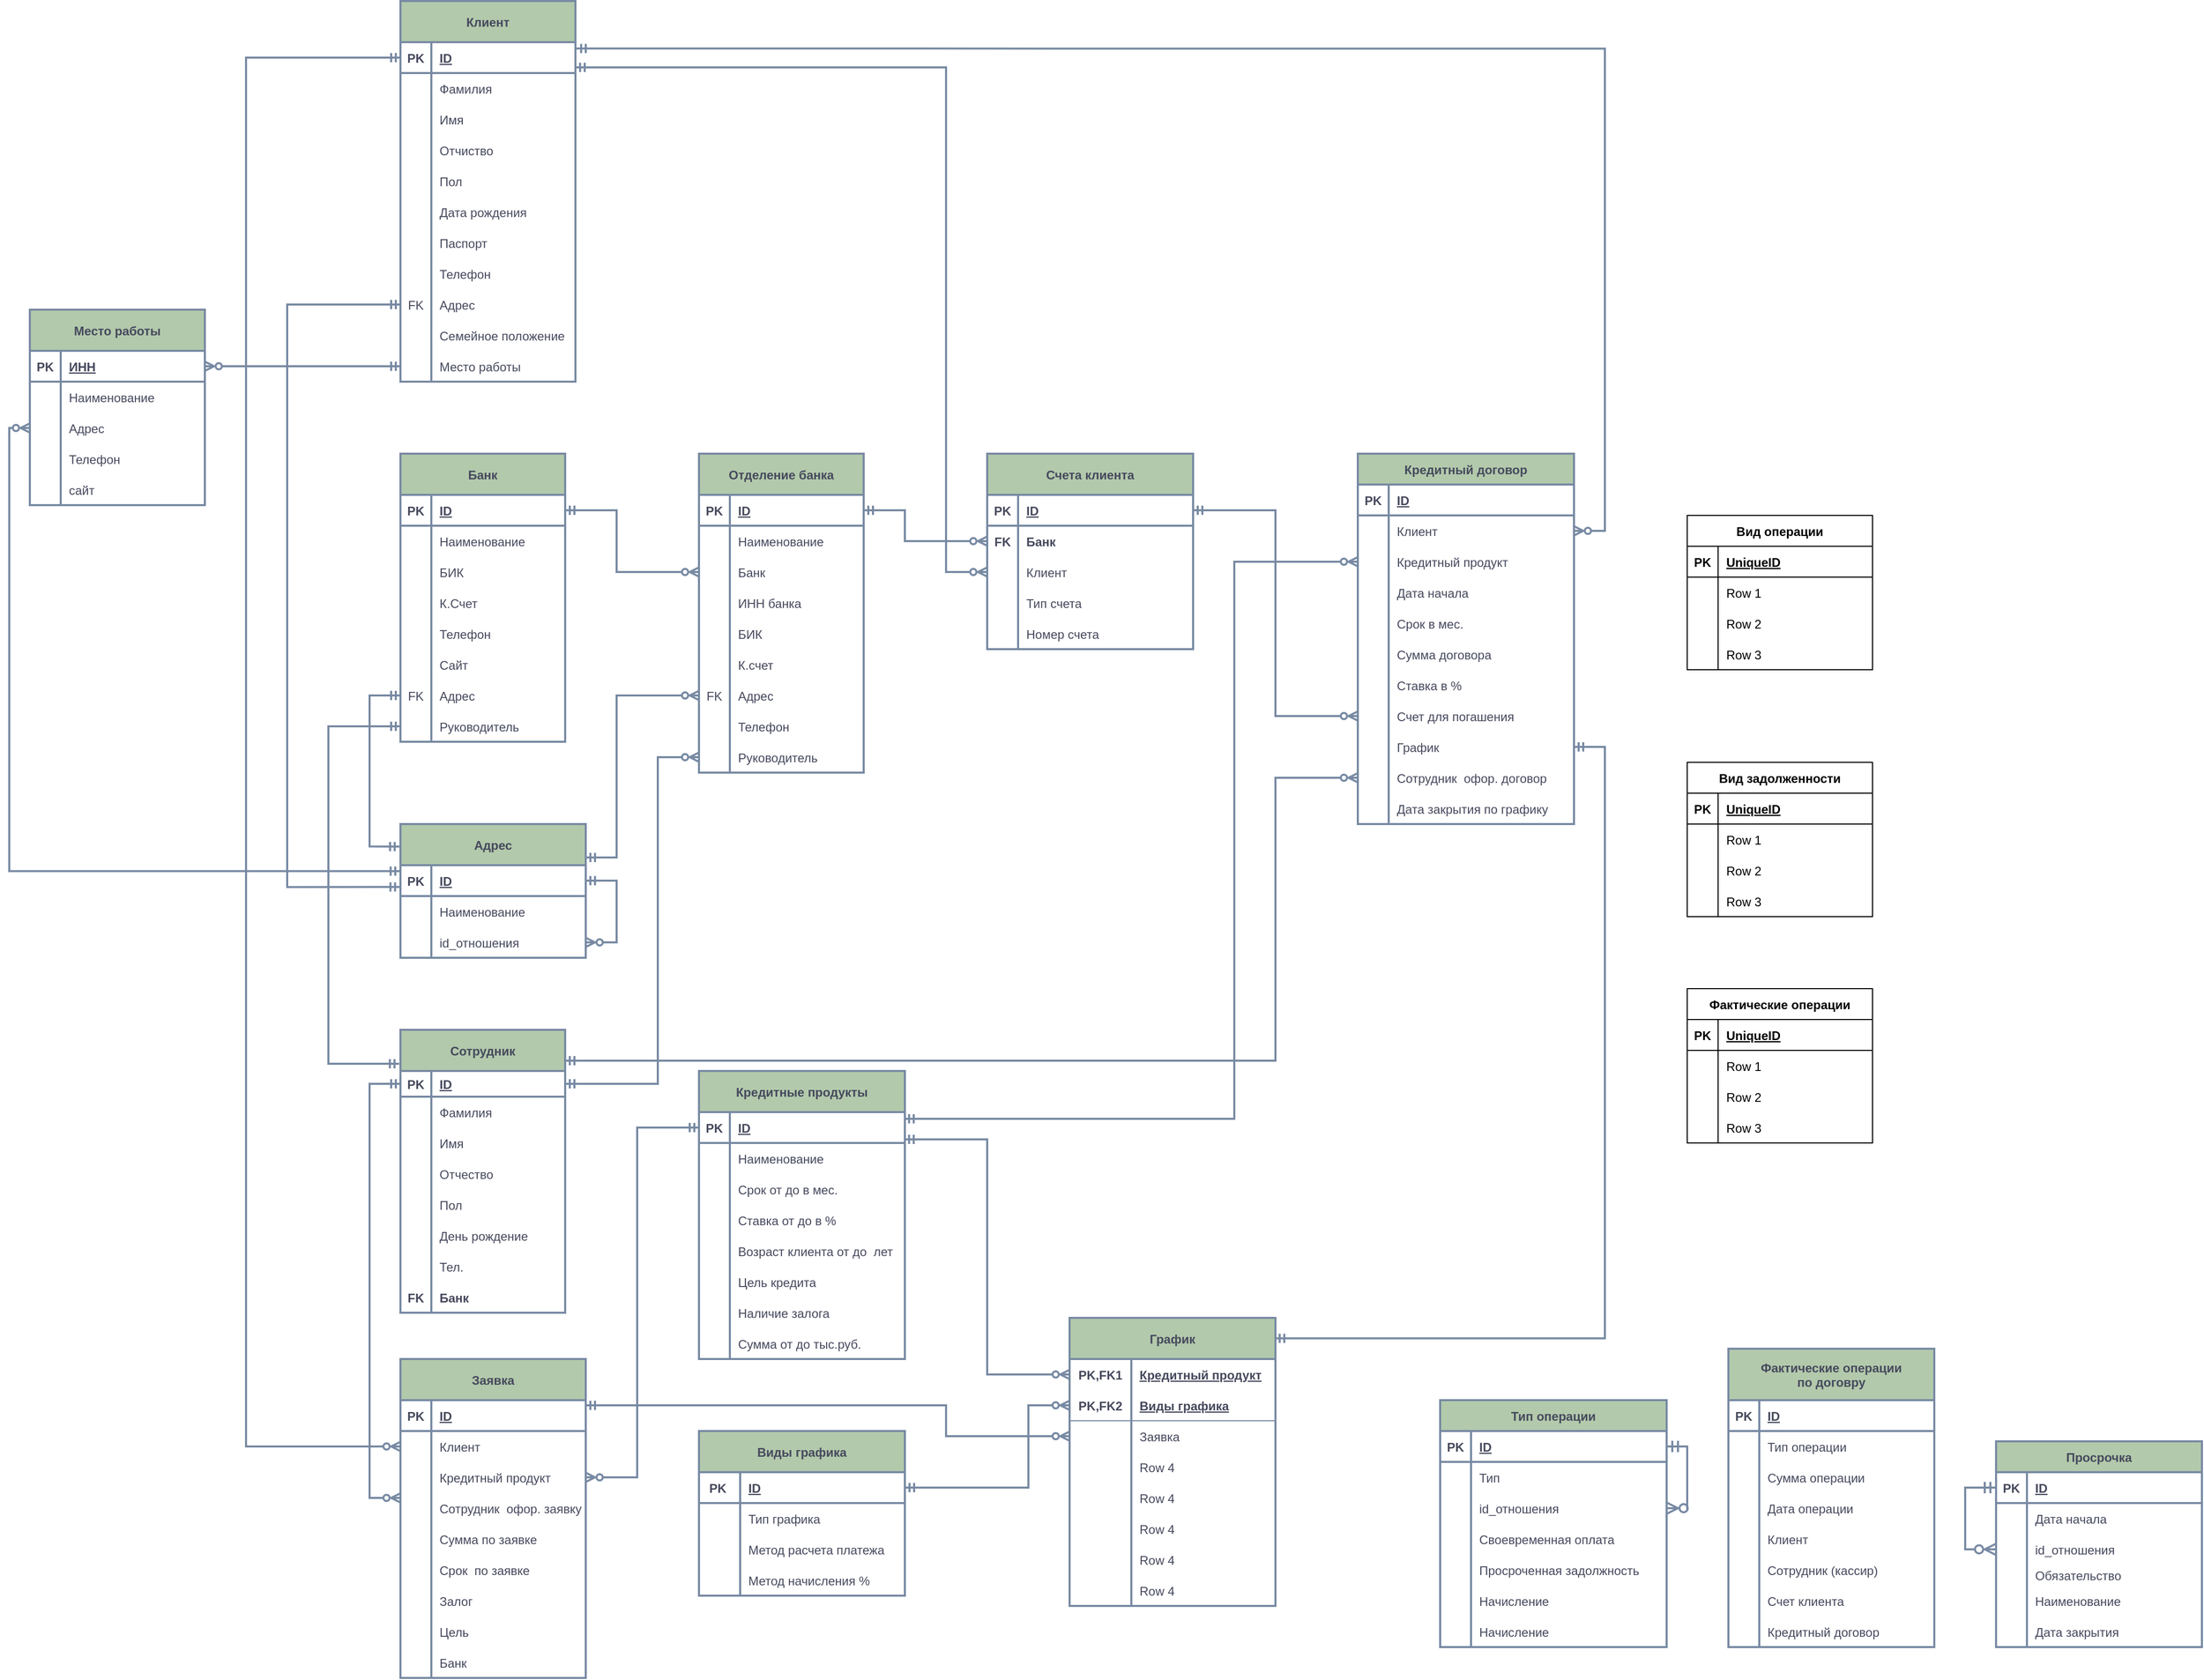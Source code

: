 <mxfile version="20.6.0" type="github">
  <diagram id="R2lEEEUBdFMjLlhIrx00" name="Page-1">
    <mxGraphModel dx="3430" dy="3165" grid="1" gridSize="10" guides="1" tooltips="1" connect="1" arrows="1" fold="1" page="1" pageScale="1" pageWidth="850" pageHeight="1100" math="0" shadow="0" extFonts="Permanent Marker^https://fonts.googleapis.com/css?family=Permanent+Marker">
      <root>
        <mxCell id="0" />
        <mxCell id="1" parent="0" />
        <mxCell id="Z1BsBpzhcpCgyARzmuZx-11" value="Клиент" style="shape=table;startSize=40;container=1;collapsible=1;childLayout=tableLayout;fixedRows=1;rowLines=0;fontStyle=1;align=center;resizeLast=1;fontSize=12;fillColor=#B2C9AB;strokeColor=#788AA3;fontColor=#46495D;strokeWidth=2;" parent="1" vertex="1">
          <mxGeometry x="-850" y="-1200" width="170" height="370" as="geometry" />
        </mxCell>
        <mxCell id="Z1BsBpzhcpCgyARzmuZx-12" value="" style="shape=tableRow;horizontal=0;startSize=0;swimlaneHead=0;swimlaneBody=0;fillColor=none;collapsible=0;dropTarget=0;points=[[0,0.5],[1,0.5]];portConstraint=eastwest;top=0;left=0;right=0;bottom=1;fontSize=12;strokeColor=#788AA3;fontColor=#46495D;strokeWidth=2;" parent="Z1BsBpzhcpCgyARzmuZx-11" vertex="1">
          <mxGeometry y="40" width="170" height="30" as="geometry" />
        </mxCell>
        <mxCell id="Z1BsBpzhcpCgyARzmuZx-13" value="PK" style="shape=partialRectangle;connectable=0;fillColor=none;top=0;left=0;bottom=0;right=0;fontStyle=1;overflow=hidden;fontSize=12;strokeColor=#788AA3;fontColor=#46495D;strokeWidth=2;" parent="Z1BsBpzhcpCgyARzmuZx-12" vertex="1">
          <mxGeometry width="30" height="30" as="geometry">
            <mxRectangle width="30" height="30" as="alternateBounds" />
          </mxGeometry>
        </mxCell>
        <mxCell id="Z1BsBpzhcpCgyARzmuZx-14" value="ID" style="shape=partialRectangle;connectable=0;fillColor=none;top=0;left=0;bottom=0;right=0;align=left;spacingLeft=6;fontStyle=5;overflow=hidden;fontSize=12;strokeColor=#788AA3;fontColor=#46495D;strokeWidth=2;" parent="Z1BsBpzhcpCgyARzmuZx-12" vertex="1">
          <mxGeometry x="30" width="140" height="30" as="geometry">
            <mxRectangle width="140" height="30" as="alternateBounds" />
          </mxGeometry>
        </mxCell>
        <mxCell id="Z1BsBpzhcpCgyARzmuZx-15" value="" style="shape=tableRow;horizontal=0;startSize=0;swimlaneHead=0;swimlaneBody=0;fillColor=none;collapsible=0;dropTarget=0;points=[[0,0.5],[1,0.5]];portConstraint=eastwest;top=0;left=0;right=0;bottom=0;fontSize=12;strokeColor=#788AA3;fontColor=#46495D;strokeWidth=2;" parent="Z1BsBpzhcpCgyARzmuZx-11" vertex="1">
          <mxGeometry y="70" width="170" height="30" as="geometry" />
        </mxCell>
        <mxCell id="Z1BsBpzhcpCgyARzmuZx-16" value="" style="shape=partialRectangle;connectable=0;fillColor=none;top=0;left=0;bottom=0;right=0;editable=1;overflow=hidden;fontSize=12;strokeColor=#788AA3;fontColor=#46495D;strokeWidth=2;" parent="Z1BsBpzhcpCgyARzmuZx-15" vertex="1">
          <mxGeometry width="30" height="30" as="geometry">
            <mxRectangle width="30" height="30" as="alternateBounds" />
          </mxGeometry>
        </mxCell>
        <mxCell id="Z1BsBpzhcpCgyARzmuZx-17" value="Фамилия" style="shape=partialRectangle;connectable=0;fillColor=none;top=0;left=0;bottom=0;right=0;align=left;spacingLeft=6;overflow=hidden;fontSize=12;strokeColor=#788AA3;fontColor=#46495D;strokeWidth=2;" parent="Z1BsBpzhcpCgyARzmuZx-15" vertex="1">
          <mxGeometry x="30" width="140" height="30" as="geometry">
            <mxRectangle width="140" height="30" as="alternateBounds" />
          </mxGeometry>
        </mxCell>
        <mxCell id="Z1BsBpzhcpCgyARzmuZx-18" value="" style="shape=tableRow;horizontal=0;startSize=0;swimlaneHead=0;swimlaneBody=0;fillColor=none;collapsible=0;dropTarget=0;points=[[0,0.5],[1,0.5]];portConstraint=eastwest;top=0;left=0;right=0;bottom=0;fontSize=12;strokeColor=#788AA3;fontColor=#46495D;strokeWidth=2;" parent="Z1BsBpzhcpCgyARzmuZx-11" vertex="1">
          <mxGeometry y="100" width="170" height="30" as="geometry" />
        </mxCell>
        <mxCell id="Z1BsBpzhcpCgyARzmuZx-19" value="" style="shape=partialRectangle;connectable=0;fillColor=none;top=0;left=0;bottom=0;right=0;editable=1;overflow=hidden;fontSize=12;strokeColor=#788AA3;fontColor=#46495D;strokeWidth=2;" parent="Z1BsBpzhcpCgyARzmuZx-18" vertex="1">
          <mxGeometry width="30" height="30" as="geometry">
            <mxRectangle width="30" height="30" as="alternateBounds" />
          </mxGeometry>
        </mxCell>
        <mxCell id="Z1BsBpzhcpCgyARzmuZx-20" value="Имя" style="shape=partialRectangle;connectable=0;fillColor=none;top=0;left=0;bottom=0;right=0;align=left;spacingLeft=6;overflow=hidden;fontSize=12;strokeColor=#788AA3;fontColor=#46495D;strokeWidth=2;" parent="Z1BsBpzhcpCgyARzmuZx-18" vertex="1">
          <mxGeometry x="30" width="140" height="30" as="geometry">
            <mxRectangle width="140" height="30" as="alternateBounds" />
          </mxGeometry>
        </mxCell>
        <mxCell id="Z1BsBpzhcpCgyARzmuZx-21" value="" style="shape=tableRow;horizontal=0;startSize=0;swimlaneHead=0;swimlaneBody=0;fillColor=none;collapsible=0;dropTarget=0;points=[[0,0.5],[1,0.5]];portConstraint=eastwest;top=0;left=0;right=0;bottom=0;fontSize=12;strokeColor=#788AA3;fontColor=#46495D;strokeWidth=2;" parent="Z1BsBpzhcpCgyARzmuZx-11" vertex="1">
          <mxGeometry y="130" width="170" height="30" as="geometry" />
        </mxCell>
        <mxCell id="Z1BsBpzhcpCgyARzmuZx-22" value="" style="shape=partialRectangle;connectable=0;fillColor=none;top=0;left=0;bottom=0;right=0;editable=1;overflow=hidden;fontSize=12;strokeColor=#788AA3;fontColor=#46495D;strokeWidth=2;" parent="Z1BsBpzhcpCgyARzmuZx-21" vertex="1">
          <mxGeometry width="30" height="30" as="geometry">
            <mxRectangle width="30" height="30" as="alternateBounds" />
          </mxGeometry>
        </mxCell>
        <mxCell id="Z1BsBpzhcpCgyARzmuZx-23" value="Отчиство" style="shape=partialRectangle;connectable=0;fillColor=none;top=0;left=0;bottom=0;right=0;align=left;spacingLeft=6;overflow=hidden;fontSize=12;strokeColor=#788AA3;fontColor=#46495D;strokeWidth=2;" parent="Z1BsBpzhcpCgyARzmuZx-21" vertex="1">
          <mxGeometry x="30" width="140" height="30" as="geometry">
            <mxRectangle width="140" height="30" as="alternateBounds" />
          </mxGeometry>
        </mxCell>
        <mxCell id="Z1BsBpzhcpCgyARzmuZx-24" value="" style="shape=tableRow;horizontal=0;startSize=0;swimlaneHead=0;swimlaneBody=0;fillColor=none;collapsible=0;dropTarget=0;points=[[0,0.5],[1,0.5]];portConstraint=eastwest;top=0;left=0;right=0;bottom=0;fontSize=12;strokeColor=#788AA3;fontColor=#46495D;strokeWidth=2;" parent="Z1BsBpzhcpCgyARzmuZx-11" vertex="1">
          <mxGeometry y="160" width="170" height="30" as="geometry" />
        </mxCell>
        <mxCell id="Z1BsBpzhcpCgyARzmuZx-25" value="" style="shape=partialRectangle;connectable=0;fillColor=none;top=0;left=0;bottom=0;right=0;editable=1;overflow=hidden;fontSize=12;strokeColor=#788AA3;fontColor=#46495D;strokeWidth=2;" parent="Z1BsBpzhcpCgyARzmuZx-24" vertex="1">
          <mxGeometry width="30" height="30" as="geometry">
            <mxRectangle width="30" height="30" as="alternateBounds" />
          </mxGeometry>
        </mxCell>
        <mxCell id="Z1BsBpzhcpCgyARzmuZx-26" value="Пол" style="shape=partialRectangle;connectable=0;fillColor=none;top=0;left=0;bottom=0;right=0;align=left;spacingLeft=6;overflow=hidden;fontSize=12;strokeColor=#788AA3;fontColor=#46495D;strokeWidth=2;" parent="Z1BsBpzhcpCgyARzmuZx-24" vertex="1">
          <mxGeometry x="30" width="140" height="30" as="geometry">
            <mxRectangle width="140" height="30" as="alternateBounds" />
          </mxGeometry>
        </mxCell>
        <mxCell id="Z1BsBpzhcpCgyARzmuZx-27" value="" style="shape=tableRow;horizontal=0;startSize=0;swimlaneHead=0;swimlaneBody=0;fillColor=none;collapsible=0;dropTarget=0;points=[[0,0.5],[1,0.5]];portConstraint=eastwest;top=0;left=0;right=0;bottom=0;fontSize=12;strokeColor=#788AA3;fontColor=#46495D;strokeWidth=2;" parent="Z1BsBpzhcpCgyARzmuZx-11" vertex="1">
          <mxGeometry y="190" width="170" height="30" as="geometry" />
        </mxCell>
        <mxCell id="Z1BsBpzhcpCgyARzmuZx-28" value="" style="shape=partialRectangle;connectable=0;fillColor=none;top=0;left=0;bottom=0;right=0;editable=1;overflow=hidden;fontSize=12;strokeColor=#788AA3;fontColor=#46495D;strokeWidth=2;" parent="Z1BsBpzhcpCgyARzmuZx-27" vertex="1">
          <mxGeometry width="30" height="30" as="geometry">
            <mxRectangle width="30" height="30" as="alternateBounds" />
          </mxGeometry>
        </mxCell>
        <mxCell id="Z1BsBpzhcpCgyARzmuZx-29" value="Дата рождения" style="shape=partialRectangle;connectable=0;fillColor=none;top=0;left=0;bottom=0;right=0;align=left;spacingLeft=6;overflow=hidden;fontSize=12;strokeColor=#788AA3;fontColor=#46495D;strokeWidth=2;" parent="Z1BsBpzhcpCgyARzmuZx-27" vertex="1">
          <mxGeometry x="30" width="140" height="30" as="geometry">
            <mxRectangle width="140" height="30" as="alternateBounds" />
          </mxGeometry>
        </mxCell>
        <mxCell id="Z1BsBpzhcpCgyARzmuZx-30" value="" style="shape=tableRow;horizontal=0;startSize=0;swimlaneHead=0;swimlaneBody=0;fillColor=none;collapsible=0;dropTarget=0;points=[[0,0.5],[1,0.5]];portConstraint=eastwest;top=0;left=0;right=0;bottom=0;fontSize=12;strokeColor=#788AA3;fontColor=#46495D;strokeWidth=2;" parent="Z1BsBpzhcpCgyARzmuZx-11" vertex="1">
          <mxGeometry y="220" width="170" height="30" as="geometry" />
        </mxCell>
        <mxCell id="Z1BsBpzhcpCgyARzmuZx-31" value="" style="shape=partialRectangle;connectable=0;fillColor=none;top=0;left=0;bottom=0;right=0;editable=1;overflow=hidden;fontSize=12;strokeColor=#788AA3;fontColor=#46495D;strokeWidth=2;" parent="Z1BsBpzhcpCgyARzmuZx-30" vertex="1">
          <mxGeometry width="30" height="30" as="geometry">
            <mxRectangle width="30" height="30" as="alternateBounds" />
          </mxGeometry>
        </mxCell>
        <mxCell id="Z1BsBpzhcpCgyARzmuZx-32" value="Паспорт" style="shape=partialRectangle;connectable=0;fillColor=none;top=0;left=0;bottom=0;right=0;align=left;spacingLeft=6;overflow=hidden;fontSize=12;strokeColor=#788AA3;fontColor=#46495D;strokeWidth=2;" parent="Z1BsBpzhcpCgyARzmuZx-30" vertex="1">
          <mxGeometry x="30" width="140" height="30" as="geometry">
            <mxRectangle width="140" height="30" as="alternateBounds" />
          </mxGeometry>
        </mxCell>
        <mxCell id="Z1BsBpzhcpCgyARzmuZx-36" value="" style="shape=tableRow;horizontal=0;startSize=0;swimlaneHead=0;swimlaneBody=0;fillColor=none;collapsible=0;dropTarget=0;points=[[0,0.5],[1,0.5]];portConstraint=eastwest;top=0;left=0;right=0;bottom=0;fontSize=12;strokeColor=#788AA3;fontColor=#46495D;strokeWidth=2;" parent="Z1BsBpzhcpCgyARzmuZx-11" vertex="1">
          <mxGeometry y="250" width="170" height="30" as="geometry" />
        </mxCell>
        <mxCell id="Z1BsBpzhcpCgyARzmuZx-37" value="" style="shape=partialRectangle;connectable=0;fillColor=none;top=0;left=0;bottom=0;right=0;editable=1;overflow=hidden;fontSize=12;strokeColor=#788AA3;fontColor=#46495D;strokeWidth=2;" parent="Z1BsBpzhcpCgyARzmuZx-36" vertex="1">
          <mxGeometry width="30" height="30" as="geometry">
            <mxRectangle width="30" height="30" as="alternateBounds" />
          </mxGeometry>
        </mxCell>
        <mxCell id="Z1BsBpzhcpCgyARzmuZx-38" value="Телефон" style="shape=partialRectangle;connectable=0;fillColor=none;top=0;left=0;bottom=0;right=0;align=left;spacingLeft=6;overflow=hidden;fontSize=12;strokeColor=#788AA3;fontColor=#46495D;strokeWidth=2;" parent="Z1BsBpzhcpCgyARzmuZx-36" vertex="1">
          <mxGeometry x="30" width="140" height="30" as="geometry">
            <mxRectangle width="140" height="30" as="alternateBounds" />
          </mxGeometry>
        </mxCell>
        <mxCell id="Z1BsBpzhcpCgyARzmuZx-296" value="" style="shape=tableRow;horizontal=0;startSize=0;swimlaneHead=0;swimlaneBody=0;fillColor=none;collapsible=0;dropTarget=0;points=[[0,0.5],[1,0.5]];portConstraint=eastwest;top=0;left=0;right=0;bottom=0;fontSize=12;strokeColor=#788AA3;fontColor=#46495D;strokeWidth=2;" parent="Z1BsBpzhcpCgyARzmuZx-11" vertex="1">
          <mxGeometry y="280" width="170" height="30" as="geometry" />
        </mxCell>
        <mxCell id="Z1BsBpzhcpCgyARzmuZx-297" value="FK" style="shape=partialRectangle;connectable=0;fillColor=none;top=0;left=0;bottom=0;right=0;editable=1;overflow=hidden;fontSize=12;strokeColor=#788AA3;fontColor=#46495D;strokeWidth=2;" parent="Z1BsBpzhcpCgyARzmuZx-296" vertex="1">
          <mxGeometry width="30" height="30" as="geometry">
            <mxRectangle width="30" height="30" as="alternateBounds" />
          </mxGeometry>
        </mxCell>
        <mxCell id="Z1BsBpzhcpCgyARzmuZx-298" value="Адрес" style="shape=partialRectangle;connectable=0;fillColor=none;top=0;left=0;bottom=0;right=0;align=left;spacingLeft=6;overflow=hidden;fontSize=12;strokeColor=#788AA3;fontColor=#46495D;strokeWidth=2;" parent="Z1BsBpzhcpCgyARzmuZx-296" vertex="1">
          <mxGeometry x="30" width="140" height="30" as="geometry">
            <mxRectangle width="140" height="30" as="alternateBounds" />
          </mxGeometry>
        </mxCell>
        <mxCell id="s5G9YJPdSNpEqPbHZ_q9-67" value="" style="shape=tableRow;horizontal=0;startSize=0;swimlaneHead=0;swimlaneBody=0;fillColor=none;collapsible=0;dropTarget=0;points=[[0,0.5],[1,0.5]];portConstraint=eastwest;top=0;left=0;right=0;bottom=0;fontSize=12;strokeColor=#788AA3;fontColor=#46495D;strokeWidth=2;" parent="Z1BsBpzhcpCgyARzmuZx-11" vertex="1">
          <mxGeometry y="310" width="170" height="30" as="geometry" />
        </mxCell>
        <mxCell id="s5G9YJPdSNpEqPbHZ_q9-68" value="" style="shape=partialRectangle;connectable=0;fillColor=none;top=0;left=0;bottom=0;right=0;editable=1;overflow=hidden;fontSize=12;strokeColor=#788AA3;fontColor=#46495D;strokeWidth=2;" parent="s5G9YJPdSNpEqPbHZ_q9-67" vertex="1">
          <mxGeometry width="30" height="30" as="geometry">
            <mxRectangle width="30" height="30" as="alternateBounds" />
          </mxGeometry>
        </mxCell>
        <mxCell id="s5G9YJPdSNpEqPbHZ_q9-69" value="Семейное положение" style="shape=partialRectangle;connectable=0;fillColor=none;top=0;left=0;bottom=0;right=0;align=left;spacingLeft=6;overflow=hidden;fontSize=12;strokeColor=#788AA3;fontColor=#46495D;strokeWidth=2;" parent="s5G9YJPdSNpEqPbHZ_q9-67" vertex="1">
          <mxGeometry x="30" width="140" height="30" as="geometry">
            <mxRectangle width="140" height="30" as="alternateBounds" />
          </mxGeometry>
        </mxCell>
        <mxCell id="pwTwrPLr_tTxRB1hc8vB-36" value="" style="shape=tableRow;horizontal=0;startSize=0;swimlaneHead=0;swimlaneBody=0;fillColor=none;collapsible=0;dropTarget=0;points=[[0,0.5],[1,0.5]];portConstraint=eastwest;top=0;left=0;right=0;bottom=0;fontSize=12;strokeColor=#788AA3;fontColor=#46495D;strokeWidth=2;" parent="Z1BsBpzhcpCgyARzmuZx-11" vertex="1">
          <mxGeometry y="340" width="170" height="30" as="geometry" />
        </mxCell>
        <mxCell id="pwTwrPLr_tTxRB1hc8vB-37" value="" style="shape=partialRectangle;connectable=0;fillColor=none;top=0;left=0;bottom=0;right=0;editable=1;overflow=hidden;fontSize=12;strokeColor=#788AA3;fontColor=#46495D;strokeWidth=2;" parent="pwTwrPLr_tTxRB1hc8vB-36" vertex="1">
          <mxGeometry width="30" height="30" as="geometry">
            <mxRectangle width="30" height="30" as="alternateBounds" />
          </mxGeometry>
        </mxCell>
        <mxCell id="pwTwrPLr_tTxRB1hc8vB-38" value="Место работы" style="shape=partialRectangle;connectable=0;fillColor=none;top=0;left=0;bottom=0;right=0;align=left;spacingLeft=6;overflow=hidden;fontSize=12;strokeColor=#788AA3;fontColor=#46495D;strokeWidth=2;" parent="pwTwrPLr_tTxRB1hc8vB-36" vertex="1">
          <mxGeometry x="30" width="140" height="30" as="geometry">
            <mxRectangle width="140" height="30" as="alternateBounds" />
          </mxGeometry>
        </mxCell>
        <mxCell id="Z1BsBpzhcpCgyARzmuZx-45" value="Сотрудник" style="shape=table;startSize=40;container=1;collapsible=1;childLayout=tableLayout;fixedRows=1;rowLines=0;fontStyle=1;align=center;resizeLast=1;fontSize=12;fillColor=#B2C9AB;strokeColor=#788AA3;fontColor=#46495D;strokeWidth=2;" parent="1" vertex="1">
          <mxGeometry x="-850" y="-200" width="160" height="275" as="geometry">
            <mxRectangle x="980" y="670" width="90" height="30" as="alternateBounds" />
          </mxGeometry>
        </mxCell>
        <mxCell id="Z1BsBpzhcpCgyARzmuZx-46" value="" style="shape=tableRow;horizontal=0;startSize=0;swimlaneHead=0;swimlaneBody=0;fillColor=none;collapsible=0;dropTarget=0;points=[[0,0.5],[1,0.5]];portConstraint=eastwest;top=0;left=0;right=0;bottom=1;fontSize=12;strokeColor=#788AA3;fontColor=#46495D;strokeWidth=2;" parent="Z1BsBpzhcpCgyARzmuZx-45" vertex="1">
          <mxGeometry y="40" width="160" height="25" as="geometry" />
        </mxCell>
        <mxCell id="Z1BsBpzhcpCgyARzmuZx-47" value="PK" style="shape=partialRectangle;connectable=0;fillColor=none;top=0;left=0;bottom=0;right=0;fontStyle=1;overflow=hidden;fontSize=12;strokeColor=#788AA3;fontColor=#46495D;strokeWidth=2;" parent="Z1BsBpzhcpCgyARzmuZx-46" vertex="1">
          <mxGeometry width="30" height="25" as="geometry">
            <mxRectangle width="30" height="25" as="alternateBounds" />
          </mxGeometry>
        </mxCell>
        <mxCell id="Z1BsBpzhcpCgyARzmuZx-48" value="ID" style="shape=partialRectangle;connectable=0;fillColor=none;top=0;left=0;bottom=0;right=0;align=left;spacingLeft=6;fontStyle=5;overflow=hidden;fontSize=12;strokeColor=#788AA3;fontColor=#46495D;strokeWidth=2;" parent="Z1BsBpzhcpCgyARzmuZx-46" vertex="1">
          <mxGeometry x="30" width="130" height="25" as="geometry">
            <mxRectangle width="130" height="25" as="alternateBounds" />
          </mxGeometry>
        </mxCell>
        <mxCell id="Z1BsBpzhcpCgyARzmuZx-49" value="" style="shape=tableRow;horizontal=0;startSize=0;swimlaneHead=0;swimlaneBody=0;fillColor=none;collapsible=0;dropTarget=0;points=[[0,0.5],[1,0.5]];portConstraint=eastwest;top=0;left=0;right=0;bottom=0;fontSize=12;strokeColor=#788AA3;fontColor=#46495D;strokeWidth=2;" parent="Z1BsBpzhcpCgyARzmuZx-45" vertex="1">
          <mxGeometry y="65" width="160" height="30" as="geometry" />
        </mxCell>
        <mxCell id="Z1BsBpzhcpCgyARzmuZx-50" value="" style="shape=partialRectangle;connectable=0;fillColor=none;top=0;left=0;bottom=0;right=0;editable=1;overflow=hidden;fontSize=12;strokeColor=#788AA3;fontColor=#46495D;strokeWidth=2;" parent="Z1BsBpzhcpCgyARzmuZx-49" vertex="1">
          <mxGeometry width="30" height="30" as="geometry">
            <mxRectangle width="30" height="30" as="alternateBounds" />
          </mxGeometry>
        </mxCell>
        <mxCell id="Z1BsBpzhcpCgyARzmuZx-51" value="Фамилия" style="shape=partialRectangle;connectable=0;fillColor=none;top=0;left=0;bottom=0;right=0;align=left;spacingLeft=6;overflow=hidden;fontSize=12;strokeColor=#788AA3;fontColor=#46495D;strokeWidth=2;" parent="Z1BsBpzhcpCgyARzmuZx-49" vertex="1">
          <mxGeometry x="30" width="130" height="30" as="geometry">
            <mxRectangle width="130" height="30" as="alternateBounds" />
          </mxGeometry>
        </mxCell>
        <mxCell id="Z1BsBpzhcpCgyARzmuZx-52" value="" style="shape=tableRow;horizontal=0;startSize=0;swimlaneHead=0;swimlaneBody=0;fillColor=none;collapsible=0;dropTarget=0;points=[[0,0.5],[1,0.5]];portConstraint=eastwest;top=0;left=0;right=0;bottom=0;fontSize=12;strokeColor=#788AA3;fontColor=#46495D;strokeWidth=2;" parent="Z1BsBpzhcpCgyARzmuZx-45" vertex="1">
          <mxGeometry y="95" width="160" height="30" as="geometry" />
        </mxCell>
        <mxCell id="Z1BsBpzhcpCgyARzmuZx-53" value="" style="shape=partialRectangle;connectable=0;fillColor=none;top=0;left=0;bottom=0;right=0;editable=1;overflow=hidden;fontSize=12;strokeColor=#788AA3;fontColor=#46495D;strokeWidth=2;" parent="Z1BsBpzhcpCgyARzmuZx-52" vertex="1">
          <mxGeometry width="30" height="30" as="geometry">
            <mxRectangle width="30" height="30" as="alternateBounds" />
          </mxGeometry>
        </mxCell>
        <mxCell id="Z1BsBpzhcpCgyARzmuZx-54" value="Имя" style="shape=partialRectangle;connectable=0;fillColor=none;top=0;left=0;bottom=0;right=0;align=left;spacingLeft=6;overflow=hidden;fontSize=12;strokeColor=#788AA3;fontColor=#46495D;strokeWidth=2;" parent="Z1BsBpzhcpCgyARzmuZx-52" vertex="1">
          <mxGeometry x="30" width="130" height="30" as="geometry">
            <mxRectangle width="130" height="30" as="alternateBounds" />
          </mxGeometry>
        </mxCell>
        <mxCell id="Z1BsBpzhcpCgyARzmuZx-55" value="" style="shape=tableRow;horizontal=0;startSize=0;swimlaneHead=0;swimlaneBody=0;fillColor=none;collapsible=0;dropTarget=0;points=[[0,0.5],[1,0.5]];portConstraint=eastwest;top=0;left=0;right=0;bottom=0;fontSize=12;strokeColor=#788AA3;fontColor=#46495D;strokeWidth=2;" parent="Z1BsBpzhcpCgyARzmuZx-45" vertex="1">
          <mxGeometry y="125" width="160" height="30" as="geometry" />
        </mxCell>
        <mxCell id="Z1BsBpzhcpCgyARzmuZx-56" value="" style="shape=partialRectangle;connectable=0;fillColor=none;top=0;left=0;bottom=0;right=0;editable=1;overflow=hidden;fontSize=12;strokeColor=#788AA3;fontColor=#46495D;strokeWidth=2;" parent="Z1BsBpzhcpCgyARzmuZx-55" vertex="1">
          <mxGeometry width="30" height="30" as="geometry">
            <mxRectangle width="30" height="30" as="alternateBounds" />
          </mxGeometry>
        </mxCell>
        <mxCell id="Z1BsBpzhcpCgyARzmuZx-57" value="Отчество" style="shape=partialRectangle;connectable=0;fillColor=none;top=0;left=0;bottom=0;right=0;align=left;spacingLeft=6;overflow=hidden;fontSize=12;strokeColor=#788AA3;fontColor=#46495D;strokeWidth=2;" parent="Z1BsBpzhcpCgyARzmuZx-55" vertex="1">
          <mxGeometry x="30" width="130" height="30" as="geometry">
            <mxRectangle width="130" height="30" as="alternateBounds" />
          </mxGeometry>
        </mxCell>
        <mxCell id="Z1BsBpzhcpCgyARzmuZx-58" value="" style="shape=tableRow;horizontal=0;startSize=0;swimlaneHead=0;swimlaneBody=0;fillColor=none;collapsible=0;dropTarget=0;points=[[0,0.5],[1,0.5]];portConstraint=eastwest;top=0;left=0;right=0;bottom=0;fontSize=12;strokeColor=#788AA3;fontColor=#46495D;strokeWidth=2;" parent="Z1BsBpzhcpCgyARzmuZx-45" vertex="1">
          <mxGeometry y="155" width="160" height="30" as="geometry" />
        </mxCell>
        <mxCell id="Z1BsBpzhcpCgyARzmuZx-59" value="" style="shape=partialRectangle;connectable=0;fillColor=none;top=0;left=0;bottom=0;right=0;editable=1;overflow=hidden;fontSize=12;strokeColor=#788AA3;fontColor=#46495D;strokeWidth=2;" parent="Z1BsBpzhcpCgyARzmuZx-58" vertex="1">
          <mxGeometry width="30" height="30" as="geometry">
            <mxRectangle width="30" height="30" as="alternateBounds" />
          </mxGeometry>
        </mxCell>
        <mxCell id="Z1BsBpzhcpCgyARzmuZx-60" value="Пол" style="shape=partialRectangle;connectable=0;fillColor=none;top=0;left=0;bottom=0;right=0;align=left;spacingLeft=6;overflow=hidden;fontSize=12;strokeColor=#788AA3;fontColor=#46495D;strokeWidth=2;" parent="Z1BsBpzhcpCgyARzmuZx-58" vertex="1">
          <mxGeometry x="30" width="130" height="30" as="geometry">
            <mxRectangle width="130" height="30" as="alternateBounds" />
          </mxGeometry>
        </mxCell>
        <mxCell id="Z1BsBpzhcpCgyARzmuZx-61" value="" style="shape=tableRow;horizontal=0;startSize=0;swimlaneHead=0;swimlaneBody=0;fillColor=none;collapsible=0;dropTarget=0;points=[[0,0.5],[1,0.5]];portConstraint=eastwest;top=0;left=0;right=0;bottom=0;fontSize=12;strokeColor=#788AA3;fontColor=#46495D;strokeWidth=2;" parent="Z1BsBpzhcpCgyARzmuZx-45" vertex="1">
          <mxGeometry y="185" width="160" height="30" as="geometry" />
        </mxCell>
        <mxCell id="Z1BsBpzhcpCgyARzmuZx-62" value="" style="shape=partialRectangle;connectable=0;fillColor=none;top=0;left=0;bottom=0;right=0;editable=1;overflow=hidden;fontSize=12;strokeColor=#788AA3;fontColor=#46495D;strokeWidth=2;" parent="Z1BsBpzhcpCgyARzmuZx-61" vertex="1">
          <mxGeometry width="30" height="30" as="geometry">
            <mxRectangle width="30" height="30" as="alternateBounds" />
          </mxGeometry>
        </mxCell>
        <mxCell id="Z1BsBpzhcpCgyARzmuZx-63" value="День рождение" style="shape=partialRectangle;connectable=0;fillColor=none;top=0;left=0;bottom=0;right=0;align=left;spacingLeft=6;overflow=hidden;fontSize=12;strokeColor=#788AA3;fontColor=#46495D;strokeWidth=2;" parent="Z1BsBpzhcpCgyARzmuZx-61" vertex="1">
          <mxGeometry x="30" width="130" height="30" as="geometry">
            <mxRectangle width="130" height="30" as="alternateBounds" />
          </mxGeometry>
        </mxCell>
        <mxCell id="Z1BsBpzhcpCgyARzmuZx-124" value="" style="shape=tableRow;horizontal=0;startSize=0;swimlaneHead=0;swimlaneBody=0;fillColor=none;collapsible=0;dropTarget=0;points=[[0,0.5],[1,0.5]];portConstraint=eastwest;top=0;left=0;right=0;bottom=0;fontSize=12;strokeColor=#788AA3;fontColor=#46495D;strokeWidth=2;" parent="Z1BsBpzhcpCgyARzmuZx-45" vertex="1">
          <mxGeometry y="215" width="160" height="30" as="geometry" />
        </mxCell>
        <mxCell id="Z1BsBpzhcpCgyARzmuZx-125" value="" style="shape=partialRectangle;connectable=0;fillColor=none;top=0;left=0;bottom=0;right=0;editable=1;overflow=hidden;fontSize=12;strokeColor=#788AA3;fontColor=#46495D;strokeWidth=2;" parent="Z1BsBpzhcpCgyARzmuZx-124" vertex="1">
          <mxGeometry width="30" height="30" as="geometry">
            <mxRectangle width="30" height="30" as="alternateBounds" />
          </mxGeometry>
        </mxCell>
        <mxCell id="Z1BsBpzhcpCgyARzmuZx-126" value="Тел." style="shape=partialRectangle;connectable=0;fillColor=none;top=0;left=0;bottom=0;right=0;align=left;spacingLeft=6;overflow=hidden;fontSize=12;strokeColor=#788AA3;fontColor=#46495D;strokeWidth=2;" parent="Z1BsBpzhcpCgyARzmuZx-124" vertex="1">
          <mxGeometry x="30" width="130" height="30" as="geometry">
            <mxRectangle width="130" height="30" as="alternateBounds" />
          </mxGeometry>
        </mxCell>
        <mxCell id="Z1BsBpzhcpCgyARzmuZx-165" value="" style="shape=tableRow;horizontal=0;startSize=0;swimlaneHead=0;swimlaneBody=0;fillColor=none;collapsible=0;dropTarget=0;points=[[0,0.5],[1,0.5]];portConstraint=eastwest;top=0;left=0;right=0;bottom=0;fontSize=12;fontStyle=1;strokeColor=#788AA3;fontColor=#46495D;strokeWidth=2;" parent="Z1BsBpzhcpCgyARzmuZx-45" vertex="1">
          <mxGeometry y="245" width="160" height="30" as="geometry" />
        </mxCell>
        <mxCell id="Z1BsBpzhcpCgyARzmuZx-166" value="FK" style="shape=partialRectangle;connectable=0;fillColor=none;top=0;left=0;bottom=0;right=0;editable=1;overflow=hidden;fontSize=12;fontStyle=1;strokeColor=#788AA3;fontColor=#46495D;strokeWidth=2;" parent="Z1BsBpzhcpCgyARzmuZx-165" vertex="1">
          <mxGeometry width="30" height="30" as="geometry">
            <mxRectangle width="30" height="30" as="alternateBounds" />
          </mxGeometry>
        </mxCell>
        <mxCell id="Z1BsBpzhcpCgyARzmuZx-167" value="Банк" style="shape=partialRectangle;connectable=0;fillColor=none;top=0;left=0;bottom=0;right=0;align=left;spacingLeft=6;overflow=hidden;fontSize=12;fontStyle=1;strokeColor=#788AA3;fontColor=#46495D;strokeWidth=2;" parent="Z1BsBpzhcpCgyARzmuZx-165" vertex="1">
          <mxGeometry x="30" width="130" height="30" as="geometry">
            <mxRectangle width="130" height="30" as="alternateBounds" />
          </mxGeometry>
        </mxCell>
        <mxCell id="Z1BsBpzhcpCgyARzmuZx-143" value="Счета клиента" style="shape=table;startSize=40;container=1;collapsible=1;childLayout=tableLayout;fixedRows=1;rowLines=0;fontStyle=1;align=center;resizeLast=1;fontSize=12;fillColor=#B2C9AB;strokeColor=#788AA3;fontColor=#46495D;strokeWidth=2;" parent="1" vertex="1">
          <mxGeometry x="-280" y="-760" width="200" height="190" as="geometry" />
        </mxCell>
        <mxCell id="Z1BsBpzhcpCgyARzmuZx-144" value="" style="shape=tableRow;horizontal=0;startSize=0;swimlaneHead=0;swimlaneBody=0;fillColor=none;collapsible=0;dropTarget=0;points=[[0,0.5],[1,0.5]];portConstraint=eastwest;top=0;left=0;right=0;bottom=1;fontSize=12;strokeColor=#788AA3;fontColor=#46495D;strokeWidth=2;" parent="Z1BsBpzhcpCgyARzmuZx-143" vertex="1">
          <mxGeometry y="40" width="200" height="30" as="geometry" />
        </mxCell>
        <mxCell id="Z1BsBpzhcpCgyARzmuZx-145" value="PK" style="shape=partialRectangle;connectable=0;fillColor=none;top=0;left=0;bottom=0;right=0;fontStyle=1;overflow=hidden;fontSize=12;strokeColor=#788AA3;fontColor=#46495D;strokeWidth=2;" parent="Z1BsBpzhcpCgyARzmuZx-144" vertex="1">
          <mxGeometry width="30" height="30" as="geometry">
            <mxRectangle width="30" height="30" as="alternateBounds" />
          </mxGeometry>
        </mxCell>
        <mxCell id="Z1BsBpzhcpCgyARzmuZx-146" value="ID" style="shape=partialRectangle;connectable=0;fillColor=none;top=0;left=0;bottom=0;right=0;align=left;spacingLeft=6;fontStyle=5;overflow=hidden;fontSize=12;strokeColor=#788AA3;fontColor=#46495D;strokeWidth=2;" parent="Z1BsBpzhcpCgyARzmuZx-144" vertex="1">
          <mxGeometry x="30" width="170" height="30" as="geometry">
            <mxRectangle width="170" height="30" as="alternateBounds" />
          </mxGeometry>
        </mxCell>
        <mxCell id="Z1BsBpzhcpCgyARzmuZx-147" value="" style="shape=tableRow;horizontal=0;startSize=0;swimlaneHead=0;swimlaneBody=0;fillColor=none;collapsible=0;dropTarget=0;points=[[0,0.5],[1,0.5]];portConstraint=eastwest;top=0;left=0;right=0;bottom=0;fontSize=12;strokeColor=#788AA3;fontColor=#46495D;strokeWidth=2;" parent="Z1BsBpzhcpCgyARzmuZx-143" vertex="1">
          <mxGeometry y="70" width="200" height="30" as="geometry" />
        </mxCell>
        <mxCell id="Z1BsBpzhcpCgyARzmuZx-148" value="FK" style="shape=partialRectangle;connectable=0;fillColor=none;top=0;left=0;bottom=0;right=0;editable=1;overflow=hidden;fontSize=12;fontStyle=1;strokeColor=#788AA3;fontColor=#46495D;strokeWidth=2;" parent="Z1BsBpzhcpCgyARzmuZx-147" vertex="1">
          <mxGeometry width="30" height="30" as="geometry">
            <mxRectangle width="30" height="30" as="alternateBounds" />
          </mxGeometry>
        </mxCell>
        <mxCell id="Z1BsBpzhcpCgyARzmuZx-149" value="Банк" style="shape=partialRectangle;connectable=0;fillColor=none;top=0;left=0;bottom=0;right=0;align=left;spacingLeft=6;overflow=hidden;fontSize=12;fontStyle=1;strokeColor=#788AA3;fontColor=#46495D;strokeWidth=2;" parent="Z1BsBpzhcpCgyARzmuZx-147" vertex="1">
          <mxGeometry x="30" width="170" height="30" as="geometry">
            <mxRectangle width="170" height="30" as="alternateBounds" />
          </mxGeometry>
        </mxCell>
        <mxCell id="l33G5XEg9OQJomPI_eTB-150" value="" style="shape=tableRow;horizontal=0;startSize=0;swimlaneHead=0;swimlaneBody=0;fillColor=none;collapsible=0;dropTarget=0;points=[[0,0.5],[1,0.5]];portConstraint=eastwest;top=0;left=0;right=0;bottom=0;fontSize=12;strokeColor=#788AA3;fontColor=#46495D;strokeWidth=2;" parent="Z1BsBpzhcpCgyARzmuZx-143" vertex="1">
          <mxGeometry y="100" width="200" height="30" as="geometry" />
        </mxCell>
        <mxCell id="l33G5XEg9OQJomPI_eTB-151" value="" style="shape=partialRectangle;connectable=0;fillColor=none;top=0;left=0;bottom=0;right=0;editable=1;overflow=hidden;fontSize=12;strokeColor=#788AA3;fontColor=#46495D;strokeWidth=2;" parent="l33G5XEg9OQJomPI_eTB-150" vertex="1">
          <mxGeometry width="30" height="30" as="geometry">
            <mxRectangle width="30" height="30" as="alternateBounds" />
          </mxGeometry>
        </mxCell>
        <mxCell id="l33G5XEg9OQJomPI_eTB-152" value="Клиент" style="shape=partialRectangle;connectable=0;fillColor=none;top=0;left=0;bottom=0;right=0;align=left;spacingLeft=6;overflow=hidden;fontSize=12;strokeColor=#788AA3;fontColor=#46495D;strokeWidth=2;" parent="l33G5XEg9OQJomPI_eTB-150" vertex="1">
          <mxGeometry x="30" width="170" height="30" as="geometry">
            <mxRectangle width="170" height="30" as="alternateBounds" />
          </mxGeometry>
        </mxCell>
        <mxCell id="Z1BsBpzhcpCgyARzmuZx-150" value="" style="shape=tableRow;horizontal=0;startSize=0;swimlaneHead=0;swimlaneBody=0;fillColor=none;collapsible=0;dropTarget=0;points=[[0,0.5],[1,0.5]];portConstraint=eastwest;top=0;left=0;right=0;bottom=0;fontSize=12;strokeColor=#788AA3;fontColor=#46495D;strokeWidth=2;" parent="Z1BsBpzhcpCgyARzmuZx-143" vertex="1">
          <mxGeometry y="130" width="200" height="30" as="geometry" />
        </mxCell>
        <mxCell id="Z1BsBpzhcpCgyARzmuZx-151" value="" style="shape=partialRectangle;connectable=0;fillColor=none;top=0;left=0;bottom=0;right=0;editable=1;overflow=hidden;fontSize=12;strokeColor=#788AA3;fontColor=#46495D;strokeWidth=2;" parent="Z1BsBpzhcpCgyARzmuZx-150" vertex="1">
          <mxGeometry width="30" height="30" as="geometry">
            <mxRectangle width="30" height="30" as="alternateBounds" />
          </mxGeometry>
        </mxCell>
        <mxCell id="Z1BsBpzhcpCgyARzmuZx-152" value="Тип счета" style="shape=partialRectangle;connectable=0;fillColor=none;top=0;left=0;bottom=0;right=0;align=left;spacingLeft=6;overflow=hidden;fontSize=12;strokeColor=#788AA3;fontColor=#46495D;strokeWidth=2;" parent="Z1BsBpzhcpCgyARzmuZx-150" vertex="1">
          <mxGeometry x="30" width="170" height="30" as="geometry">
            <mxRectangle width="170" height="30" as="alternateBounds" />
          </mxGeometry>
        </mxCell>
        <mxCell id="l33G5XEg9OQJomPI_eTB-144" value="" style="shape=tableRow;horizontal=0;startSize=0;swimlaneHead=0;swimlaneBody=0;fillColor=none;collapsible=0;dropTarget=0;points=[[0,0.5],[1,0.5]];portConstraint=eastwest;top=0;left=0;right=0;bottom=0;fontSize=12;strokeColor=#788AA3;fontColor=#46495D;strokeWidth=2;" parent="Z1BsBpzhcpCgyARzmuZx-143" vertex="1">
          <mxGeometry y="160" width="200" height="30" as="geometry" />
        </mxCell>
        <mxCell id="l33G5XEg9OQJomPI_eTB-145" value="" style="shape=partialRectangle;connectable=0;fillColor=none;top=0;left=0;bottom=0;right=0;editable=1;overflow=hidden;fontSize=12;strokeColor=#788AA3;fontColor=#46495D;strokeWidth=2;" parent="l33G5XEg9OQJomPI_eTB-144" vertex="1">
          <mxGeometry width="30" height="30" as="geometry">
            <mxRectangle width="30" height="30" as="alternateBounds" />
          </mxGeometry>
        </mxCell>
        <mxCell id="l33G5XEg9OQJomPI_eTB-146" value="Номер счета" style="shape=partialRectangle;connectable=0;fillColor=none;top=0;left=0;bottom=0;right=0;align=left;spacingLeft=6;overflow=hidden;fontSize=12;strokeColor=#788AA3;fontColor=#46495D;strokeWidth=2;" parent="l33G5XEg9OQJomPI_eTB-144" vertex="1">
          <mxGeometry x="30" width="170" height="30" as="geometry">
            <mxRectangle width="170" height="30" as="alternateBounds" />
          </mxGeometry>
        </mxCell>
        <mxCell id="Z1BsBpzhcpCgyARzmuZx-171" value="Отделение банка" style="shape=table;startSize=40;container=1;collapsible=1;childLayout=tableLayout;fixedRows=1;rowLines=0;fontStyle=1;align=center;resizeLast=1;fontSize=12;fillColor=#B2C9AB;strokeColor=#788AA3;fontColor=#46495D;strokeWidth=2;" parent="1" vertex="1">
          <mxGeometry x="-560" y="-760" width="160" height="310" as="geometry" />
        </mxCell>
        <mxCell id="Z1BsBpzhcpCgyARzmuZx-172" value="" style="shape=tableRow;horizontal=0;startSize=0;swimlaneHead=0;swimlaneBody=0;fillColor=none;collapsible=0;dropTarget=0;points=[[0,0.5],[1,0.5]];portConstraint=eastwest;top=0;left=0;right=0;bottom=1;fontSize=12;strokeColor=#788AA3;fontColor=#46495D;strokeWidth=2;" parent="Z1BsBpzhcpCgyARzmuZx-171" vertex="1">
          <mxGeometry y="40" width="160" height="30" as="geometry" />
        </mxCell>
        <mxCell id="Z1BsBpzhcpCgyARzmuZx-173" value="PK" style="shape=partialRectangle;connectable=0;fillColor=none;top=0;left=0;bottom=0;right=0;fontStyle=1;overflow=hidden;fontSize=12;strokeColor=#788AA3;fontColor=#46495D;strokeWidth=2;" parent="Z1BsBpzhcpCgyARzmuZx-172" vertex="1">
          <mxGeometry width="30" height="30" as="geometry">
            <mxRectangle width="30" height="30" as="alternateBounds" />
          </mxGeometry>
        </mxCell>
        <mxCell id="Z1BsBpzhcpCgyARzmuZx-174" value="ID" style="shape=partialRectangle;connectable=0;fillColor=none;top=0;left=0;bottom=0;right=0;align=left;spacingLeft=6;fontStyle=5;overflow=hidden;fontSize=12;strokeColor=#788AA3;fontColor=#46495D;strokeWidth=2;" parent="Z1BsBpzhcpCgyARzmuZx-172" vertex="1">
          <mxGeometry x="30" width="130" height="30" as="geometry">
            <mxRectangle width="130" height="30" as="alternateBounds" />
          </mxGeometry>
        </mxCell>
        <mxCell id="Z1BsBpzhcpCgyARzmuZx-217" value="" style="shape=tableRow;horizontal=0;startSize=0;swimlaneHead=0;swimlaneBody=0;fillColor=none;collapsible=0;dropTarget=0;points=[[0,0.5],[1,0.5]];portConstraint=eastwest;top=0;left=0;right=0;bottom=0;fontSize=12;strokeColor=#788AA3;fontColor=#46495D;strokeWidth=2;" parent="Z1BsBpzhcpCgyARzmuZx-171" vertex="1">
          <mxGeometry y="70" width="160" height="30" as="geometry" />
        </mxCell>
        <mxCell id="Z1BsBpzhcpCgyARzmuZx-218" value="" style="shape=partialRectangle;connectable=0;fillColor=none;top=0;left=0;bottom=0;right=0;editable=1;overflow=hidden;fontSize=12;strokeColor=#788AA3;fontColor=#46495D;strokeWidth=2;" parent="Z1BsBpzhcpCgyARzmuZx-217" vertex="1">
          <mxGeometry width="30" height="30" as="geometry">
            <mxRectangle width="30" height="30" as="alternateBounds" />
          </mxGeometry>
        </mxCell>
        <mxCell id="Z1BsBpzhcpCgyARzmuZx-219" value="Наименование" style="shape=partialRectangle;connectable=0;fillColor=none;top=0;left=0;bottom=0;right=0;align=left;spacingLeft=6;overflow=hidden;fontSize=12;strokeColor=#788AA3;fontColor=#46495D;strokeWidth=2;" parent="Z1BsBpzhcpCgyARzmuZx-217" vertex="1">
          <mxGeometry x="30" width="130" height="30" as="geometry">
            <mxRectangle width="130" height="30" as="alternateBounds" />
          </mxGeometry>
        </mxCell>
        <mxCell id="Z1BsBpzhcpCgyARzmuZx-175" value="" style="shape=tableRow;horizontal=0;startSize=0;swimlaneHead=0;swimlaneBody=0;fillColor=none;collapsible=0;dropTarget=0;points=[[0,0.5],[1,0.5]];portConstraint=eastwest;top=0;left=0;right=0;bottom=0;fontSize=12;strokeColor=#788AA3;fontColor=#46495D;strokeWidth=2;" parent="Z1BsBpzhcpCgyARzmuZx-171" vertex="1">
          <mxGeometry y="100" width="160" height="30" as="geometry" />
        </mxCell>
        <mxCell id="Z1BsBpzhcpCgyARzmuZx-176" value="" style="shape=partialRectangle;connectable=0;fillColor=none;top=0;left=0;bottom=0;right=0;editable=1;overflow=hidden;fontSize=12;strokeColor=#788AA3;fontColor=#46495D;strokeWidth=2;" parent="Z1BsBpzhcpCgyARzmuZx-175" vertex="1">
          <mxGeometry width="30" height="30" as="geometry">
            <mxRectangle width="30" height="30" as="alternateBounds" />
          </mxGeometry>
        </mxCell>
        <mxCell id="Z1BsBpzhcpCgyARzmuZx-177" value="Банк" style="shape=partialRectangle;connectable=0;fillColor=none;top=0;left=0;bottom=0;right=0;align=left;spacingLeft=6;overflow=hidden;fontSize=12;strokeColor=#788AA3;fontColor=#46495D;strokeWidth=2;" parent="Z1BsBpzhcpCgyARzmuZx-175" vertex="1">
          <mxGeometry x="30" width="130" height="30" as="geometry">
            <mxRectangle width="130" height="30" as="alternateBounds" />
          </mxGeometry>
        </mxCell>
        <mxCell id="pwTwrPLr_tTxRB1hc8vB-97" value="" style="shape=tableRow;horizontal=0;startSize=0;swimlaneHead=0;swimlaneBody=0;fillColor=none;collapsible=0;dropTarget=0;points=[[0,0.5],[1,0.5]];portConstraint=eastwest;top=0;left=0;right=0;bottom=0;fontSize=12;strokeColor=#788AA3;fontColor=#46495D;strokeWidth=2;" parent="Z1BsBpzhcpCgyARzmuZx-171" vertex="1">
          <mxGeometry y="130" width="160" height="30" as="geometry" />
        </mxCell>
        <mxCell id="pwTwrPLr_tTxRB1hc8vB-98" value="" style="shape=partialRectangle;connectable=0;fillColor=none;top=0;left=0;bottom=0;right=0;editable=1;overflow=hidden;fontSize=12;strokeColor=#788AA3;fontColor=#46495D;strokeWidth=2;" parent="pwTwrPLr_tTxRB1hc8vB-97" vertex="1">
          <mxGeometry width="30" height="30" as="geometry">
            <mxRectangle width="30" height="30" as="alternateBounds" />
          </mxGeometry>
        </mxCell>
        <mxCell id="pwTwrPLr_tTxRB1hc8vB-99" value="ИНН банка" style="shape=partialRectangle;connectable=0;fillColor=none;top=0;left=0;bottom=0;right=0;align=left;spacingLeft=6;overflow=hidden;fontSize=12;strokeColor=#788AA3;fontColor=#46495D;strokeWidth=2;" parent="pwTwrPLr_tTxRB1hc8vB-97" vertex="1">
          <mxGeometry x="30" width="130" height="30" as="geometry">
            <mxRectangle width="130" height="30" as="alternateBounds" />
          </mxGeometry>
        </mxCell>
        <mxCell id="pwTwrPLr_tTxRB1hc8vB-91" value="" style="shape=tableRow;horizontal=0;startSize=0;swimlaneHead=0;swimlaneBody=0;fillColor=none;collapsible=0;dropTarget=0;points=[[0,0.5],[1,0.5]];portConstraint=eastwest;top=0;left=0;right=0;bottom=0;fontSize=12;strokeColor=#788AA3;fontColor=#46495D;strokeWidth=2;" parent="Z1BsBpzhcpCgyARzmuZx-171" vertex="1">
          <mxGeometry y="160" width="160" height="30" as="geometry" />
        </mxCell>
        <mxCell id="pwTwrPLr_tTxRB1hc8vB-92" value="" style="shape=partialRectangle;connectable=0;fillColor=none;top=0;left=0;bottom=0;right=0;editable=1;overflow=hidden;fontSize=12;strokeColor=#788AA3;fontColor=#46495D;strokeWidth=2;" parent="pwTwrPLr_tTxRB1hc8vB-91" vertex="1">
          <mxGeometry width="30" height="30" as="geometry">
            <mxRectangle width="30" height="30" as="alternateBounds" />
          </mxGeometry>
        </mxCell>
        <mxCell id="pwTwrPLr_tTxRB1hc8vB-93" value="БИК" style="shape=partialRectangle;connectable=0;fillColor=none;top=0;left=0;bottom=0;right=0;align=left;spacingLeft=6;overflow=hidden;fontSize=12;strokeColor=#788AA3;fontColor=#46495D;strokeWidth=2;" parent="pwTwrPLr_tTxRB1hc8vB-91" vertex="1">
          <mxGeometry x="30" width="130" height="30" as="geometry">
            <mxRectangle width="130" height="30" as="alternateBounds" />
          </mxGeometry>
        </mxCell>
        <mxCell id="pwTwrPLr_tTxRB1hc8vB-94" value="" style="shape=tableRow;horizontal=0;startSize=0;swimlaneHead=0;swimlaneBody=0;fillColor=none;collapsible=0;dropTarget=0;points=[[0,0.5],[1,0.5]];portConstraint=eastwest;top=0;left=0;right=0;bottom=0;fontSize=12;strokeColor=#788AA3;fontColor=#46495D;strokeWidth=2;" parent="Z1BsBpzhcpCgyARzmuZx-171" vertex="1">
          <mxGeometry y="190" width="160" height="30" as="geometry" />
        </mxCell>
        <mxCell id="pwTwrPLr_tTxRB1hc8vB-95" value="" style="shape=partialRectangle;connectable=0;fillColor=none;top=0;left=0;bottom=0;right=0;editable=1;overflow=hidden;fontSize=12;strokeColor=#788AA3;fontColor=#46495D;strokeWidth=2;" parent="pwTwrPLr_tTxRB1hc8vB-94" vertex="1">
          <mxGeometry width="30" height="30" as="geometry">
            <mxRectangle width="30" height="30" as="alternateBounds" />
          </mxGeometry>
        </mxCell>
        <mxCell id="pwTwrPLr_tTxRB1hc8vB-96" value="К.счет" style="shape=partialRectangle;connectable=0;fillColor=none;top=0;left=0;bottom=0;right=0;align=left;spacingLeft=6;overflow=hidden;fontSize=12;strokeColor=#788AA3;fontColor=#46495D;strokeWidth=2;" parent="pwTwrPLr_tTxRB1hc8vB-94" vertex="1">
          <mxGeometry x="30" width="130" height="30" as="geometry">
            <mxRectangle width="130" height="30" as="alternateBounds" />
          </mxGeometry>
        </mxCell>
        <mxCell id="Z1BsBpzhcpCgyARzmuZx-178" value="" style="shape=tableRow;horizontal=0;startSize=0;swimlaneHead=0;swimlaneBody=0;fillColor=none;collapsible=0;dropTarget=0;points=[[0,0.5],[1,0.5]];portConstraint=eastwest;top=0;left=0;right=0;bottom=0;fontSize=12;strokeColor=#788AA3;fontColor=#46495D;strokeWidth=2;" parent="Z1BsBpzhcpCgyARzmuZx-171" vertex="1">
          <mxGeometry y="220" width="160" height="30" as="geometry" />
        </mxCell>
        <mxCell id="Z1BsBpzhcpCgyARzmuZx-179" value="FK" style="shape=partialRectangle;connectable=0;fillColor=none;top=0;left=0;bottom=0;right=0;editable=1;overflow=hidden;fontSize=12;strokeColor=#788AA3;fontColor=#46495D;strokeWidth=2;" parent="Z1BsBpzhcpCgyARzmuZx-178" vertex="1">
          <mxGeometry width="30" height="30" as="geometry">
            <mxRectangle width="30" height="30" as="alternateBounds" />
          </mxGeometry>
        </mxCell>
        <mxCell id="Z1BsBpzhcpCgyARzmuZx-180" value="Адрес" style="shape=partialRectangle;connectable=0;fillColor=none;top=0;left=0;bottom=0;right=0;align=left;spacingLeft=6;overflow=hidden;fontSize=12;strokeColor=#788AA3;fontColor=#46495D;strokeWidth=2;" parent="Z1BsBpzhcpCgyARzmuZx-178" vertex="1">
          <mxGeometry x="30" width="130" height="30" as="geometry">
            <mxRectangle width="130" height="30" as="alternateBounds" />
          </mxGeometry>
        </mxCell>
        <mxCell id="Z1BsBpzhcpCgyARzmuZx-181" value="" style="shape=tableRow;horizontal=0;startSize=0;swimlaneHead=0;swimlaneBody=0;fillColor=none;collapsible=0;dropTarget=0;points=[[0,0.5],[1,0.5]];portConstraint=eastwest;top=0;left=0;right=0;bottom=0;fontSize=12;strokeColor=#788AA3;fontColor=#46495D;strokeWidth=2;" parent="Z1BsBpzhcpCgyARzmuZx-171" vertex="1">
          <mxGeometry y="250" width="160" height="30" as="geometry" />
        </mxCell>
        <mxCell id="Z1BsBpzhcpCgyARzmuZx-182" value="" style="shape=partialRectangle;connectable=0;fillColor=none;top=0;left=0;bottom=0;right=0;editable=1;overflow=hidden;fontSize=12;strokeColor=#788AA3;fontColor=#46495D;strokeWidth=2;" parent="Z1BsBpzhcpCgyARzmuZx-181" vertex="1">
          <mxGeometry width="30" height="30" as="geometry">
            <mxRectangle width="30" height="30" as="alternateBounds" />
          </mxGeometry>
        </mxCell>
        <mxCell id="Z1BsBpzhcpCgyARzmuZx-183" value="Телефон" style="shape=partialRectangle;connectable=0;fillColor=none;top=0;left=0;bottom=0;right=0;align=left;spacingLeft=6;overflow=hidden;fontSize=12;strokeColor=#788AA3;fontColor=#46495D;strokeWidth=2;" parent="Z1BsBpzhcpCgyARzmuZx-181" vertex="1">
          <mxGeometry x="30" width="130" height="30" as="geometry">
            <mxRectangle width="130" height="30" as="alternateBounds" />
          </mxGeometry>
        </mxCell>
        <mxCell id="Z1BsBpzhcpCgyARzmuZx-187" value="" style="shape=tableRow;horizontal=0;startSize=0;swimlaneHead=0;swimlaneBody=0;fillColor=none;collapsible=0;dropTarget=0;points=[[0,0.5],[1,0.5]];portConstraint=eastwest;top=0;left=0;right=0;bottom=0;fontSize=12;strokeColor=#788AA3;fontColor=#46495D;strokeWidth=2;" parent="Z1BsBpzhcpCgyARzmuZx-171" vertex="1">
          <mxGeometry y="280" width="160" height="30" as="geometry" />
        </mxCell>
        <mxCell id="Z1BsBpzhcpCgyARzmuZx-188" value="" style="shape=partialRectangle;connectable=0;fillColor=none;top=0;left=0;bottom=0;right=0;editable=1;overflow=hidden;fontSize=12;strokeColor=#788AA3;fontColor=#46495D;strokeWidth=2;" parent="Z1BsBpzhcpCgyARzmuZx-187" vertex="1">
          <mxGeometry width="30" height="30" as="geometry">
            <mxRectangle width="30" height="30" as="alternateBounds" />
          </mxGeometry>
        </mxCell>
        <mxCell id="Z1BsBpzhcpCgyARzmuZx-189" value="Руководитель" style="shape=partialRectangle;connectable=0;fillColor=none;top=0;left=0;bottom=0;right=0;align=left;spacingLeft=6;overflow=hidden;fontSize=12;strokeColor=#788AA3;fontColor=#46495D;strokeWidth=2;" parent="Z1BsBpzhcpCgyARzmuZx-187" vertex="1">
          <mxGeometry x="30" width="130" height="30" as="geometry">
            <mxRectangle width="130" height="30" as="alternateBounds" />
          </mxGeometry>
        </mxCell>
        <mxCell id="Z1BsBpzhcpCgyARzmuZx-190" value="Банк" style="shape=table;startSize=40;container=1;collapsible=1;childLayout=tableLayout;fixedRows=1;rowLines=0;fontStyle=1;align=center;resizeLast=1;fontSize=12;fillColor=#B2C9AB;strokeColor=#788AA3;fontColor=#46495D;strokeWidth=2;" parent="1" vertex="1">
          <mxGeometry x="-850" y="-760" width="160" height="280" as="geometry" />
        </mxCell>
        <mxCell id="Z1BsBpzhcpCgyARzmuZx-191" value="" style="shape=tableRow;horizontal=0;startSize=0;swimlaneHead=0;swimlaneBody=0;fillColor=none;collapsible=0;dropTarget=0;points=[[0,0.5],[1,0.5]];portConstraint=eastwest;top=0;left=0;right=0;bottom=1;fontSize=12;strokeColor=#788AA3;fontColor=#46495D;strokeWidth=2;" parent="Z1BsBpzhcpCgyARzmuZx-190" vertex="1">
          <mxGeometry y="40" width="160" height="30" as="geometry" />
        </mxCell>
        <mxCell id="Z1BsBpzhcpCgyARzmuZx-192" value="PK" style="shape=partialRectangle;connectable=0;fillColor=none;top=0;left=0;bottom=0;right=0;fontStyle=1;overflow=hidden;fontSize=12;strokeColor=#788AA3;fontColor=#46495D;strokeWidth=2;" parent="Z1BsBpzhcpCgyARzmuZx-191" vertex="1">
          <mxGeometry width="30" height="30" as="geometry">
            <mxRectangle width="30" height="30" as="alternateBounds" />
          </mxGeometry>
        </mxCell>
        <mxCell id="Z1BsBpzhcpCgyARzmuZx-193" value="ID" style="shape=partialRectangle;connectable=0;fillColor=none;top=0;left=0;bottom=0;right=0;align=left;spacingLeft=6;fontStyle=5;overflow=hidden;fontSize=12;strokeColor=#788AA3;fontColor=#46495D;strokeWidth=2;" parent="Z1BsBpzhcpCgyARzmuZx-191" vertex="1">
          <mxGeometry x="30" width="130" height="30" as="geometry">
            <mxRectangle width="130" height="30" as="alternateBounds" />
          </mxGeometry>
        </mxCell>
        <mxCell id="Z1BsBpzhcpCgyARzmuZx-194" value="" style="shape=tableRow;horizontal=0;startSize=0;swimlaneHead=0;swimlaneBody=0;fillColor=none;collapsible=0;dropTarget=0;points=[[0,0.5],[1,0.5]];portConstraint=eastwest;top=0;left=0;right=0;bottom=0;fontSize=12;strokeColor=#788AA3;fontColor=#46495D;strokeWidth=2;" parent="Z1BsBpzhcpCgyARzmuZx-190" vertex="1">
          <mxGeometry y="70" width="160" height="30" as="geometry" />
        </mxCell>
        <mxCell id="Z1BsBpzhcpCgyARzmuZx-195" value="" style="shape=partialRectangle;connectable=0;fillColor=none;top=0;left=0;bottom=0;right=0;editable=1;overflow=hidden;fontSize=12;strokeColor=#788AA3;fontColor=#46495D;strokeWidth=2;" parent="Z1BsBpzhcpCgyARzmuZx-194" vertex="1">
          <mxGeometry width="30" height="30" as="geometry">
            <mxRectangle width="30" height="30" as="alternateBounds" />
          </mxGeometry>
        </mxCell>
        <mxCell id="Z1BsBpzhcpCgyARzmuZx-196" value="Наименование" style="shape=partialRectangle;connectable=0;fillColor=none;top=0;left=0;bottom=0;right=0;align=left;spacingLeft=6;overflow=hidden;fontSize=12;strokeColor=#788AA3;fontColor=#46495D;strokeWidth=2;" parent="Z1BsBpzhcpCgyARzmuZx-194" vertex="1">
          <mxGeometry x="30" width="130" height="30" as="geometry">
            <mxRectangle width="130" height="30" as="alternateBounds" />
          </mxGeometry>
        </mxCell>
        <mxCell id="Z1BsBpzhcpCgyARzmuZx-197" value="" style="shape=tableRow;horizontal=0;startSize=0;swimlaneHead=0;swimlaneBody=0;fillColor=none;collapsible=0;dropTarget=0;points=[[0,0.5],[1,0.5]];portConstraint=eastwest;top=0;left=0;right=0;bottom=0;fontSize=12;strokeColor=#788AA3;fontColor=#46495D;strokeWidth=2;" parent="Z1BsBpzhcpCgyARzmuZx-190" vertex="1">
          <mxGeometry y="100" width="160" height="30" as="geometry" />
        </mxCell>
        <mxCell id="Z1BsBpzhcpCgyARzmuZx-198" value="" style="shape=partialRectangle;connectable=0;fillColor=none;top=0;left=0;bottom=0;right=0;editable=1;overflow=hidden;fontSize=12;strokeColor=#788AA3;fontColor=#46495D;strokeWidth=2;" parent="Z1BsBpzhcpCgyARzmuZx-197" vertex="1">
          <mxGeometry width="30" height="30" as="geometry">
            <mxRectangle width="30" height="30" as="alternateBounds" />
          </mxGeometry>
        </mxCell>
        <mxCell id="Z1BsBpzhcpCgyARzmuZx-199" value="БИК" style="shape=partialRectangle;connectable=0;fillColor=none;top=0;left=0;bottom=0;right=0;align=left;spacingLeft=6;overflow=hidden;fontSize=12;strokeColor=#788AA3;fontColor=#46495D;strokeWidth=2;" parent="Z1BsBpzhcpCgyARzmuZx-197" vertex="1">
          <mxGeometry x="30" width="130" height="30" as="geometry">
            <mxRectangle width="130" height="30" as="alternateBounds" />
          </mxGeometry>
        </mxCell>
        <mxCell id="Z1BsBpzhcpCgyARzmuZx-200" value="" style="shape=tableRow;horizontal=0;startSize=0;swimlaneHead=0;swimlaneBody=0;fillColor=none;collapsible=0;dropTarget=0;points=[[0,0.5],[1,0.5]];portConstraint=eastwest;top=0;left=0;right=0;bottom=0;fontSize=12;strokeColor=#788AA3;fontColor=#46495D;strokeWidth=2;" parent="Z1BsBpzhcpCgyARzmuZx-190" vertex="1">
          <mxGeometry y="130" width="160" height="30" as="geometry" />
        </mxCell>
        <mxCell id="Z1BsBpzhcpCgyARzmuZx-201" value="" style="shape=partialRectangle;connectable=0;fillColor=none;top=0;left=0;bottom=0;right=0;editable=1;overflow=hidden;fontSize=12;strokeColor=#788AA3;fontColor=#46495D;strokeWidth=2;" parent="Z1BsBpzhcpCgyARzmuZx-200" vertex="1">
          <mxGeometry width="30" height="30" as="geometry">
            <mxRectangle width="30" height="30" as="alternateBounds" />
          </mxGeometry>
        </mxCell>
        <mxCell id="Z1BsBpzhcpCgyARzmuZx-202" value="К.Счет" style="shape=partialRectangle;connectable=0;fillColor=none;top=0;left=0;bottom=0;right=0;align=left;spacingLeft=6;overflow=hidden;fontSize=12;strokeColor=#788AA3;fontColor=#46495D;strokeWidth=2;" parent="Z1BsBpzhcpCgyARzmuZx-200" vertex="1">
          <mxGeometry x="30" width="130" height="30" as="geometry">
            <mxRectangle width="130" height="30" as="alternateBounds" />
          </mxGeometry>
        </mxCell>
        <mxCell id="Z1BsBpzhcpCgyARzmuZx-206" value="" style="shape=tableRow;horizontal=0;startSize=0;swimlaneHead=0;swimlaneBody=0;fillColor=none;collapsible=0;dropTarget=0;points=[[0,0.5],[1,0.5]];portConstraint=eastwest;top=0;left=0;right=0;bottom=0;fontSize=12;strokeColor=#788AA3;fontColor=#46495D;strokeWidth=2;" parent="Z1BsBpzhcpCgyARzmuZx-190" vertex="1">
          <mxGeometry y="160" width="160" height="30" as="geometry" />
        </mxCell>
        <mxCell id="Z1BsBpzhcpCgyARzmuZx-207" value="" style="shape=partialRectangle;connectable=0;fillColor=none;top=0;left=0;bottom=0;right=0;editable=1;overflow=hidden;fontSize=12;strokeColor=#788AA3;fontColor=#46495D;strokeWidth=2;" parent="Z1BsBpzhcpCgyARzmuZx-206" vertex="1">
          <mxGeometry width="30" height="30" as="geometry">
            <mxRectangle width="30" height="30" as="alternateBounds" />
          </mxGeometry>
        </mxCell>
        <mxCell id="Z1BsBpzhcpCgyARzmuZx-208" value="Телефон" style="shape=partialRectangle;connectable=0;fillColor=none;top=0;left=0;bottom=0;right=0;align=left;spacingLeft=6;overflow=hidden;fontSize=12;fontStyle=0;strokeColor=#788AA3;fontColor=#46495D;strokeWidth=2;" parent="Z1BsBpzhcpCgyARzmuZx-206" vertex="1">
          <mxGeometry x="30" width="130" height="30" as="geometry">
            <mxRectangle width="130" height="30" as="alternateBounds" />
          </mxGeometry>
        </mxCell>
        <mxCell id="Z1BsBpzhcpCgyARzmuZx-209" value="" style="shape=tableRow;horizontal=0;startSize=0;swimlaneHead=0;swimlaneBody=0;fillColor=none;collapsible=0;dropTarget=0;points=[[0,0.5],[1,0.5]];portConstraint=eastwest;top=0;left=0;right=0;bottom=0;fontSize=12;strokeColor=#788AA3;fontColor=#46495D;strokeWidth=2;" parent="Z1BsBpzhcpCgyARzmuZx-190" vertex="1">
          <mxGeometry y="190" width="160" height="30" as="geometry" />
        </mxCell>
        <mxCell id="Z1BsBpzhcpCgyARzmuZx-210" value="" style="shape=partialRectangle;connectable=0;fillColor=none;top=0;left=0;bottom=0;right=0;editable=1;overflow=hidden;fontSize=12;strokeColor=#788AA3;fontColor=#46495D;strokeWidth=2;" parent="Z1BsBpzhcpCgyARzmuZx-209" vertex="1">
          <mxGeometry width="30" height="30" as="geometry">
            <mxRectangle width="30" height="30" as="alternateBounds" />
          </mxGeometry>
        </mxCell>
        <mxCell id="Z1BsBpzhcpCgyARzmuZx-211" value="Сайт" style="shape=partialRectangle;connectable=0;fillColor=none;top=0;left=0;bottom=0;right=0;align=left;spacingLeft=6;overflow=hidden;fontSize=12;fontStyle=0;strokeColor=#788AA3;fontColor=#46495D;strokeWidth=2;" parent="Z1BsBpzhcpCgyARzmuZx-209" vertex="1">
          <mxGeometry x="30" width="130" height="30" as="geometry">
            <mxRectangle width="130" height="30" as="alternateBounds" />
          </mxGeometry>
        </mxCell>
        <mxCell id="Z1BsBpzhcpCgyARzmuZx-203" value="" style="shape=tableRow;horizontal=0;startSize=0;swimlaneHead=0;swimlaneBody=0;fillColor=none;collapsible=0;dropTarget=0;points=[[0,0.5],[1,0.5]];portConstraint=eastwest;top=0;left=0;right=0;bottom=0;fontSize=12;strokeColor=#788AA3;fontColor=#46495D;strokeWidth=2;" parent="Z1BsBpzhcpCgyARzmuZx-190" vertex="1">
          <mxGeometry y="220" width="160" height="30" as="geometry" />
        </mxCell>
        <mxCell id="Z1BsBpzhcpCgyARzmuZx-204" value="FK" style="shape=partialRectangle;connectable=0;fillColor=none;top=0;left=0;bottom=0;right=0;editable=1;overflow=hidden;fontSize=12;strokeColor=#788AA3;fontColor=#46495D;strokeWidth=2;" parent="Z1BsBpzhcpCgyARzmuZx-203" vertex="1">
          <mxGeometry width="30" height="30" as="geometry">
            <mxRectangle width="30" height="30" as="alternateBounds" />
          </mxGeometry>
        </mxCell>
        <mxCell id="Z1BsBpzhcpCgyARzmuZx-205" value="Адрес" style="shape=partialRectangle;connectable=0;fillColor=none;top=0;left=0;bottom=0;right=0;align=left;spacingLeft=6;overflow=hidden;fontSize=12;strokeColor=#788AA3;fontColor=#46495D;strokeWidth=2;" parent="Z1BsBpzhcpCgyARzmuZx-203" vertex="1">
          <mxGeometry x="30" width="130" height="30" as="geometry">
            <mxRectangle width="130" height="30" as="alternateBounds" />
          </mxGeometry>
        </mxCell>
        <mxCell id="Z1BsBpzhcpCgyARzmuZx-212" value="" style="shape=tableRow;horizontal=0;startSize=0;swimlaneHead=0;swimlaneBody=0;fillColor=none;collapsible=0;dropTarget=0;points=[[0,0.5],[1,0.5]];portConstraint=eastwest;top=0;left=0;right=0;bottom=0;fontSize=12;strokeColor=#788AA3;fontColor=#46495D;strokeWidth=2;" parent="Z1BsBpzhcpCgyARzmuZx-190" vertex="1">
          <mxGeometry y="250" width="160" height="30" as="geometry" />
        </mxCell>
        <mxCell id="Z1BsBpzhcpCgyARzmuZx-213" value="" style="shape=partialRectangle;connectable=0;fillColor=none;top=0;left=0;bottom=0;right=0;editable=1;overflow=hidden;fontSize=12;strokeColor=#788AA3;fontColor=#46495D;strokeWidth=2;" parent="Z1BsBpzhcpCgyARzmuZx-212" vertex="1">
          <mxGeometry width="30" height="30" as="geometry">
            <mxRectangle width="30" height="30" as="alternateBounds" />
          </mxGeometry>
        </mxCell>
        <mxCell id="Z1BsBpzhcpCgyARzmuZx-214" value="Руководитель" style="shape=partialRectangle;connectable=0;fillColor=none;top=0;left=0;bottom=0;right=0;align=left;spacingLeft=6;overflow=hidden;fontSize=12;fontStyle=0;strokeColor=#788AA3;fontColor=#46495D;strokeWidth=2;" parent="Z1BsBpzhcpCgyARzmuZx-212" vertex="1">
          <mxGeometry x="30" width="130" height="30" as="geometry">
            <mxRectangle width="130" height="30" as="alternateBounds" />
          </mxGeometry>
        </mxCell>
        <mxCell id="Z1BsBpzhcpCgyARzmuZx-238" value="Кредитные продукты" style="shape=table;startSize=40;container=1;collapsible=1;childLayout=tableLayout;fixedRows=1;rowLines=0;fontStyle=1;align=center;resizeLast=1;fontSize=12;fillColor=#B2C9AB;strokeColor=#788AA3;fontColor=#46495D;strokeWidth=2;" parent="1" vertex="1">
          <mxGeometry x="-560" y="-160" width="200" height="280" as="geometry" />
        </mxCell>
        <mxCell id="Z1BsBpzhcpCgyARzmuZx-239" value="" style="shape=tableRow;horizontal=0;startSize=0;swimlaneHead=0;swimlaneBody=0;fillColor=none;collapsible=0;dropTarget=0;points=[[0,0.5],[1,0.5]];portConstraint=eastwest;top=0;left=0;right=0;bottom=1;fontSize=12;strokeColor=#788AA3;fontColor=#46495D;strokeWidth=2;" parent="Z1BsBpzhcpCgyARzmuZx-238" vertex="1">
          <mxGeometry y="40" width="200" height="30" as="geometry" />
        </mxCell>
        <mxCell id="Z1BsBpzhcpCgyARzmuZx-240" value="PK" style="shape=partialRectangle;connectable=0;fillColor=none;top=0;left=0;bottom=0;right=0;fontStyle=1;overflow=hidden;fontSize=12;strokeColor=#788AA3;fontColor=#46495D;strokeWidth=2;" parent="Z1BsBpzhcpCgyARzmuZx-239" vertex="1">
          <mxGeometry width="30" height="30" as="geometry">
            <mxRectangle width="30" height="30" as="alternateBounds" />
          </mxGeometry>
        </mxCell>
        <mxCell id="Z1BsBpzhcpCgyARzmuZx-241" value="ID" style="shape=partialRectangle;connectable=0;fillColor=none;top=0;left=0;bottom=0;right=0;align=left;spacingLeft=6;fontStyle=5;overflow=hidden;fontSize=12;strokeColor=#788AA3;fontColor=#46495D;strokeWidth=2;" parent="Z1BsBpzhcpCgyARzmuZx-239" vertex="1">
          <mxGeometry x="30" width="170" height="30" as="geometry">
            <mxRectangle width="170" height="30" as="alternateBounds" />
          </mxGeometry>
        </mxCell>
        <mxCell id="Z1BsBpzhcpCgyARzmuZx-242" value="" style="shape=tableRow;horizontal=0;startSize=0;swimlaneHead=0;swimlaneBody=0;fillColor=none;collapsible=0;dropTarget=0;points=[[0,0.5],[1,0.5]];portConstraint=eastwest;top=0;left=0;right=0;bottom=0;fontSize=12;strokeColor=#788AA3;fontColor=#46495D;strokeWidth=2;" parent="Z1BsBpzhcpCgyARzmuZx-238" vertex="1">
          <mxGeometry y="70" width="200" height="30" as="geometry" />
        </mxCell>
        <mxCell id="Z1BsBpzhcpCgyARzmuZx-243" value="" style="shape=partialRectangle;connectable=0;fillColor=none;top=0;left=0;bottom=0;right=0;editable=1;overflow=hidden;fontSize=12;strokeColor=#788AA3;fontColor=#46495D;strokeWidth=2;" parent="Z1BsBpzhcpCgyARzmuZx-242" vertex="1">
          <mxGeometry width="30" height="30" as="geometry">
            <mxRectangle width="30" height="30" as="alternateBounds" />
          </mxGeometry>
        </mxCell>
        <mxCell id="Z1BsBpzhcpCgyARzmuZx-244" value="Наименование" style="shape=partialRectangle;connectable=0;fillColor=none;top=0;left=0;bottom=0;right=0;align=left;spacingLeft=6;overflow=hidden;fontSize=12;strokeColor=#788AA3;fontColor=#46495D;strokeWidth=2;" parent="Z1BsBpzhcpCgyARzmuZx-242" vertex="1">
          <mxGeometry x="30" width="170" height="30" as="geometry">
            <mxRectangle width="170" height="30" as="alternateBounds" />
          </mxGeometry>
        </mxCell>
        <mxCell id="Z1BsBpzhcpCgyARzmuZx-245" value="" style="shape=tableRow;horizontal=0;startSize=0;swimlaneHead=0;swimlaneBody=0;fillColor=none;collapsible=0;dropTarget=0;points=[[0,0.5],[1,0.5]];portConstraint=eastwest;top=0;left=0;right=0;bottom=0;fontSize=12;strokeColor=#788AA3;fontColor=#46495D;strokeWidth=2;" parent="Z1BsBpzhcpCgyARzmuZx-238" vertex="1">
          <mxGeometry y="100" width="200" height="30" as="geometry" />
        </mxCell>
        <mxCell id="Z1BsBpzhcpCgyARzmuZx-246" value="" style="shape=partialRectangle;connectable=0;fillColor=none;top=0;left=0;bottom=0;right=0;editable=1;overflow=hidden;fontSize=12;strokeColor=#788AA3;fontColor=#46495D;strokeWidth=2;" parent="Z1BsBpzhcpCgyARzmuZx-245" vertex="1">
          <mxGeometry width="30" height="30" as="geometry">
            <mxRectangle width="30" height="30" as="alternateBounds" />
          </mxGeometry>
        </mxCell>
        <mxCell id="Z1BsBpzhcpCgyARzmuZx-247" value="Срок от до в мес." style="shape=partialRectangle;connectable=0;fillColor=none;top=0;left=0;bottom=0;right=0;align=left;spacingLeft=6;overflow=hidden;fontSize=12;strokeColor=#788AA3;fontColor=#46495D;strokeWidth=2;" parent="Z1BsBpzhcpCgyARzmuZx-245" vertex="1">
          <mxGeometry x="30" width="170" height="30" as="geometry">
            <mxRectangle width="170" height="30" as="alternateBounds" />
          </mxGeometry>
        </mxCell>
        <mxCell id="Z1BsBpzhcpCgyARzmuZx-248" value="" style="shape=tableRow;horizontal=0;startSize=0;swimlaneHead=0;swimlaneBody=0;fillColor=none;collapsible=0;dropTarget=0;points=[[0,0.5],[1,0.5]];portConstraint=eastwest;top=0;left=0;right=0;bottom=0;fontSize=12;strokeColor=#788AA3;fontColor=#46495D;strokeWidth=2;" parent="Z1BsBpzhcpCgyARzmuZx-238" vertex="1">
          <mxGeometry y="130" width="200" height="30" as="geometry" />
        </mxCell>
        <mxCell id="Z1BsBpzhcpCgyARzmuZx-249" value="" style="shape=partialRectangle;connectable=0;fillColor=none;top=0;left=0;bottom=0;right=0;editable=1;overflow=hidden;fontSize=12;strokeColor=#788AA3;fontColor=#46495D;strokeWidth=2;" parent="Z1BsBpzhcpCgyARzmuZx-248" vertex="1">
          <mxGeometry width="30" height="30" as="geometry">
            <mxRectangle width="30" height="30" as="alternateBounds" />
          </mxGeometry>
        </mxCell>
        <mxCell id="Z1BsBpzhcpCgyARzmuZx-250" value="Ставка от до в %" style="shape=partialRectangle;connectable=0;fillColor=none;top=0;left=0;bottom=0;right=0;align=left;spacingLeft=6;overflow=hidden;fontSize=12;strokeColor=#788AA3;fontColor=#46495D;strokeWidth=2;" parent="Z1BsBpzhcpCgyARzmuZx-248" vertex="1">
          <mxGeometry x="30" width="170" height="30" as="geometry">
            <mxRectangle width="170" height="30" as="alternateBounds" />
          </mxGeometry>
        </mxCell>
        <mxCell id="Z1BsBpzhcpCgyARzmuZx-251" value="" style="shape=tableRow;horizontal=0;startSize=0;swimlaneHead=0;swimlaneBody=0;fillColor=none;collapsible=0;dropTarget=0;points=[[0,0.5],[1,0.5]];portConstraint=eastwest;top=0;left=0;right=0;bottom=0;fontSize=12;strokeColor=#788AA3;fontColor=#46495D;strokeWidth=2;" parent="Z1BsBpzhcpCgyARzmuZx-238" vertex="1">
          <mxGeometry y="160" width="200" height="30" as="geometry" />
        </mxCell>
        <mxCell id="Z1BsBpzhcpCgyARzmuZx-252" value="" style="shape=partialRectangle;connectable=0;fillColor=none;top=0;left=0;bottom=0;right=0;editable=1;overflow=hidden;fontSize=12;strokeColor=#788AA3;fontColor=#46495D;strokeWidth=2;" parent="Z1BsBpzhcpCgyARzmuZx-251" vertex="1">
          <mxGeometry width="30" height="30" as="geometry">
            <mxRectangle width="30" height="30" as="alternateBounds" />
          </mxGeometry>
        </mxCell>
        <mxCell id="Z1BsBpzhcpCgyARzmuZx-253" value="Возраст клиента от до  лет" style="shape=partialRectangle;connectable=0;fillColor=none;top=0;left=0;bottom=0;right=0;align=left;spacingLeft=6;overflow=hidden;fontSize=12;strokeColor=#788AA3;fontColor=#46495D;strokeWidth=2;" parent="Z1BsBpzhcpCgyARzmuZx-251" vertex="1">
          <mxGeometry x="30" width="170" height="30" as="geometry">
            <mxRectangle width="170" height="30" as="alternateBounds" />
          </mxGeometry>
        </mxCell>
        <mxCell id="Z1BsBpzhcpCgyARzmuZx-254" value="" style="shape=tableRow;horizontal=0;startSize=0;swimlaneHead=0;swimlaneBody=0;fillColor=none;collapsible=0;dropTarget=0;points=[[0,0.5],[1,0.5]];portConstraint=eastwest;top=0;left=0;right=0;bottom=0;fontSize=12;strokeColor=#788AA3;fontColor=#46495D;strokeWidth=2;" parent="Z1BsBpzhcpCgyARzmuZx-238" vertex="1">
          <mxGeometry y="190" width="200" height="30" as="geometry" />
        </mxCell>
        <mxCell id="Z1BsBpzhcpCgyARzmuZx-255" value="" style="shape=partialRectangle;connectable=0;fillColor=none;top=0;left=0;bottom=0;right=0;editable=1;overflow=hidden;fontSize=12;strokeColor=#788AA3;fontColor=#46495D;strokeWidth=2;" parent="Z1BsBpzhcpCgyARzmuZx-254" vertex="1">
          <mxGeometry width="30" height="30" as="geometry">
            <mxRectangle width="30" height="30" as="alternateBounds" />
          </mxGeometry>
        </mxCell>
        <mxCell id="Z1BsBpzhcpCgyARzmuZx-256" value="Цель кредита" style="shape=partialRectangle;connectable=0;fillColor=none;top=0;left=0;bottom=0;right=0;align=left;spacingLeft=6;overflow=hidden;fontSize=12;strokeColor=#788AA3;fontColor=#46495D;strokeWidth=2;" parent="Z1BsBpzhcpCgyARzmuZx-254" vertex="1">
          <mxGeometry x="30" width="170" height="30" as="geometry">
            <mxRectangle width="170" height="30" as="alternateBounds" />
          </mxGeometry>
        </mxCell>
        <mxCell id="Z1BsBpzhcpCgyARzmuZx-257" value="" style="shape=tableRow;horizontal=0;startSize=0;swimlaneHead=0;swimlaneBody=0;fillColor=none;collapsible=0;dropTarget=0;points=[[0,0.5],[1,0.5]];portConstraint=eastwest;top=0;left=0;right=0;bottom=0;fontSize=12;strokeColor=#788AA3;fontColor=#46495D;strokeWidth=2;" parent="Z1BsBpzhcpCgyARzmuZx-238" vertex="1">
          <mxGeometry y="220" width="200" height="30" as="geometry" />
        </mxCell>
        <mxCell id="Z1BsBpzhcpCgyARzmuZx-258" value="" style="shape=partialRectangle;connectable=0;fillColor=none;top=0;left=0;bottom=0;right=0;editable=1;overflow=hidden;fontSize=12;strokeColor=#788AA3;fontColor=#46495D;strokeWidth=2;" parent="Z1BsBpzhcpCgyARzmuZx-257" vertex="1">
          <mxGeometry width="30" height="30" as="geometry">
            <mxRectangle width="30" height="30" as="alternateBounds" />
          </mxGeometry>
        </mxCell>
        <mxCell id="Z1BsBpzhcpCgyARzmuZx-259" value="Наличие залога" style="shape=partialRectangle;connectable=0;fillColor=none;top=0;left=0;bottom=0;right=0;align=left;spacingLeft=6;overflow=hidden;fontSize=12;strokeColor=#788AA3;fontColor=#46495D;strokeWidth=2;" parent="Z1BsBpzhcpCgyARzmuZx-257" vertex="1">
          <mxGeometry x="30" width="170" height="30" as="geometry">
            <mxRectangle width="170" height="30" as="alternateBounds" />
          </mxGeometry>
        </mxCell>
        <mxCell id="Z1BsBpzhcpCgyARzmuZx-260" value="" style="shape=tableRow;horizontal=0;startSize=0;swimlaneHead=0;swimlaneBody=0;fillColor=none;collapsible=0;dropTarget=0;points=[[0,0.5],[1,0.5]];portConstraint=eastwest;top=0;left=0;right=0;bottom=0;fontSize=12;strokeColor=#788AA3;fontColor=#46495D;strokeWidth=2;" parent="Z1BsBpzhcpCgyARzmuZx-238" vertex="1">
          <mxGeometry y="250" width="200" height="30" as="geometry" />
        </mxCell>
        <mxCell id="Z1BsBpzhcpCgyARzmuZx-261" value="" style="shape=partialRectangle;connectable=0;fillColor=none;top=0;left=0;bottom=0;right=0;editable=1;overflow=hidden;fontSize=12;strokeColor=#788AA3;fontColor=#46495D;strokeWidth=2;" parent="Z1BsBpzhcpCgyARzmuZx-260" vertex="1">
          <mxGeometry width="30" height="30" as="geometry">
            <mxRectangle width="30" height="30" as="alternateBounds" />
          </mxGeometry>
        </mxCell>
        <mxCell id="Z1BsBpzhcpCgyARzmuZx-262" value="Сумма от до тыс.руб." style="shape=partialRectangle;connectable=0;fillColor=none;top=0;left=0;bottom=0;right=0;align=left;spacingLeft=6;overflow=hidden;fontSize=12;strokeColor=#788AA3;fontColor=#46495D;strokeWidth=2;" parent="Z1BsBpzhcpCgyARzmuZx-260" vertex="1">
          <mxGeometry x="30" width="170" height="30" as="geometry">
            <mxRectangle width="170" height="30" as="alternateBounds" />
          </mxGeometry>
        </mxCell>
        <mxCell id="Z1BsBpzhcpCgyARzmuZx-264" value="Адрес" style="shape=table;startSize=40;container=1;collapsible=1;childLayout=tableLayout;fixedRows=1;rowLines=0;fontStyle=1;align=center;resizeLast=1;fontSize=12;fillColor=#B2C9AB;strokeColor=#788AA3;fontColor=#46495D;strokeWidth=2;" parent="1" vertex="1">
          <mxGeometry x="-850" y="-400" width="180" height="130" as="geometry" />
        </mxCell>
        <mxCell id="s5G9YJPdSNpEqPbHZ_q9-62" style="edgeStyle=orthogonalEdgeStyle;rounded=0;orthogonalLoop=1;jettySize=auto;html=1;entryX=1;entryY=0.5;entryDx=0;entryDy=0;startArrow=ERmandOne;startFill=0;endArrow=ERzeroToMany;endFill=0;exitX=1;exitY=0.5;exitDx=0;exitDy=0;strokeColor=#788AA3;fontColor=#46495D;strokeWidth=2;fontSize=12;endSize=6;startSize=6;jumpSize=6;" parent="Z1BsBpzhcpCgyARzmuZx-264" source="Z1BsBpzhcpCgyARzmuZx-265" target="dbsTAfBsprb9ZXSNt7f_-4" edge="1">
          <mxGeometry relative="1" as="geometry">
            <Array as="points">
              <mxPoint x="210" y="55" />
              <mxPoint x="210" y="115" />
            </Array>
          </mxGeometry>
        </mxCell>
        <mxCell id="Z1BsBpzhcpCgyARzmuZx-265" value="" style="shape=tableRow;horizontal=0;startSize=0;swimlaneHead=0;swimlaneBody=0;fillColor=none;collapsible=0;dropTarget=0;points=[[0,0.5],[1,0.5]];portConstraint=eastwest;top=0;left=0;right=0;bottom=1;fontSize=12;strokeColor=#788AA3;fontColor=#46495D;strokeWidth=2;" parent="Z1BsBpzhcpCgyARzmuZx-264" vertex="1">
          <mxGeometry y="40" width="180" height="30" as="geometry" />
        </mxCell>
        <mxCell id="Z1BsBpzhcpCgyARzmuZx-266" value="PK" style="shape=partialRectangle;connectable=0;fillColor=none;top=0;left=0;bottom=0;right=0;fontStyle=1;overflow=hidden;fontSize=12;strokeColor=#788AA3;fontColor=#46495D;strokeWidth=2;" parent="Z1BsBpzhcpCgyARzmuZx-265" vertex="1">
          <mxGeometry width="30" height="30" as="geometry">
            <mxRectangle width="30" height="30" as="alternateBounds" />
          </mxGeometry>
        </mxCell>
        <mxCell id="Z1BsBpzhcpCgyARzmuZx-267" value="ID" style="shape=partialRectangle;connectable=0;fillColor=none;top=0;left=0;bottom=0;right=0;align=left;spacingLeft=6;fontStyle=5;overflow=hidden;fontSize=12;strokeColor=#788AA3;fontColor=#46495D;strokeWidth=2;" parent="Z1BsBpzhcpCgyARzmuZx-265" vertex="1">
          <mxGeometry x="30" width="150" height="30" as="geometry">
            <mxRectangle width="150" height="30" as="alternateBounds" />
          </mxGeometry>
        </mxCell>
        <mxCell id="dbsTAfBsprb9ZXSNt7f_-1" value="" style="shape=tableRow;horizontal=0;startSize=0;swimlaneHead=0;swimlaneBody=0;fillColor=none;collapsible=0;dropTarget=0;points=[[0,0.5],[1,0.5]];portConstraint=eastwest;top=0;left=0;right=0;bottom=0;fontSize=12;strokeColor=#788AA3;fontColor=#46495D;strokeWidth=2;" parent="Z1BsBpzhcpCgyARzmuZx-264" vertex="1">
          <mxGeometry y="70" width="180" height="30" as="geometry" />
        </mxCell>
        <mxCell id="dbsTAfBsprb9ZXSNt7f_-2" value="" style="shape=partialRectangle;connectable=0;fillColor=none;top=0;left=0;bottom=0;right=0;editable=1;overflow=hidden;fontSize=12;strokeColor=#788AA3;fontColor=#46495D;strokeWidth=2;" parent="dbsTAfBsprb9ZXSNt7f_-1" vertex="1">
          <mxGeometry width="30" height="30" as="geometry">
            <mxRectangle width="30" height="30" as="alternateBounds" />
          </mxGeometry>
        </mxCell>
        <mxCell id="dbsTAfBsprb9ZXSNt7f_-3" value="Наименование" style="shape=partialRectangle;connectable=0;fillColor=none;top=0;left=0;bottom=0;right=0;align=left;spacingLeft=6;overflow=hidden;fontSize=12;strokeColor=#788AA3;fontColor=#46495D;strokeWidth=2;" parent="dbsTAfBsprb9ZXSNt7f_-1" vertex="1">
          <mxGeometry x="30" width="150" height="30" as="geometry">
            <mxRectangle width="150" height="30" as="alternateBounds" />
          </mxGeometry>
        </mxCell>
        <mxCell id="dbsTAfBsprb9ZXSNt7f_-4" value="" style="shape=tableRow;horizontal=0;startSize=0;swimlaneHead=0;swimlaneBody=0;fillColor=none;collapsible=0;dropTarget=0;points=[[0,0.5],[1,0.5]];portConstraint=eastwest;top=0;left=0;right=0;bottom=0;fontSize=12;strokeColor=#788AA3;fontColor=#46495D;strokeWidth=2;" parent="Z1BsBpzhcpCgyARzmuZx-264" vertex="1">
          <mxGeometry y="100" width="180" height="30" as="geometry" />
        </mxCell>
        <mxCell id="dbsTAfBsprb9ZXSNt7f_-5" value="" style="shape=partialRectangle;connectable=0;fillColor=none;top=0;left=0;bottom=0;right=0;editable=1;overflow=hidden;fontSize=12;strokeColor=#788AA3;fontColor=#46495D;strokeWidth=2;" parent="dbsTAfBsprb9ZXSNt7f_-4" vertex="1">
          <mxGeometry width="30" height="30" as="geometry">
            <mxRectangle width="30" height="30" as="alternateBounds" />
          </mxGeometry>
        </mxCell>
        <mxCell id="dbsTAfBsprb9ZXSNt7f_-6" value="id_отношения" style="shape=partialRectangle;connectable=0;fillColor=none;top=0;left=0;bottom=0;right=0;align=left;spacingLeft=6;overflow=hidden;fontSize=12;strokeColor=#788AA3;fontColor=#46495D;strokeWidth=2;" parent="dbsTAfBsprb9ZXSNt7f_-4" vertex="1">
          <mxGeometry x="30" width="150" height="30" as="geometry">
            <mxRectangle width="150" height="30" as="alternateBounds" />
          </mxGeometry>
        </mxCell>
        <mxCell id="Z1BsBpzhcpCgyARzmuZx-300" value="Заявка" style="shape=table;startSize=40;container=1;collapsible=1;childLayout=tableLayout;fixedRows=1;rowLines=0;fontStyle=1;align=center;resizeLast=1;fontSize=12;fillColor=#B2C9AB;strokeColor=#788AA3;fontColor=#46495D;strokeWidth=2;" parent="1" vertex="1">
          <mxGeometry x="-850" y="120" width="180" height="310" as="geometry" />
        </mxCell>
        <mxCell id="Z1BsBpzhcpCgyARzmuZx-301" value="" style="shape=tableRow;horizontal=0;startSize=0;swimlaneHead=0;swimlaneBody=0;fillColor=none;collapsible=0;dropTarget=0;points=[[0,0.5],[1,0.5]];portConstraint=eastwest;top=0;left=0;right=0;bottom=1;fontSize=12;strokeColor=#788AA3;fontColor=#46495D;strokeWidth=2;" parent="Z1BsBpzhcpCgyARzmuZx-300" vertex="1">
          <mxGeometry y="40" width="180" height="30" as="geometry" />
        </mxCell>
        <mxCell id="Z1BsBpzhcpCgyARzmuZx-302" value="PK" style="shape=partialRectangle;connectable=0;fillColor=none;top=0;left=0;bottom=0;right=0;fontStyle=1;overflow=hidden;fontSize=12;strokeColor=#788AA3;fontColor=#46495D;strokeWidth=2;" parent="Z1BsBpzhcpCgyARzmuZx-301" vertex="1">
          <mxGeometry width="30" height="30" as="geometry">
            <mxRectangle width="30" height="30" as="alternateBounds" />
          </mxGeometry>
        </mxCell>
        <mxCell id="Z1BsBpzhcpCgyARzmuZx-303" value="ID" style="shape=partialRectangle;connectable=0;fillColor=none;top=0;left=0;bottom=0;right=0;align=left;spacingLeft=6;fontStyle=5;overflow=hidden;fontSize=12;strokeColor=#788AA3;fontColor=#46495D;strokeWidth=2;" parent="Z1BsBpzhcpCgyARzmuZx-301" vertex="1">
          <mxGeometry x="30" width="150" height="30" as="geometry">
            <mxRectangle width="150" height="30" as="alternateBounds" />
          </mxGeometry>
        </mxCell>
        <mxCell id="Z1BsBpzhcpCgyARzmuZx-304" value="" style="shape=tableRow;horizontal=0;startSize=0;swimlaneHead=0;swimlaneBody=0;fillColor=none;collapsible=0;dropTarget=0;points=[[0,0.5],[1,0.5]];portConstraint=eastwest;top=0;left=0;right=0;bottom=0;fontSize=12;strokeColor=#788AA3;fontColor=#46495D;strokeWidth=2;" parent="Z1BsBpzhcpCgyARzmuZx-300" vertex="1">
          <mxGeometry y="70" width="180" height="30" as="geometry" />
        </mxCell>
        <mxCell id="Z1BsBpzhcpCgyARzmuZx-305" value="" style="shape=partialRectangle;connectable=0;fillColor=none;top=0;left=0;bottom=0;right=0;editable=1;overflow=hidden;fontSize=12;strokeColor=#788AA3;fontColor=#46495D;strokeWidth=2;" parent="Z1BsBpzhcpCgyARzmuZx-304" vertex="1">
          <mxGeometry width="30" height="30" as="geometry">
            <mxRectangle width="30" height="30" as="alternateBounds" />
          </mxGeometry>
        </mxCell>
        <mxCell id="Z1BsBpzhcpCgyARzmuZx-306" value="Клиент" style="shape=partialRectangle;connectable=0;fillColor=none;top=0;left=0;bottom=0;right=0;align=left;spacingLeft=6;overflow=hidden;fontSize=12;strokeColor=#788AA3;fontColor=#46495D;strokeWidth=2;" parent="Z1BsBpzhcpCgyARzmuZx-304" vertex="1">
          <mxGeometry x="30" width="150" height="30" as="geometry">
            <mxRectangle width="150" height="30" as="alternateBounds" />
          </mxGeometry>
        </mxCell>
        <mxCell id="Z1BsBpzhcpCgyARzmuZx-310" value="" style="shape=tableRow;horizontal=0;startSize=0;swimlaneHead=0;swimlaneBody=0;fillColor=none;collapsible=0;dropTarget=0;points=[[0,0.5],[1,0.5]];portConstraint=eastwest;top=0;left=0;right=0;bottom=0;fontSize=12;strokeColor=#788AA3;fontColor=#46495D;strokeWidth=2;" parent="Z1BsBpzhcpCgyARzmuZx-300" vertex="1">
          <mxGeometry y="100" width="180" height="30" as="geometry" />
        </mxCell>
        <mxCell id="Z1BsBpzhcpCgyARzmuZx-311" value="" style="shape=partialRectangle;connectable=0;fillColor=none;top=0;left=0;bottom=0;right=0;editable=1;overflow=hidden;fontSize=12;strokeColor=#788AA3;fontColor=#46495D;strokeWidth=2;" parent="Z1BsBpzhcpCgyARzmuZx-310" vertex="1">
          <mxGeometry width="30" height="30" as="geometry">
            <mxRectangle width="30" height="30" as="alternateBounds" />
          </mxGeometry>
        </mxCell>
        <mxCell id="Z1BsBpzhcpCgyARzmuZx-312" value="Кредитный продукт" style="shape=partialRectangle;connectable=0;fillColor=none;top=0;left=0;bottom=0;right=0;align=left;spacingLeft=6;overflow=hidden;fontSize=12;strokeColor=#788AA3;fontColor=#46495D;strokeWidth=2;" parent="Z1BsBpzhcpCgyARzmuZx-310" vertex="1">
          <mxGeometry x="30" width="150" height="30" as="geometry">
            <mxRectangle width="150" height="30" as="alternateBounds" />
          </mxGeometry>
        </mxCell>
        <mxCell id="Z1BsBpzhcpCgyARzmuZx-307" value="" style="shape=tableRow;horizontal=0;startSize=0;swimlaneHead=0;swimlaneBody=0;fillColor=none;collapsible=0;dropTarget=0;points=[[0,0.5],[1,0.5]];portConstraint=eastwest;top=0;left=0;right=0;bottom=0;fontSize=12;strokeColor=#788AA3;fontColor=#46495D;strokeWidth=2;" parent="Z1BsBpzhcpCgyARzmuZx-300" vertex="1">
          <mxGeometry y="130" width="180" height="30" as="geometry" />
        </mxCell>
        <mxCell id="Z1BsBpzhcpCgyARzmuZx-308" value="" style="shape=partialRectangle;connectable=0;fillColor=none;top=0;left=0;bottom=0;right=0;editable=1;overflow=hidden;fontSize=12;strokeColor=#788AA3;fontColor=#46495D;strokeWidth=2;" parent="Z1BsBpzhcpCgyARzmuZx-307" vertex="1">
          <mxGeometry width="30" height="30" as="geometry">
            <mxRectangle width="30" height="30" as="alternateBounds" />
          </mxGeometry>
        </mxCell>
        <mxCell id="Z1BsBpzhcpCgyARzmuZx-309" value="Сотрудник  офор. заявку" style="shape=partialRectangle;connectable=0;fillColor=none;top=0;left=0;bottom=0;right=0;align=left;spacingLeft=6;overflow=hidden;fontSize=12;strokeColor=#788AA3;fontColor=#46495D;strokeWidth=2;" parent="Z1BsBpzhcpCgyARzmuZx-307" vertex="1">
          <mxGeometry x="30" width="150" height="30" as="geometry">
            <mxRectangle width="150" height="30" as="alternateBounds" />
          </mxGeometry>
        </mxCell>
        <mxCell id="Z1BsBpzhcpCgyARzmuZx-313" value="" style="shape=tableRow;horizontal=0;startSize=0;swimlaneHead=0;swimlaneBody=0;fillColor=none;collapsible=0;dropTarget=0;points=[[0,0.5],[1,0.5]];portConstraint=eastwest;top=0;left=0;right=0;bottom=0;fontSize=12;strokeColor=#788AA3;fontColor=#46495D;strokeWidth=2;" parent="Z1BsBpzhcpCgyARzmuZx-300" vertex="1">
          <mxGeometry y="160" width="180" height="30" as="geometry" />
        </mxCell>
        <mxCell id="Z1BsBpzhcpCgyARzmuZx-314" value="" style="shape=partialRectangle;connectable=0;fillColor=none;top=0;left=0;bottom=0;right=0;editable=1;overflow=hidden;fontSize=12;strokeColor=#788AA3;fontColor=#46495D;strokeWidth=2;" parent="Z1BsBpzhcpCgyARzmuZx-313" vertex="1">
          <mxGeometry width="30" height="30" as="geometry">
            <mxRectangle width="30" height="30" as="alternateBounds" />
          </mxGeometry>
        </mxCell>
        <mxCell id="Z1BsBpzhcpCgyARzmuZx-315" value="Сумма по заявке" style="shape=partialRectangle;connectable=0;fillColor=none;top=0;left=0;bottom=0;right=0;align=left;spacingLeft=6;overflow=hidden;fontSize=12;strokeColor=#788AA3;fontColor=#46495D;strokeWidth=2;" parent="Z1BsBpzhcpCgyARzmuZx-313" vertex="1">
          <mxGeometry x="30" width="150" height="30" as="geometry">
            <mxRectangle width="150" height="30" as="alternateBounds" />
          </mxGeometry>
        </mxCell>
        <mxCell id="Z1BsBpzhcpCgyARzmuZx-316" value="" style="shape=tableRow;horizontal=0;startSize=0;swimlaneHead=0;swimlaneBody=0;fillColor=none;collapsible=0;dropTarget=0;points=[[0,0.5],[1,0.5]];portConstraint=eastwest;top=0;left=0;right=0;bottom=0;fontSize=12;strokeColor=#788AA3;fontColor=#46495D;strokeWidth=2;" parent="Z1BsBpzhcpCgyARzmuZx-300" vertex="1">
          <mxGeometry y="190" width="180" height="30" as="geometry" />
        </mxCell>
        <mxCell id="Z1BsBpzhcpCgyARzmuZx-317" value="" style="shape=partialRectangle;connectable=0;fillColor=none;top=0;left=0;bottom=0;right=0;editable=1;overflow=hidden;fontSize=12;strokeColor=#788AA3;fontColor=#46495D;strokeWidth=2;" parent="Z1BsBpzhcpCgyARzmuZx-316" vertex="1">
          <mxGeometry width="30" height="30" as="geometry">
            <mxRectangle width="30" height="30" as="alternateBounds" />
          </mxGeometry>
        </mxCell>
        <mxCell id="Z1BsBpzhcpCgyARzmuZx-318" value="Срок  по заявке" style="shape=partialRectangle;connectable=0;fillColor=none;top=0;left=0;bottom=0;right=0;align=left;spacingLeft=6;overflow=hidden;fontSize=12;strokeColor=#788AA3;fontColor=#46495D;strokeWidth=2;" parent="Z1BsBpzhcpCgyARzmuZx-316" vertex="1">
          <mxGeometry x="30" width="150" height="30" as="geometry">
            <mxRectangle width="150" height="30" as="alternateBounds" />
          </mxGeometry>
        </mxCell>
        <mxCell id="Z1BsBpzhcpCgyARzmuZx-319" value="" style="shape=tableRow;horizontal=0;startSize=0;swimlaneHead=0;swimlaneBody=0;fillColor=none;collapsible=0;dropTarget=0;points=[[0,0.5],[1,0.5]];portConstraint=eastwest;top=0;left=0;right=0;bottom=0;fontSize=12;strokeColor=#788AA3;fontColor=#46495D;strokeWidth=2;" parent="Z1BsBpzhcpCgyARzmuZx-300" vertex="1">
          <mxGeometry y="220" width="180" height="30" as="geometry" />
        </mxCell>
        <mxCell id="Z1BsBpzhcpCgyARzmuZx-320" value="" style="shape=partialRectangle;connectable=0;fillColor=none;top=0;left=0;bottom=0;right=0;editable=1;overflow=hidden;fontSize=12;strokeColor=#788AA3;fontColor=#46495D;strokeWidth=2;" parent="Z1BsBpzhcpCgyARzmuZx-319" vertex="1">
          <mxGeometry width="30" height="30" as="geometry">
            <mxRectangle width="30" height="30" as="alternateBounds" />
          </mxGeometry>
        </mxCell>
        <mxCell id="Z1BsBpzhcpCgyARzmuZx-321" value="Залог" style="shape=partialRectangle;connectable=0;fillColor=none;top=0;left=0;bottom=0;right=0;align=left;spacingLeft=6;overflow=hidden;fontSize=12;strokeColor=#788AA3;fontColor=#46495D;strokeWidth=2;" parent="Z1BsBpzhcpCgyARzmuZx-319" vertex="1">
          <mxGeometry x="30" width="150" height="30" as="geometry">
            <mxRectangle width="150" height="30" as="alternateBounds" />
          </mxGeometry>
        </mxCell>
        <mxCell id="Z1BsBpzhcpCgyARzmuZx-366" value="" style="shape=tableRow;horizontal=0;startSize=0;swimlaneHead=0;swimlaneBody=0;fillColor=none;collapsible=0;dropTarget=0;points=[[0,0.5],[1,0.5]];portConstraint=eastwest;top=0;left=0;right=0;bottom=0;fontSize=12;strokeColor=#788AA3;fontColor=#46495D;strokeWidth=2;" parent="Z1BsBpzhcpCgyARzmuZx-300" vertex="1">
          <mxGeometry y="250" width="180" height="30" as="geometry" />
        </mxCell>
        <mxCell id="Z1BsBpzhcpCgyARzmuZx-367" value="" style="shape=partialRectangle;connectable=0;fillColor=none;top=0;left=0;bottom=0;right=0;editable=1;overflow=hidden;fontSize=12;strokeColor=#788AA3;fontColor=#46495D;strokeWidth=2;" parent="Z1BsBpzhcpCgyARzmuZx-366" vertex="1">
          <mxGeometry width="30" height="30" as="geometry">
            <mxRectangle width="30" height="30" as="alternateBounds" />
          </mxGeometry>
        </mxCell>
        <mxCell id="Z1BsBpzhcpCgyARzmuZx-368" value="Цель" style="shape=partialRectangle;connectable=0;fillColor=none;top=0;left=0;bottom=0;right=0;align=left;spacingLeft=6;overflow=hidden;fontSize=12;strokeColor=#788AA3;fontColor=#46495D;strokeWidth=2;" parent="Z1BsBpzhcpCgyARzmuZx-366" vertex="1">
          <mxGeometry x="30" width="150" height="30" as="geometry">
            <mxRectangle width="150" height="30" as="alternateBounds" />
          </mxGeometry>
        </mxCell>
        <mxCell id="Z1BsBpzhcpCgyARzmuZx-369" value="" style="shape=tableRow;horizontal=0;startSize=0;swimlaneHead=0;swimlaneBody=0;fillColor=none;collapsible=0;dropTarget=0;points=[[0,0.5],[1,0.5]];portConstraint=eastwest;top=0;left=0;right=0;bottom=0;fontSize=12;strokeColor=#788AA3;fontColor=#46495D;strokeWidth=2;" parent="Z1BsBpzhcpCgyARzmuZx-300" vertex="1">
          <mxGeometry y="280" width="180" height="30" as="geometry" />
        </mxCell>
        <mxCell id="Z1BsBpzhcpCgyARzmuZx-370" value="" style="shape=partialRectangle;connectable=0;fillColor=none;top=0;left=0;bottom=0;right=0;editable=1;overflow=hidden;fontSize=12;strokeColor=#788AA3;fontColor=#46495D;strokeWidth=2;" parent="Z1BsBpzhcpCgyARzmuZx-369" vertex="1">
          <mxGeometry width="30" height="30" as="geometry">
            <mxRectangle width="30" height="30" as="alternateBounds" />
          </mxGeometry>
        </mxCell>
        <mxCell id="Z1BsBpzhcpCgyARzmuZx-371" value="Банк" style="shape=partialRectangle;connectable=0;fillColor=none;top=0;left=0;bottom=0;right=0;align=left;spacingLeft=6;overflow=hidden;fontSize=12;strokeColor=#788AA3;fontColor=#46495D;strokeWidth=2;" parent="Z1BsBpzhcpCgyARzmuZx-369" vertex="1">
          <mxGeometry x="30" width="150" height="30" as="geometry">
            <mxRectangle width="150" height="30" as="alternateBounds" />
          </mxGeometry>
        </mxCell>
        <mxCell id="Z1BsBpzhcpCgyARzmuZx-481" value="Кредитный договор" style="shape=table;startSize=30;container=1;collapsible=1;childLayout=tableLayout;fixedRows=1;rowLines=0;fontStyle=1;align=center;resizeLast=1;fontSize=12;fillColor=#B2C9AB;strokeColor=#788AA3;fontColor=#46495D;strokeWidth=2;" parent="1" vertex="1">
          <mxGeometry x="80" y="-760" width="210" height="360" as="geometry" />
        </mxCell>
        <mxCell id="Z1BsBpzhcpCgyARzmuZx-482" value="" style="shape=tableRow;horizontal=0;startSize=0;swimlaneHead=0;swimlaneBody=0;fillColor=none;collapsible=0;dropTarget=0;points=[[0,0.5],[1,0.5]];portConstraint=eastwest;top=0;left=0;right=0;bottom=1;fontSize=12;strokeColor=#788AA3;fontColor=#46495D;strokeWidth=2;" parent="Z1BsBpzhcpCgyARzmuZx-481" vertex="1">
          <mxGeometry y="30" width="210" height="30" as="geometry" />
        </mxCell>
        <mxCell id="Z1BsBpzhcpCgyARzmuZx-483" value="PK" style="shape=partialRectangle;connectable=0;fillColor=none;top=0;left=0;bottom=0;right=0;fontStyle=1;overflow=hidden;fontSize=12;strokeColor=#788AA3;fontColor=#46495D;strokeWidth=2;" parent="Z1BsBpzhcpCgyARzmuZx-482" vertex="1">
          <mxGeometry width="30" height="30" as="geometry">
            <mxRectangle width="30" height="30" as="alternateBounds" />
          </mxGeometry>
        </mxCell>
        <mxCell id="Z1BsBpzhcpCgyARzmuZx-484" value="ID" style="shape=partialRectangle;connectable=0;fillColor=none;top=0;left=0;bottom=0;right=0;align=left;spacingLeft=6;fontStyle=5;overflow=hidden;fontSize=12;strokeColor=#788AA3;fontColor=#46495D;strokeWidth=2;" parent="Z1BsBpzhcpCgyARzmuZx-482" vertex="1">
          <mxGeometry x="30" width="180" height="30" as="geometry">
            <mxRectangle width="180" height="30" as="alternateBounds" />
          </mxGeometry>
        </mxCell>
        <mxCell id="l33G5XEg9OQJomPI_eTB-147" value="" style="shape=tableRow;horizontal=0;startSize=0;swimlaneHead=0;swimlaneBody=0;fillColor=none;collapsible=0;dropTarget=0;points=[[0,0.5],[1,0.5]];portConstraint=eastwest;top=0;left=0;right=0;bottom=0;fontSize=12;strokeColor=#788AA3;fontColor=#46495D;strokeWidth=2;" parent="Z1BsBpzhcpCgyARzmuZx-481" vertex="1">
          <mxGeometry y="60" width="210" height="30" as="geometry" />
        </mxCell>
        <mxCell id="l33G5XEg9OQJomPI_eTB-148" value="" style="shape=partialRectangle;connectable=0;fillColor=none;top=0;left=0;bottom=0;right=0;editable=1;overflow=hidden;fontSize=12;strokeColor=#788AA3;fontColor=#46495D;strokeWidth=2;" parent="l33G5XEg9OQJomPI_eTB-147" vertex="1">
          <mxGeometry width="30" height="30" as="geometry">
            <mxRectangle width="30" height="30" as="alternateBounds" />
          </mxGeometry>
        </mxCell>
        <mxCell id="l33G5XEg9OQJomPI_eTB-149" value="Клиент" style="shape=partialRectangle;connectable=0;fillColor=none;top=0;left=0;bottom=0;right=0;align=left;spacingLeft=6;overflow=hidden;fontSize=12;strokeColor=#788AA3;fontColor=#46495D;strokeWidth=2;" parent="l33G5XEg9OQJomPI_eTB-147" vertex="1">
          <mxGeometry x="30" width="180" height="30" as="geometry">
            <mxRectangle width="180" height="30" as="alternateBounds" />
          </mxGeometry>
        </mxCell>
        <mxCell id="pwTwrPLr_tTxRB1hc8vB-80" value="" style="shape=tableRow;horizontal=0;startSize=0;swimlaneHead=0;swimlaneBody=0;fillColor=none;collapsible=0;dropTarget=0;points=[[0,0.5],[1,0.5]];portConstraint=eastwest;top=0;left=0;right=0;bottom=0;fontSize=12;strokeColor=#788AA3;fontColor=#46495D;strokeWidth=2;" parent="Z1BsBpzhcpCgyARzmuZx-481" vertex="1">
          <mxGeometry y="90" width="210" height="30" as="geometry" />
        </mxCell>
        <mxCell id="pwTwrPLr_tTxRB1hc8vB-81" value="" style="shape=partialRectangle;connectable=0;fillColor=none;top=0;left=0;bottom=0;right=0;editable=1;overflow=hidden;fontSize=12;strokeColor=#788AA3;fontColor=#46495D;strokeWidth=2;" parent="pwTwrPLr_tTxRB1hc8vB-80" vertex="1">
          <mxGeometry width="30" height="30" as="geometry">
            <mxRectangle width="30" height="30" as="alternateBounds" />
          </mxGeometry>
        </mxCell>
        <mxCell id="pwTwrPLr_tTxRB1hc8vB-82" value="Кредитный продукт" style="shape=partialRectangle;connectable=0;fillColor=none;top=0;left=0;bottom=0;right=0;align=left;spacingLeft=6;overflow=hidden;fontSize=12;strokeColor=#788AA3;fontColor=#46495D;strokeWidth=2;" parent="pwTwrPLr_tTxRB1hc8vB-80" vertex="1">
          <mxGeometry x="30" width="180" height="30" as="geometry">
            <mxRectangle width="180" height="30" as="alternateBounds" />
          </mxGeometry>
        </mxCell>
        <mxCell id="Z1BsBpzhcpCgyARzmuZx-588" value="" style="shape=tableRow;horizontal=0;startSize=0;swimlaneHead=0;swimlaneBody=0;fillColor=none;collapsible=0;dropTarget=0;points=[[0,0.5],[1,0.5]];portConstraint=eastwest;top=0;left=0;right=0;bottom=0;fontSize=12;strokeColor=#788AA3;fontColor=#46495D;strokeWidth=2;" parent="Z1BsBpzhcpCgyARzmuZx-481" vertex="1">
          <mxGeometry y="120" width="210" height="30" as="geometry" />
        </mxCell>
        <mxCell id="Z1BsBpzhcpCgyARzmuZx-589" value="" style="shape=partialRectangle;connectable=0;fillColor=none;top=0;left=0;bottom=0;right=0;editable=1;overflow=hidden;fontSize=12;strokeColor=#788AA3;fontColor=#46495D;strokeWidth=2;" parent="Z1BsBpzhcpCgyARzmuZx-588" vertex="1">
          <mxGeometry width="30" height="30" as="geometry">
            <mxRectangle width="30" height="30" as="alternateBounds" />
          </mxGeometry>
        </mxCell>
        <mxCell id="Z1BsBpzhcpCgyARzmuZx-590" value="Дата начала" style="shape=partialRectangle;connectable=0;fillColor=none;top=0;left=0;bottom=0;right=0;align=left;spacingLeft=6;overflow=hidden;fontSize=12;strokeColor=#788AA3;fontColor=#46495D;strokeWidth=2;" parent="Z1BsBpzhcpCgyARzmuZx-588" vertex="1">
          <mxGeometry x="30" width="180" height="30" as="geometry">
            <mxRectangle width="180" height="30" as="alternateBounds" />
          </mxGeometry>
        </mxCell>
        <mxCell id="Z1BsBpzhcpCgyARzmuZx-500" value="" style="shape=tableRow;horizontal=0;startSize=0;swimlaneHead=0;swimlaneBody=0;fillColor=none;collapsible=0;dropTarget=0;points=[[0,0.5],[1,0.5]];portConstraint=eastwest;top=0;left=0;right=0;bottom=0;fontSize=12;strokeColor=#788AA3;fontColor=#46495D;strokeWidth=2;" parent="Z1BsBpzhcpCgyARzmuZx-481" vertex="1">
          <mxGeometry y="150" width="210" height="30" as="geometry" />
        </mxCell>
        <mxCell id="Z1BsBpzhcpCgyARzmuZx-501" value="" style="shape=partialRectangle;connectable=0;fillColor=none;top=0;left=0;bottom=0;right=0;editable=1;overflow=hidden;fontSize=12;strokeColor=#788AA3;fontColor=#46495D;strokeWidth=2;" parent="Z1BsBpzhcpCgyARzmuZx-500" vertex="1">
          <mxGeometry width="30" height="30" as="geometry">
            <mxRectangle width="30" height="30" as="alternateBounds" />
          </mxGeometry>
        </mxCell>
        <mxCell id="Z1BsBpzhcpCgyARzmuZx-502" value="Срок в мес." style="shape=partialRectangle;connectable=0;fillColor=none;top=0;left=0;bottom=0;right=0;align=left;spacingLeft=6;overflow=hidden;fontSize=12;strokeColor=#788AA3;fontColor=#46495D;strokeWidth=2;" parent="Z1BsBpzhcpCgyARzmuZx-500" vertex="1">
          <mxGeometry x="30" width="180" height="30" as="geometry">
            <mxRectangle width="180" height="30" as="alternateBounds" />
          </mxGeometry>
        </mxCell>
        <mxCell id="Z1BsBpzhcpCgyARzmuZx-491" value="" style="shape=tableRow;horizontal=0;startSize=0;swimlaneHead=0;swimlaneBody=0;fillColor=none;collapsible=0;dropTarget=0;points=[[0,0.5],[1,0.5]];portConstraint=eastwest;top=0;left=0;right=0;bottom=0;fontSize=12;strokeColor=#788AA3;fontColor=#46495D;strokeWidth=2;" parent="Z1BsBpzhcpCgyARzmuZx-481" vertex="1">
          <mxGeometry y="180" width="210" height="30" as="geometry" />
        </mxCell>
        <mxCell id="Z1BsBpzhcpCgyARzmuZx-492" value="" style="shape=partialRectangle;connectable=0;fillColor=none;top=0;left=0;bottom=0;right=0;editable=1;overflow=hidden;fontSize=12;strokeColor=#788AA3;fontColor=#46495D;strokeWidth=2;" parent="Z1BsBpzhcpCgyARzmuZx-491" vertex="1">
          <mxGeometry width="30" height="30" as="geometry">
            <mxRectangle width="30" height="30" as="alternateBounds" />
          </mxGeometry>
        </mxCell>
        <mxCell id="Z1BsBpzhcpCgyARzmuZx-493" value="Сумма договора" style="shape=partialRectangle;connectable=0;fillColor=none;top=0;left=0;bottom=0;right=0;align=left;spacingLeft=6;overflow=hidden;fontSize=12;strokeColor=#788AA3;fontColor=#46495D;strokeWidth=2;" parent="Z1BsBpzhcpCgyARzmuZx-491" vertex="1">
          <mxGeometry x="30" width="180" height="30" as="geometry">
            <mxRectangle width="180" height="30" as="alternateBounds" />
          </mxGeometry>
        </mxCell>
        <mxCell id="Z1BsBpzhcpCgyARzmuZx-497" value="" style="shape=tableRow;horizontal=0;startSize=0;swimlaneHead=0;swimlaneBody=0;fillColor=none;collapsible=0;dropTarget=0;points=[[0,0.5],[1,0.5]];portConstraint=eastwest;top=0;left=0;right=0;bottom=0;fontSize=12;strokeColor=#788AA3;fontColor=#46495D;strokeWidth=2;" parent="Z1BsBpzhcpCgyARzmuZx-481" vertex="1">
          <mxGeometry y="210" width="210" height="30" as="geometry" />
        </mxCell>
        <mxCell id="Z1BsBpzhcpCgyARzmuZx-498" value="" style="shape=partialRectangle;connectable=0;fillColor=none;top=0;left=0;bottom=0;right=0;editable=1;overflow=hidden;fontSize=12;strokeColor=#788AA3;fontColor=#46495D;strokeWidth=2;" parent="Z1BsBpzhcpCgyARzmuZx-497" vertex="1">
          <mxGeometry width="30" height="30" as="geometry">
            <mxRectangle width="30" height="30" as="alternateBounds" />
          </mxGeometry>
        </mxCell>
        <mxCell id="Z1BsBpzhcpCgyARzmuZx-499" value="Ставка в %" style="shape=partialRectangle;connectable=0;fillColor=none;top=0;left=0;bottom=0;right=0;align=left;spacingLeft=6;overflow=hidden;fontSize=12;strokeColor=#788AA3;fontColor=#46495D;strokeWidth=2;" parent="Z1BsBpzhcpCgyARzmuZx-497" vertex="1">
          <mxGeometry x="30" width="180" height="30" as="geometry">
            <mxRectangle width="180" height="30" as="alternateBounds" />
          </mxGeometry>
        </mxCell>
        <mxCell id="pwTwrPLr_tTxRB1hc8vB-77" value="" style="shape=tableRow;horizontal=0;startSize=0;swimlaneHead=0;swimlaneBody=0;fillColor=none;collapsible=0;dropTarget=0;points=[[0,0.5],[1,0.5]];portConstraint=eastwest;top=0;left=0;right=0;bottom=0;fontSize=12;strokeColor=#788AA3;fontColor=#46495D;strokeWidth=2;" parent="Z1BsBpzhcpCgyARzmuZx-481" vertex="1">
          <mxGeometry y="240" width="210" height="30" as="geometry" />
        </mxCell>
        <mxCell id="pwTwrPLr_tTxRB1hc8vB-78" value="" style="shape=partialRectangle;connectable=0;fillColor=none;top=0;left=0;bottom=0;right=0;editable=1;overflow=hidden;fontSize=12;strokeColor=#788AA3;fontColor=#46495D;strokeWidth=2;" parent="pwTwrPLr_tTxRB1hc8vB-77" vertex="1">
          <mxGeometry width="30" height="30" as="geometry">
            <mxRectangle width="30" height="30" as="alternateBounds" />
          </mxGeometry>
        </mxCell>
        <mxCell id="pwTwrPLr_tTxRB1hc8vB-79" value="Счет для погашения" style="shape=partialRectangle;connectable=0;fillColor=none;top=0;left=0;bottom=0;right=0;align=left;spacingLeft=6;overflow=hidden;fontSize=12;strokeColor=#788AA3;fontColor=#46495D;strokeWidth=2;" parent="pwTwrPLr_tTxRB1hc8vB-77" vertex="1">
          <mxGeometry x="30" width="180" height="30" as="geometry">
            <mxRectangle width="180" height="30" as="alternateBounds" />
          </mxGeometry>
        </mxCell>
        <mxCell id="Z1BsBpzhcpCgyARzmuZx-488" value="" style="shape=tableRow;horizontal=0;startSize=0;swimlaneHead=0;swimlaneBody=0;fillColor=none;collapsible=0;dropTarget=0;points=[[0,0.5],[1,0.5]];portConstraint=eastwest;top=0;left=0;right=0;bottom=0;fontSize=12;strokeColor=#788AA3;fontColor=#46495D;strokeWidth=2;" parent="Z1BsBpzhcpCgyARzmuZx-481" vertex="1">
          <mxGeometry y="270" width="210" height="30" as="geometry" />
        </mxCell>
        <mxCell id="Z1BsBpzhcpCgyARzmuZx-489" value="" style="shape=partialRectangle;connectable=0;fillColor=none;top=0;left=0;bottom=0;right=0;editable=1;overflow=hidden;fontSize=12;strokeColor=#788AA3;fontColor=#46495D;strokeWidth=2;" parent="Z1BsBpzhcpCgyARzmuZx-488" vertex="1">
          <mxGeometry width="30" height="30" as="geometry">
            <mxRectangle width="30" height="30" as="alternateBounds" />
          </mxGeometry>
        </mxCell>
        <mxCell id="Z1BsBpzhcpCgyARzmuZx-490" value="График" style="shape=partialRectangle;connectable=0;fillColor=none;top=0;left=0;bottom=0;right=0;align=left;spacingLeft=6;overflow=hidden;fontSize=12;strokeColor=#788AA3;fontColor=#46495D;strokeWidth=2;" parent="Z1BsBpzhcpCgyARzmuZx-488" vertex="1">
          <mxGeometry x="30" width="180" height="30" as="geometry">
            <mxRectangle width="180" height="30" as="alternateBounds" />
          </mxGeometry>
        </mxCell>
        <mxCell id="Z1BsBpzhcpCgyARzmuZx-494" value="" style="shape=tableRow;horizontal=0;startSize=0;swimlaneHead=0;swimlaneBody=0;fillColor=none;collapsible=0;dropTarget=0;points=[[0,0.5],[1,0.5]];portConstraint=eastwest;top=0;left=0;right=0;bottom=0;fontSize=12;strokeColor=#788AA3;fontColor=#46495D;strokeWidth=2;" parent="Z1BsBpzhcpCgyARzmuZx-481" vertex="1">
          <mxGeometry y="300" width="210" height="30" as="geometry" />
        </mxCell>
        <mxCell id="Z1BsBpzhcpCgyARzmuZx-495" value="" style="shape=partialRectangle;connectable=0;fillColor=none;top=0;left=0;bottom=0;right=0;editable=1;overflow=hidden;fontSize=12;strokeColor=#788AA3;fontColor=#46495D;strokeWidth=2;" parent="Z1BsBpzhcpCgyARzmuZx-494" vertex="1">
          <mxGeometry width="30" height="30" as="geometry">
            <mxRectangle width="30" height="30" as="alternateBounds" />
          </mxGeometry>
        </mxCell>
        <mxCell id="Z1BsBpzhcpCgyARzmuZx-496" value="Сотрудник  офор. договор" style="shape=partialRectangle;connectable=0;fillColor=none;top=0;left=0;bottom=0;right=0;align=left;spacingLeft=6;overflow=hidden;fontSize=12;strokeColor=#788AA3;fontColor=#46495D;strokeWidth=2;" parent="Z1BsBpzhcpCgyARzmuZx-494" vertex="1">
          <mxGeometry x="30" width="180" height="30" as="geometry">
            <mxRectangle width="180" height="30" as="alternateBounds" />
          </mxGeometry>
        </mxCell>
        <mxCell id="Z1BsBpzhcpCgyARzmuZx-591" value="" style="shape=tableRow;horizontal=0;startSize=0;swimlaneHead=0;swimlaneBody=0;fillColor=none;collapsible=0;dropTarget=0;points=[[0,0.5],[1,0.5]];portConstraint=eastwest;top=0;left=0;right=0;bottom=0;fontSize=12;strokeColor=#788AA3;fontColor=#46495D;strokeWidth=2;" parent="Z1BsBpzhcpCgyARzmuZx-481" vertex="1">
          <mxGeometry y="330" width="210" height="30" as="geometry" />
        </mxCell>
        <mxCell id="Z1BsBpzhcpCgyARzmuZx-592" value="" style="shape=partialRectangle;connectable=0;fillColor=none;top=0;left=0;bottom=0;right=0;editable=1;overflow=hidden;fontSize=12;strokeColor=#788AA3;fontColor=#46495D;strokeWidth=2;" parent="Z1BsBpzhcpCgyARzmuZx-591" vertex="1">
          <mxGeometry width="30" height="30" as="geometry">
            <mxRectangle width="30" height="30" as="alternateBounds" />
          </mxGeometry>
        </mxCell>
        <mxCell id="Z1BsBpzhcpCgyARzmuZx-593" value="Дата закрытия по графику" style="shape=partialRectangle;connectable=0;fillColor=none;top=0;left=0;bottom=0;right=0;align=left;spacingLeft=6;overflow=hidden;fontSize=12;strokeColor=#788AA3;fontColor=#46495D;strokeWidth=2;" parent="Z1BsBpzhcpCgyARzmuZx-591" vertex="1">
          <mxGeometry x="30" width="180" height="30" as="geometry">
            <mxRectangle width="180" height="30" as="alternateBounds" />
          </mxGeometry>
        </mxCell>
        <mxCell id="s5G9YJPdSNpEqPbHZ_q9-70" value="Фактические операции &#xa;по договру" style="shape=table;startSize=50;container=1;collapsible=1;childLayout=tableLayout;fixedRows=1;rowLines=0;fontStyle=1;align=center;resizeLast=1;fillColor=#B2C9AB;strokeColor=#788AA3;fontColor=#46495D;strokeWidth=2;fontSize=12;" parent="1" vertex="1">
          <mxGeometry x="440" y="110" width="200" height="290" as="geometry" />
        </mxCell>
        <mxCell id="s5G9YJPdSNpEqPbHZ_q9-71" value="" style="shape=tableRow;horizontal=0;startSize=0;swimlaneHead=0;swimlaneBody=0;fillColor=none;collapsible=0;dropTarget=0;points=[[0,0.5],[1,0.5]];portConstraint=eastwest;top=0;left=0;right=0;bottom=1;strokeColor=#788AA3;fontColor=#46495D;strokeWidth=2;fontSize=12;" parent="s5G9YJPdSNpEqPbHZ_q9-70" vertex="1">
          <mxGeometry y="50" width="200" height="30" as="geometry" />
        </mxCell>
        <mxCell id="s5G9YJPdSNpEqPbHZ_q9-72" value="PK" style="shape=partialRectangle;connectable=0;fillColor=none;top=0;left=0;bottom=0;right=0;fontStyle=1;overflow=hidden;strokeColor=#788AA3;fontColor=#46495D;strokeWidth=2;fontSize=12;" parent="s5G9YJPdSNpEqPbHZ_q9-71" vertex="1">
          <mxGeometry width="30" height="30" as="geometry">
            <mxRectangle width="30" height="30" as="alternateBounds" />
          </mxGeometry>
        </mxCell>
        <mxCell id="s5G9YJPdSNpEqPbHZ_q9-73" value="ID" style="shape=partialRectangle;connectable=0;fillColor=none;top=0;left=0;bottom=0;right=0;align=left;spacingLeft=6;fontStyle=5;overflow=hidden;strokeColor=#788AA3;fontColor=#46495D;strokeWidth=2;fontSize=12;" parent="s5G9YJPdSNpEqPbHZ_q9-71" vertex="1">
          <mxGeometry x="30" width="170" height="30" as="geometry">
            <mxRectangle width="170" height="30" as="alternateBounds" />
          </mxGeometry>
        </mxCell>
        <mxCell id="s5G9YJPdSNpEqPbHZ_q9-74" value="" style="shape=tableRow;horizontal=0;startSize=0;swimlaneHead=0;swimlaneBody=0;fillColor=none;collapsible=0;dropTarget=0;points=[[0,0.5],[1,0.5]];portConstraint=eastwest;top=0;left=0;right=0;bottom=0;strokeColor=#788AA3;fontColor=#46495D;strokeWidth=2;fontSize=12;" parent="s5G9YJPdSNpEqPbHZ_q9-70" vertex="1">
          <mxGeometry y="80" width="200" height="30" as="geometry" />
        </mxCell>
        <mxCell id="s5G9YJPdSNpEqPbHZ_q9-75" value="" style="shape=partialRectangle;connectable=0;fillColor=none;top=0;left=0;bottom=0;right=0;editable=1;overflow=hidden;strokeColor=#788AA3;fontColor=#46495D;strokeWidth=2;fontSize=12;" parent="s5G9YJPdSNpEqPbHZ_q9-74" vertex="1">
          <mxGeometry width="30" height="30" as="geometry">
            <mxRectangle width="30" height="30" as="alternateBounds" />
          </mxGeometry>
        </mxCell>
        <mxCell id="s5G9YJPdSNpEqPbHZ_q9-76" value="Тип операции" style="shape=partialRectangle;connectable=0;fillColor=none;top=0;left=0;bottom=0;right=0;align=left;spacingLeft=6;overflow=hidden;strokeColor=#788AA3;fontColor=#46495D;strokeWidth=2;fontSize=12;" parent="s5G9YJPdSNpEqPbHZ_q9-74" vertex="1">
          <mxGeometry x="30" width="170" height="30" as="geometry">
            <mxRectangle width="170" height="30" as="alternateBounds" />
          </mxGeometry>
        </mxCell>
        <mxCell id="s5G9YJPdSNpEqPbHZ_q9-77" value="" style="shape=tableRow;horizontal=0;startSize=0;swimlaneHead=0;swimlaneBody=0;fillColor=none;collapsible=0;dropTarget=0;points=[[0,0.5],[1,0.5]];portConstraint=eastwest;top=0;left=0;right=0;bottom=0;strokeColor=#788AA3;fontColor=#46495D;strokeWidth=2;fontSize=12;" parent="s5G9YJPdSNpEqPbHZ_q9-70" vertex="1">
          <mxGeometry y="110" width="200" height="30" as="geometry" />
        </mxCell>
        <mxCell id="s5G9YJPdSNpEqPbHZ_q9-78" value="" style="shape=partialRectangle;connectable=0;fillColor=none;top=0;left=0;bottom=0;right=0;editable=1;overflow=hidden;strokeColor=#788AA3;fontColor=#46495D;strokeWidth=2;fontSize=12;" parent="s5G9YJPdSNpEqPbHZ_q9-77" vertex="1">
          <mxGeometry width="30" height="30" as="geometry">
            <mxRectangle width="30" height="30" as="alternateBounds" />
          </mxGeometry>
        </mxCell>
        <mxCell id="s5G9YJPdSNpEqPbHZ_q9-79" value="Сумма операции" style="shape=partialRectangle;connectable=0;fillColor=none;top=0;left=0;bottom=0;right=0;align=left;spacingLeft=6;overflow=hidden;strokeColor=#788AA3;fontColor=#46495D;strokeWidth=2;fontSize=12;" parent="s5G9YJPdSNpEqPbHZ_q9-77" vertex="1">
          <mxGeometry x="30" width="170" height="30" as="geometry">
            <mxRectangle width="170" height="30" as="alternateBounds" />
          </mxGeometry>
        </mxCell>
        <mxCell id="s5G9YJPdSNpEqPbHZ_q9-80" value="" style="shape=tableRow;horizontal=0;startSize=0;swimlaneHead=0;swimlaneBody=0;fillColor=none;collapsible=0;dropTarget=0;points=[[0,0.5],[1,0.5]];portConstraint=eastwest;top=0;left=0;right=0;bottom=0;strokeColor=#788AA3;fontColor=#46495D;strokeWidth=2;fontSize=12;" parent="s5G9YJPdSNpEqPbHZ_q9-70" vertex="1">
          <mxGeometry y="140" width="200" height="30" as="geometry" />
        </mxCell>
        <mxCell id="s5G9YJPdSNpEqPbHZ_q9-81" value="" style="shape=partialRectangle;connectable=0;fillColor=none;top=0;left=0;bottom=0;right=0;editable=1;overflow=hidden;strokeColor=#788AA3;fontColor=#46495D;strokeWidth=2;fontSize=12;" parent="s5G9YJPdSNpEqPbHZ_q9-80" vertex="1">
          <mxGeometry width="30" height="30" as="geometry">
            <mxRectangle width="30" height="30" as="alternateBounds" />
          </mxGeometry>
        </mxCell>
        <mxCell id="s5G9YJPdSNpEqPbHZ_q9-82" value="Дата операции" style="shape=partialRectangle;connectable=0;fillColor=none;top=0;left=0;bottom=0;right=0;align=left;spacingLeft=6;overflow=hidden;strokeColor=#788AA3;fontColor=#46495D;strokeWidth=2;fontSize=12;" parent="s5G9YJPdSNpEqPbHZ_q9-80" vertex="1">
          <mxGeometry x="30" width="170" height="30" as="geometry">
            <mxRectangle width="170" height="30" as="alternateBounds" />
          </mxGeometry>
        </mxCell>
        <mxCell id="s5G9YJPdSNpEqPbHZ_q9-83" value="" style="shape=tableRow;horizontal=0;startSize=0;swimlaneHead=0;swimlaneBody=0;fillColor=none;collapsible=0;dropTarget=0;points=[[0,0.5],[1,0.5]];portConstraint=eastwest;top=0;left=0;right=0;bottom=0;strokeColor=#788AA3;fontColor=#46495D;strokeWidth=2;fontSize=12;" parent="s5G9YJPdSNpEqPbHZ_q9-70" vertex="1">
          <mxGeometry y="170" width="200" height="30" as="geometry" />
        </mxCell>
        <mxCell id="s5G9YJPdSNpEqPbHZ_q9-84" value="" style="shape=partialRectangle;connectable=0;fillColor=none;top=0;left=0;bottom=0;right=0;editable=1;overflow=hidden;strokeColor=#788AA3;fontColor=#46495D;strokeWidth=2;fontSize=12;" parent="s5G9YJPdSNpEqPbHZ_q9-83" vertex="1">
          <mxGeometry width="30" height="30" as="geometry">
            <mxRectangle width="30" height="30" as="alternateBounds" />
          </mxGeometry>
        </mxCell>
        <mxCell id="s5G9YJPdSNpEqPbHZ_q9-85" value="Клиент" style="shape=partialRectangle;connectable=0;fillColor=none;top=0;left=0;bottom=0;right=0;align=left;spacingLeft=6;overflow=hidden;strokeColor=#788AA3;fontColor=#46495D;strokeWidth=2;fontSize=12;" parent="s5G9YJPdSNpEqPbHZ_q9-83" vertex="1">
          <mxGeometry x="30" width="170" height="30" as="geometry">
            <mxRectangle width="170" height="30" as="alternateBounds" />
          </mxGeometry>
        </mxCell>
        <mxCell id="s5G9YJPdSNpEqPbHZ_q9-86" value="" style="shape=tableRow;horizontal=0;startSize=0;swimlaneHead=0;swimlaneBody=0;fillColor=none;collapsible=0;dropTarget=0;points=[[0,0.5],[1,0.5]];portConstraint=eastwest;top=0;left=0;right=0;bottom=0;strokeColor=#788AA3;fontColor=#46495D;strokeWidth=2;fontSize=12;" parent="s5G9YJPdSNpEqPbHZ_q9-70" vertex="1">
          <mxGeometry y="200" width="200" height="30" as="geometry" />
        </mxCell>
        <mxCell id="s5G9YJPdSNpEqPbHZ_q9-87" value="" style="shape=partialRectangle;connectable=0;fillColor=none;top=0;left=0;bottom=0;right=0;editable=1;overflow=hidden;strokeColor=#788AA3;fontColor=#46495D;strokeWidth=2;fontSize=12;" parent="s5G9YJPdSNpEqPbHZ_q9-86" vertex="1">
          <mxGeometry width="30" height="30" as="geometry">
            <mxRectangle width="30" height="30" as="alternateBounds" />
          </mxGeometry>
        </mxCell>
        <mxCell id="s5G9YJPdSNpEqPbHZ_q9-88" value="Сотрудник (кассир) " style="shape=partialRectangle;connectable=0;fillColor=none;top=0;left=0;bottom=0;right=0;align=left;spacingLeft=6;overflow=hidden;strokeColor=#788AA3;fontColor=#46495D;strokeWidth=2;fontSize=12;" parent="s5G9YJPdSNpEqPbHZ_q9-86" vertex="1">
          <mxGeometry x="30" width="170" height="30" as="geometry">
            <mxRectangle width="170" height="30" as="alternateBounds" />
          </mxGeometry>
        </mxCell>
        <mxCell id="s5G9YJPdSNpEqPbHZ_q9-89" value="" style="shape=tableRow;horizontal=0;startSize=0;swimlaneHead=0;swimlaneBody=0;fillColor=none;collapsible=0;dropTarget=0;points=[[0,0.5],[1,0.5]];portConstraint=eastwest;top=0;left=0;right=0;bottom=0;strokeColor=#788AA3;fontColor=#46495D;strokeWidth=2;fontSize=12;" parent="s5G9YJPdSNpEqPbHZ_q9-70" vertex="1">
          <mxGeometry y="230" width="200" height="30" as="geometry" />
        </mxCell>
        <mxCell id="s5G9YJPdSNpEqPbHZ_q9-90" value="" style="shape=partialRectangle;connectable=0;fillColor=none;top=0;left=0;bottom=0;right=0;editable=1;overflow=hidden;strokeColor=#788AA3;fontColor=#46495D;strokeWidth=2;fontSize=12;" parent="s5G9YJPdSNpEqPbHZ_q9-89" vertex="1">
          <mxGeometry width="30" height="30" as="geometry">
            <mxRectangle width="30" height="30" as="alternateBounds" />
          </mxGeometry>
        </mxCell>
        <mxCell id="s5G9YJPdSNpEqPbHZ_q9-91" value="Счет клиента" style="shape=partialRectangle;connectable=0;fillColor=none;top=0;left=0;bottom=0;right=0;align=left;spacingLeft=6;overflow=hidden;strokeColor=#788AA3;fontColor=#46495D;strokeWidth=2;fontSize=12;" parent="s5G9YJPdSNpEqPbHZ_q9-89" vertex="1">
          <mxGeometry x="30" width="170" height="30" as="geometry">
            <mxRectangle width="170" height="30" as="alternateBounds" />
          </mxGeometry>
        </mxCell>
        <mxCell id="s5G9YJPdSNpEqPbHZ_q9-92" value="" style="shape=tableRow;horizontal=0;startSize=0;swimlaneHead=0;swimlaneBody=0;fillColor=none;collapsible=0;dropTarget=0;points=[[0,0.5],[1,0.5]];portConstraint=eastwest;top=0;left=0;right=0;bottom=0;strokeColor=#788AA3;fontColor=#46495D;strokeWidth=2;fontSize=12;" parent="s5G9YJPdSNpEqPbHZ_q9-70" vertex="1">
          <mxGeometry y="260" width="200" height="30" as="geometry" />
        </mxCell>
        <mxCell id="s5G9YJPdSNpEqPbHZ_q9-93" value="" style="shape=partialRectangle;connectable=0;fillColor=none;top=0;left=0;bottom=0;right=0;editable=1;overflow=hidden;strokeColor=#788AA3;fontColor=#46495D;strokeWidth=2;fontSize=12;" parent="s5G9YJPdSNpEqPbHZ_q9-92" vertex="1">
          <mxGeometry width="30" height="30" as="geometry">
            <mxRectangle width="30" height="30" as="alternateBounds" />
          </mxGeometry>
        </mxCell>
        <mxCell id="s5G9YJPdSNpEqPbHZ_q9-94" value="Кредитный договор" style="shape=partialRectangle;connectable=0;fillColor=none;top=0;left=0;bottom=0;right=0;align=left;spacingLeft=6;overflow=hidden;strokeColor=#788AA3;fontColor=#46495D;strokeWidth=2;fontSize=12;" parent="s5G9YJPdSNpEqPbHZ_q9-92" vertex="1">
          <mxGeometry x="30" width="170" height="30" as="geometry">
            <mxRectangle width="170" height="30" as="alternateBounds" />
          </mxGeometry>
        </mxCell>
        <mxCell id="s5G9YJPdSNpEqPbHZ_q9-95" value="Тип операции" style="shape=table;startSize=30;container=1;collapsible=1;childLayout=tableLayout;fixedRows=1;rowLines=0;fontStyle=1;align=center;resizeLast=1;fillColor=#B2C9AB;strokeColor=#788AA3;fontColor=#46495D;strokeWidth=2;fontSize=12;" parent="1" vertex="1">
          <mxGeometry x="160" y="160" width="220" height="240" as="geometry" />
        </mxCell>
        <mxCell id="s5G9YJPdSNpEqPbHZ_q9-96" value="" style="shape=tableRow;horizontal=0;startSize=0;swimlaneHead=0;swimlaneBody=0;fillColor=none;collapsible=0;dropTarget=0;points=[[0,0.5],[1,0.5]];portConstraint=eastwest;top=0;left=0;right=0;bottom=1;strokeColor=#788AA3;fontColor=#46495D;strokeWidth=2;fontSize=12;" parent="s5G9YJPdSNpEqPbHZ_q9-95" vertex="1">
          <mxGeometry y="30" width="220" height="30" as="geometry" />
        </mxCell>
        <mxCell id="s5G9YJPdSNpEqPbHZ_q9-97" value="PK" style="shape=partialRectangle;connectable=0;fillColor=none;top=0;left=0;bottom=0;right=0;fontStyle=1;overflow=hidden;strokeColor=#788AA3;fontColor=#46495D;strokeWidth=2;fontSize=12;" parent="s5G9YJPdSNpEqPbHZ_q9-96" vertex="1">
          <mxGeometry width="30" height="30" as="geometry">
            <mxRectangle width="30" height="30" as="alternateBounds" />
          </mxGeometry>
        </mxCell>
        <mxCell id="s5G9YJPdSNpEqPbHZ_q9-98" value="ID" style="shape=partialRectangle;connectable=0;fillColor=none;top=0;left=0;bottom=0;right=0;align=left;spacingLeft=6;fontStyle=5;overflow=hidden;strokeColor=#788AA3;fontColor=#46495D;strokeWidth=2;fontSize=12;" parent="s5G9YJPdSNpEqPbHZ_q9-96" vertex="1">
          <mxGeometry x="30" width="190" height="30" as="geometry">
            <mxRectangle width="190" height="30" as="alternateBounds" />
          </mxGeometry>
        </mxCell>
        <mxCell id="s5G9YJPdSNpEqPbHZ_q9-99" value="" style="shape=tableRow;horizontal=0;startSize=0;swimlaneHead=0;swimlaneBody=0;fillColor=none;collapsible=0;dropTarget=0;points=[[0,0.5],[1,0.5]];portConstraint=eastwest;top=0;left=0;right=0;bottom=0;strokeColor=#788AA3;fontColor=#46495D;strokeWidth=2;fontSize=12;" parent="s5G9YJPdSNpEqPbHZ_q9-95" vertex="1">
          <mxGeometry y="60" width="220" height="30" as="geometry" />
        </mxCell>
        <mxCell id="s5G9YJPdSNpEqPbHZ_q9-100" value="" style="shape=partialRectangle;connectable=0;fillColor=none;top=0;left=0;bottom=0;right=0;editable=1;overflow=hidden;strokeColor=#788AA3;fontColor=#46495D;strokeWidth=2;fontSize=12;" parent="s5G9YJPdSNpEqPbHZ_q9-99" vertex="1">
          <mxGeometry width="30" height="30" as="geometry">
            <mxRectangle width="30" height="30" as="alternateBounds" />
          </mxGeometry>
        </mxCell>
        <mxCell id="s5G9YJPdSNpEqPbHZ_q9-101" value="Тип" style="shape=partialRectangle;connectable=0;fillColor=none;top=0;left=0;bottom=0;right=0;align=left;spacingLeft=6;overflow=hidden;strokeColor=#788AA3;fontColor=#46495D;strokeWidth=2;fontSize=12;" parent="s5G9YJPdSNpEqPbHZ_q9-99" vertex="1">
          <mxGeometry x="30" width="190" height="30" as="geometry">
            <mxRectangle width="190" height="30" as="alternateBounds" />
          </mxGeometry>
        </mxCell>
        <mxCell id="s5G9YJPdSNpEqPbHZ_q9-116" style="edgeStyle=orthogonalEdgeStyle;rounded=0;orthogonalLoop=1;jettySize=auto;html=1;exitX=1;exitY=0.5;exitDx=0;exitDy=0;entryX=1;entryY=0.5;entryDx=0;entryDy=0;startArrow=ERzeroToMany;startFill=0;endArrow=ERmandOne;endFill=0;strokeColor=#788AA3;fontColor=#46495D;strokeWidth=2;fontSize=12;jumpSize=6;endSize=8;startSize=8;" parent="s5G9YJPdSNpEqPbHZ_q9-95" source="s5G9YJPdSNpEqPbHZ_q9-102" target="s5G9YJPdSNpEqPbHZ_q9-96" edge="1">
          <mxGeometry relative="1" as="geometry" />
        </mxCell>
        <mxCell id="s5G9YJPdSNpEqPbHZ_q9-102" value="" style="shape=tableRow;horizontal=0;startSize=0;swimlaneHead=0;swimlaneBody=0;fillColor=none;collapsible=0;dropTarget=0;points=[[0,0.5],[1,0.5]];portConstraint=eastwest;top=0;left=0;right=0;bottom=0;strokeColor=#788AA3;fontColor=#46495D;strokeWidth=2;fontSize=12;" parent="s5G9YJPdSNpEqPbHZ_q9-95" vertex="1">
          <mxGeometry y="90" width="220" height="30" as="geometry" />
        </mxCell>
        <mxCell id="s5G9YJPdSNpEqPbHZ_q9-103" value="" style="shape=partialRectangle;connectable=0;fillColor=none;top=0;left=0;bottom=0;right=0;editable=1;overflow=hidden;strokeColor=#788AA3;fontColor=#46495D;strokeWidth=2;fontSize=12;" parent="s5G9YJPdSNpEqPbHZ_q9-102" vertex="1">
          <mxGeometry width="30" height="30" as="geometry">
            <mxRectangle width="30" height="30" as="alternateBounds" />
          </mxGeometry>
        </mxCell>
        <mxCell id="s5G9YJPdSNpEqPbHZ_q9-104" value="id_отношения" style="shape=partialRectangle;connectable=0;fillColor=none;top=0;left=0;bottom=0;right=0;align=left;spacingLeft=6;overflow=hidden;strokeColor=#788AA3;fontColor=#46495D;strokeWidth=2;fontSize=12;" parent="s5G9YJPdSNpEqPbHZ_q9-102" vertex="1">
          <mxGeometry x="30" width="190" height="30" as="geometry">
            <mxRectangle width="190" height="30" as="alternateBounds" />
          </mxGeometry>
        </mxCell>
        <mxCell id="s5G9YJPdSNpEqPbHZ_q9-154" value="" style="shape=tableRow;horizontal=0;startSize=0;swimlaneHead=0;swimlaneBody=0;fillColor=none;collapsible=0;dropTarget=0;points=[[0,0.5],[1,0.5]];portConstraint=eastwest;top=0;left=0;right=0;bottom=0;strokeColor=#788AA3;fontColor=#46495D;strokeWidth=2;fontSize=12;" parent="s5G9YJPdSNpEqPbHZ_q9-95" vertex="1">
          <mxGeometry y="120" width="220" height="30" as="geometry" />
        </mxCell>
        <mxCell id="s5G9YJPdSNpEqPbHZ_q9-155" value="" style="shape=partialRectangle;connectable=0;fillColor=none;top=0;left=0;bottom=0;right=0;editable=1;overflow=hidden;strokeColor=#788AA3;fontColor=#46495D;strokeWidth=2;fontSize=12;" parent="s5G9YJPdSNpEqPbHZ_q9-154" vertex="1">
          <mxGeometry width="30" height="30" as="geometry">
            <mxRectangle width="30" height="30" as="alternateBounds" />
          </mxGeometry>
        </mxCell>
        <mxCell id="s5G9YJPdSNpEqPbHZ_q9-156" value="Своевременная оплата " style="shape=partialRectangle;connectable=0;fillColor=none;top=0;left=0;bottom=0;right=0;align=left;spacingLeft=6;overflow=hidden;strokeColor=#788AA3;fontColor=#46495D;strokeWidth=2;fontSize=12;" parent="s5G9YJPdSNpEqPbHZ_q9-154" vertex="1">
          <mxGeometry x="30" width="190" height="30" as="geometry">
            <mxRectangle width="190" height="30" as="alternateBounds" />
          </mxGeometry>
        </mxCell>
        <mxCell id="s5G9YJPdSNpEqPbHZ_q9-157" value="" style="shape=tableRow;horizontal=0;startSize=0;swimlaneHead=0;swimlaneBody=0;fillColor=none;collapsible=0;dropTarget=0;points=[[0,0.5],[1,0.5]];portConstraint=eastwest;top=0;left=0;right=0;bottom=0;strokeColor=#788AA3;fontColor=#46495D;strokeWidth=2;fontSize=12;" parent="s5G9YJPdSNpEqPbHZ_q9-95" vertex="1">
          <mxGeometry y="150" width="220" height="30" as="geometry" />
        </mxCell>
        <mxCell id="s5G9YJPdSNpEqPbHZ_q9-158" value="" style="shape=partialRectangle;connectable=0;fillColor=none;top=0;left=0;bottom=0;right=0;editable=1;overflow=hidden;strokeColor=#788AA3;fontColor=#46495D;strokeWidth=2;fontSize=12;" parent="s5G9YJPdSNpEqPbHZ_q9-157" vertex="1">
          <mxGeometry width="30" height="30" as="geometry">
            <mxRectangle width="30" height="30" as="alternateBounds" />
          </mxGeometry>
        </mxCell>
        <mxCell id="s5G9YJPdSNpEqPbHZ_q9-159" value="Просроченная задолжность" style="shape=partialRectangle;connectable=0;fillColor=none;top=0;left=0;bottom=0;right=0;align=left;spacingLeft=6;overflow=hidden;strokeColor=#788AA3;fontColor=#46495D;strokeWidth=2;fontSize=12;" parent="s5G9YJPdSNpEqPbHZ_q9-157" vertex="1">
          <mxGeometry x="30" width="190" height="30" as="geometry">
            <mxRectangle width="190" height="30" as="alternateBounds" />
          </mxGeometry>
        </mxCell>
        <mxCell id="s5G9YJPdSNpEqPbHZ_q9-160" value="" style="shape=tableRow;horizontal=0;startSize=0;swimlaneHead=0;swimlaneBody=0;fillColor=none;collapsible=0;dropTarget=0;points=[[0,0.5],[1,0.5]];portConstraint=eastwest;top=0;left=0;right=0;bottom=0;strokeColor=#788AA3;fontColor=#46495D;strokeWidth=2;fontSize=12;" parent="s5G9YJPdSNpEqPbHZ_q9-95" vertex="1">
          <mxGeometry y="180" width="220" height="30" as="geometry" />
        </mxCell>
        <mxCell id="s5G9YJPdSNpEqPbHZ_q9-161" value="" style="shape=partialRectangle;connectable=0;fillColor=none;top=0;left=0;bottom=0;right=0;editable=1;overflow=hidden;strokeColor=#788AA3;fontColor=#46495D;strokeWidth=2;fontSize=12;" parent="s5G9YJPdSNpEqPbHZ_q9-160" vertex="1">
          <mxGeometry width="30" height="30" as="geometry">
            <mxRectangle width="30" height="30" as="alternateBounds" />
          </mxGeometry>
        </mxCell>
        <mxCell id="s5G9YJPdSNpEqPbHZ_q9-162" value="Начисление " style="shape=partialRectangle;connectable=0;fillColor=none;top=0;left=0;bottom=0;right=0;align=left;spacingLeft=6;overflow=hidden;strokeColor=#788AA3;fontColor=#46495D;strokeWidth=2;fontSize=12;" parent="s5G9YJPdSNpEqPbHZ_q9-160" vertex="1">
          <mxGeometry x="30" width="190" height="30" as="geometry">
            <mxRectangle width="190" height="30" as="alternateBounds" />
          </mxGeometry>
        </mxCell>
        <mxCell id="s5G9YJPdSNpEqPbHZ_q9-163" value="" style="shape=tableRow;horizontal=0;startSize=0;swimlaneHead=0;swimlaneBody=0;fillColor=none;collapsible=0;dropTarget=0;points=[[0,0.5],[1,0.5]];portConstraint=eastwest;top=0;left=0;right=0;bottom=0;strokeColor=#788AA3;fontColor=#46495D;strokeWidth=2;fontSize=12;" parent="s5G9YJPdSNpEqPbHZ_q9-95" vertex="1">
          <mxGeometry y="210" width="220" height="30" as="geometry" />
        </mxCell>
        <mxCell id="s5G9YJPdSNpEqPbHZ_q9-164" value="" style="shape=partialRectangle;connectable=0;fillColor=none;top=0;left=0;bottom=0;right=0;editable=1;overflow=hidden;strokeColor=#788AA3;fontColor=#46495D;strokeWidth=2;fontSize=12;" parent="s5G9YJPdSNpEqPbHZ_q9-163" vertex="1">
          <mxGeometry width="30" height="30" as="geometry">
            <mxRectangle width="30" height="30" as="alternateBounds" />
          </mxGeometry>
        </mxCell>
        <mxCell id="s5G9YJPdSNpEqPbHZ_q9-165" value="Начисление " style="shape=partialRectangle;connectable=0;fillColor=none;top=0;left=0;bottom=0;right=0;align=left;spacingLeft=6;overflow=hidden;strokeColor=#788AA3;fontColor=#46495D;strokeWidth=2;fontSize=12;" parent="s5G9YJPdSNpEqPbHZ_q9-163" vertex="1">
          <mxGeometry x="30" width="190" height="30" as="geometry">
            <mxRectangle width="190" height="30" as="alternateBounds" />
          </mxGeometry>
        </mxCell>
        <mxCell id="s5G9YJPdSNpEqPbHZ_q9-167" value="Просрочка" style="shape=table;startSize=30;container=1;collapsible=1;childLayout=tableLayout;fixedRows=1;rowLines=0;fontStyle=1;align=center;resizeLast=1;fillColor=#B2C9AB;strokeColor=#788AA3;fontColor=#46495D;strokeWidth=2;fontSize=12;" parent="1" vertex="1">
          <mxGeometry x="700" y="200" width="200" height="200" as="geometry" />
        </mxCell>
        <mxCell id="s5G9YJPdSNpEqPbHZ_q9-197" style="edgeStyle=orthogonalEdgeStyle;rounded=0;jumpSize=6;orthogonalLoop=1;jettySize=auto;html=1;entryX=0;entryY=0.5;entryDx=0;entryDy=0;strokeColor=#788AA3;strokeWidth=2;fontSize=12;fontColor=#46495D;startArrow=ERmandOne;startFill=0;endArrow=ERzeroToMany;endFill=0;startSize=8;endSize=8;fillColor=#B2C9AB;exitX=0;exitY=0.5;exitDx=0;exitDy=0;" parent="s5G9YJPdSNpEqPbHZ_q9-167" source="s5G9YJPdSNpEqPbHZ_q9-168" target="s5G9YJPdSNpEqPbHZ_q9-190" edge="1">
          <mxGeometry relative="1" as="geometry">
            <Array as="points">
              <mxPoint x="-30" y="45" />
              <mxPoint x="-30" y="105" />
            </Array>
          </mxGeometry>
        </mxCell>
        <mxCell id="s5G9YJPdSNpEqPbHZ_q9-168" value="" style="shape=tableRow;horizontal=0;startSize=0;swimlaneHead=0;swimlaneBody=0;fillColor=none;collapsible=0;dropTarget=0;points=[[0,0.5],[1,0.5]];portConstraint=eastwest;top=0;left=0;right=0;bottom=1;strokeColor=#788AA3;fontColor=#46495D;strokeWidth=2;fontSize=12;" parent="s5G9YJPdSNpEqPbHZ_q9-167" vertex="1">
          <mxGeometry y="30" width="200" height="30" as="geometry" />
        </mxCell>
        <mxCell id="s5G9YJPdSNpEqPbHZ_q9-169" value="PK" style="shape=partialRectangle;connectable=0;fillColor=none;top=0;left=0;bottom=0;right=0;fontStyle=1;overflow=hidden;strokeColor=#788AA3;fontColor=#46495D;strokeWidth=2;fontSize=12;" parent="s5G9YJPdSNpEqPbHZ_q9-168" vertex="1">
          <mxGeometry width="30" height="30" as="geometry">
            <mxRectangle width="30" height="30" as="alternateBounds" />
          </mxGeometry>
        </mxCell>
        <mxCell id="s5G9YJPdSNpEqPbHZ_q9-170" value="ID" style="shape=partialRectangle;connectable=0;fillColor=none;top=0;left=0;bottom=0;right=0;align=left;spacingLeft=6;fontStyle=5;overflow=hidden;strokeColor=#788AA3;fontColor=#46495D;strokeWidth=2;fontSize=12;" parent="s5G9YJPdSNpEqPbHZ_q9-168" vertex="1">
          <mxGeometry x="30" width="170" height="30" as="geometry">
            <mxRectangle width="170" height="30" as="alternateBounds" />
          </mxGeometry>
        </mxCell>
        <mxCell id="s5G9YJPdSNpEqPbHZ_q9-171" value="" style="shape=tableRow;horizontal=0;startSize=0;swimlaneHead=0;swimlaneBody=0;fillColor=none;collapsible=0;dropTarget=0;points=[[0,0.5],[1,0.5]];portConstraint=eastwest;top=0;left=0;right=0;bottom=0;strokeColor=#788AA3;fontColor=#46495D;strokeWidth=2;fontSize=12;" parent="s5G9YJPdSNpEqPbHZ_q9-167" vertex="1">
          <mxGeometry y="60" width="200" height="30" as="geometry" />
        </mxCell>
        <mxCell id="s5G9YJPdSNpEqPbHZ_q9-172" value="" style="shape=partialRectangle;connectable=0;fillColor=none;top=0;left=0;bottom=0;right=0;editable=1;overflow=hidden;strokeColor=#788AA3;fontColor=#46495D;strokeWidth=2;fontSize=12;" parent="s5G9YJPdSNpEqPbHZ_q9-171" vertex="1">
          <mxGeometry width="30" height="30" as="geometry">
            <mxRectangle width="30" height="30" as="alternateBounds" />
          </mxGeometry>
        </mxCell>
        <mxCell id="s5G9YJPdSNpEqPbHZ_q9-173" value="Дата начала" style="shape=partialRectangle;connectable=0;fillColor=none;top=0;left=0;bottom=0;right=0;align=left;spacingLeft=6;overflow=hidden;strokeColor=#788AA3;fontColor=#46495D;strokeWidth=2;fontSize=12;" parent="s5G9YJPdSNpEqPbHZ_q9-171" vertex="1">
          <mxGeometry x="30" width="170" height="30" as="geometry">
            <mxRectangle width="170" height="30" as="alternateBounds" />
          </mxGeometry>
        </mxCell>
        <mxCell id="s5G9YJPdSNpEqPbHZ_q9-190" value="" style="shape=tableRow;horizontal=0;startSize=0;swimlaneHead=0;swimlaneBody=0;fillColor=none;collapsible=0;dropTarget=0;points=[[0,0.5],[1,0.5]];portConstraint=eastwest;top=0;left=0;right=0;bottom=0;strokeColor=#788AA3;fontColor=#46495D;strokeWidth=2;fontSize=12;" parent="s5G9YJPdSNpEqPbHZ_q9-167" vertex="1">
          <mxGeometry y="90" width="200" height="30" as="geometry" />
        </mxCell>
        <mxCell id="s5G9YJPdSNpEqPbHZ_q9-191" value="" style="shape=partialRectangle;connectable=0;fillColor=none;top=0;left=0;bottom=0;right=0;editable=1;overflow=hidden;strokeColor=#788AA3;fontColor=#46495D;strokeWidth=2;fontSize=12;" parent="s5G9YJPdSNpEqPbHZ_q9-190" vertex="1">
          <mxGeometry width="30" height="30" as="geometry">
            <mxRectangle width="30" height="30" as="alternateBounds" />
          </mxGeometry>
        </mxCell>
        <mxCell id="s5G9YJPdSNpEqPbHZ_q9-192" value="id_отношения" style="shape=partialRectangle;connectable=0;fillColor=none;top=0;left=0;bottom=0;right=0;align=left;spacingLeft=6;overflow=hidden;strokeColor=#788AA3;fontColor=#46495D;strokeWidth=2;fontSize=12;" parent="s5G9YJPdSNpEqPbHZ_q9-190" vertex="1">
          <mxGeometry x="30" width="170" height="30" as="geometry">
            <mxRectangle width="170" height="30" as="alternateBounds" />
          </mxGeometry>
        </mxCell>
        <mxCell id="s5G9YJPdSNpEqPbHZ_q9-175" value="" style="shape=tableRow;horizontal=0;startSize=0;swimlaneHead=0;swimlaneBody=0;fillColor=none;collapsible=0;dropTarget=0;points=[[0,0.5],[1,0.5]];portConstraint=eastwest;top=0;left=0;right=0;bottom=0;strokeColor=#788AA3;fontColor=#46495D;strokeWidth=2;fontSize=12;" parent="s5G9YJPdSNpEqPbHZ_q9-167" vertex="1">
          <mxGeometry y="120" width="200" height="20" as="geometry" />
        </mxCell>
        <mxCell id="s5G9YJPdSNpEqPbHZ_q9-176" value="" style="shape=partialRectangle;connectable=0;fillColor=none;top=0;left=0;bottom=0;right=0;editable=1;overflow=hidden;strokeColor=#788AA3;fontColor=#46495D;strokeWidth=2;fontSize=12;" parent="s5G9YJPdSNpEqPbHZ_q9-175" vertex="1">
          <mxGeometry width="30" height="20" as="geometry">
            <mxRectangle width="30" height="20" as="alternateBounds" />
          </mxGeometry>
        </mxCell>
        <mxCell id="s5G9YJPdSNpEqPbHZ_q9-177" value="Обязательство" style="shape=partialRectangle;connectable=0;fillColor=none;top=0;left=0;bottom=0;right=0;align=left;spacingLeft=6;overflow=hidden;strokeColor=#788AA3;fontColor=#46495D;strokeWidth=2;fontSize=12;" parent="s5G9YJPdSNpEqPbHZ_q9-175" vertex="1">
          <mxGeometry x="30" width="170" height="20" as="geometry">
            <mxRectangle width="170" height="20" as="alternateBounds" />
          </mxGeometry>
        </mxCell>
        <mxCell id="s5G9YJPdSNpEqPbHZ_q9-187" value="" style="shape=tableRow;horizontal=0;startSize=0;swimlaneHead=0;swimlaneBody=0;fillColor=none;collapsible=0;dropTarget=0;points=[[0,0.5],[1,0.5]];portConstraint=eastwest;top=0;left=0;right=0;bottom=0;strokeColor=#788AA3;fontColor=#46495D;strokeWidth=2;fontSize=12;" parent="s5G9YJPdSNpEqPbHZ_q9-167" vertex="1">
          <mxGeometry y="140" width="200" height="30" as="geometry" />
        </mxCell>
        <mxCell id="s5G9YJPdSNpEqPbHZ_q9-188" value="" style="shape=partialRectangle;connectable=0;fillColor=none;top=0;left=0;bottom=0;right=0;editable=1;overflow=hidden;strokeColor=#788AA3;fontColor=#46495D;strokeWidth=2;fontSize=12;" parent="s5G9YJPdSNpEqPbHZ_q9-187" vertex="1">
          <mxGeometry width="30" height="30" as="geometry">
            <mxRectangle width="30" height="30" as="alternateBounds" />
          </mxGeometry>
        </mxCell>
        <mxCell id="s5G9YJPdSNpEqPbHZ_q9-189" value="Наименование" style="shape=partialRectangle;connectable=0;fillColor=none;top=0;left=0;bottom=0;right=0;align=left;spacingLeft=6;overflow=hidden;strokeColor=#788AA3;fontColor=#46495D;strokeWidth=2;fontSize=12;" parent="s5G9YJPdSNpEqPbHZ_q9-187" vertex="1">
          <mxGeometry x="30" width="170" height="30" as="geometry">
            <mxRectangle width="170" height="30" as="alternateBounds" />
          </mxGeometry>
        </mxCell>
        <mxCell id="s5G9YJPdSNpEqPbHZ_q9-198" value="" style="shape=tableRow;horizontal=0;startSize=0;swimlaneHead=0;swimlaneBody=0;fillColor=none;collapsible=0;dropTarget=0;points=[[0,0.5],[1,0.5]];portConstraint=eastwest;top=0;left=0;right=0;bottom=0;strokeColor=#788AA3;fontColor=#46495D;strokeWidth=2;fontSize=12;" parent="s5G9YJPdSNpEqPbHZ_q9-167" vertex="1">
          <mxGeometry y="170" width="200" height="30" as="geometry" />
        </mxCell>
        <mxCell id="s5G9YJPdSNpEqPbHZ_q9-199" value="" style="shape=partialRectangle;connectable=0;fillColor=none;top=0;left=0;bottom=0;right=0;editable=1;overflow=hidden;strokeColor=#788AA3;fontColor=#46495D;strokeWidth=2;fontSize=12;" parent="s5G9YJPdSNpEqPbHZ_q9-198" vertex="1">
          <mxGeometry width="30" height="30" as="geometry">
            <mxRectangle width="30" height="30" as="alternateBounds" />
          </mxGeometry>
        </mxCell>
        <mxCell id="s5G9YJPdSNpEqPbHZ_q9-200" value="Дата закрытия" style="shape=partialRectangle;connectable=0;fillColor=none;top=0;left=0;bottom=0;right=0;align=left;spacingLeft=6;overflow=hidden;strokeColor=#788AA3;fontColor=#46495D;strokeWidth=2;fontSize=12;" parent="s5G9YJPdSNpEqPbHZ_q9-198" vertex="1">
          <mxGeometry x="30" width="170" height="30" as="geometry">
            <mxRectangle width="170" height="30" as="alternateBounds" />
          </mxGeometry>
        </mxCell>
        <mxCell id="l33G5XEg9OQJomPI_eTB-128" style="edgeStyle=orthogonalEdgeStyle;rounded=0;orthogonalLoop=1;jettySize=auto;html=1;exitX=0;exitY=0.5;exitDx=0;exitDy=0;endArrow=ERmandOne;endFill=0;startArrow=ERmandOne;startFill=0;entryX=-0.006;entryY=0.168;entryDx=0;entryDy=0;entryPerimeter=0;fontSize=12;strokeColor=#788AA3;fontColor=#46495D;strokeWidth=2;" parent="1" source="Z1BsBpzhcpCgyARzmuZx-203" target="Z1BsBpzhcpCgyARzmuZx-264" edge="1">
          <mxGeometry relative="1" as="geometry">
            <mxPoint x="-850" y="-360" as="targetPoint" />
            <Array as="points">
              <mxPoint x="-880" y="-525" />
              <mxPoint x="-880" y="-378" />
            </Array>
          </mxGeometry>
        </mxCell>
        <mxCell id="l33G5XEg9OQJomPI_eTB-129" style="edgeStyle=orthogonalEdgeStyle;rounded=0;orthogonalLoop=1;jettySize=auto;html=1;exitX=1;exitY=0.5;exitDx=0;exitDy=0;entryX=0;entryY=0.5;entryDx=0;entryDy=0;startArrow=ERmandOne;startFill=0;endArrow=ERzeroToMany;endFill=0;fontSize=12;strokeColor=#788AA3;fontColor=#46495D;strokeWidth=2;" parent="1" source="Z1BsBpzhcpCgyARzmuZx-191" target="Z1BsBpzhcpCgyARzmuZx-175" edge="1">
          <mxGeometry relative="1" as="geometry">
            <Array as="points">
              <mxPoint x="-640" y="-705" />
              <mxPoint x="-640" y="-645" />
            </Array>
          </mxGeometry>
        </mxCell>
        <mxCell id="l33G5XEg9OQJomPI_eTB-130" style="edgeStyle=orthogonalEdgeStyle;rounded=0;orthogonalLoop=1;jettySize=auto;html=1;exitX=0;exitY=0.5;exitDx=0;exitDy=0;entryX=1;entryY=0.25;entryDx=0;entryDy=0;startArrow=ERzeroToMany;startFill=0;endArrow=ERmandOne;endFill=0;fontSize=12;strokeColor=#788AA3;fontColor=#46495D;strokeWidth=2;" parent="1" source="Z1BsBpzhcpCgyARzmuZx-178" target="Z1BsBpzhcpCgyARzmuZx-264" edge="1">
          <mxGeometry relative="1" as="geometry">
            <Array as="points">
              <mxPoint x="-640" y="-525" />
              <mxPoint x="-640" y="-367" />
            </Array>
          </mxGeometry>
        </mxCell>
        <mxCell id="l33G5XEg9OQJomPI_eTB-131" style="edgeStyle=orthogonalEdgeStyle;rounded=0;orthogonalLoop=1;jettySize=auto;html=1;exitX=0;exitY=0.5;exitDx=0;exitDy=0;entryX=-0.008;entryY=0.12;entryDx=0;entryDy=0;startArrow=ERmandOne;startFill=0;endArrow=ERmandOne;endFill=0;fontSize=12;strokeColor=#788AA3;fontColor=#46495D;strokeWidth=2;entryPerimeter=0;" parent="1" source="Z1BsBpzhcpCgyARzmuZx-212" target="Z1BsBpzhcpCgyARzmuZx-45" edge="1">
          <mxGeometry relative="1" as="geometry">
            <Array as="points">
              <mxPoint x="-920" y="-495" />
              <mxPoint x="-920" y="-167" />
            </Array>
          </mxGeometry>
        </mxCell>
        <mxCell id="l33G5XEg9OQJomPI_eTB-132" style="edgeStyle=orthogonalEdgeStyle;rounded=0;orthogonalLoop=1;jettySize=auto;html=1;exitX=1;exitY=0.5;exitDx=0;exitDy=0;entryX=0;entryY=0.5;entryDx=0;entryDy=0;startArrow=ERmandOne;startFill=0;endArrow=ERzeroToMany;endFill=0;fontSize=12;strokeColor=#788AA3;fontColor=#46495D;strokeWidth=2;" parent="1" source="Z1BsBpzhcpCgyARzmuZx-172" target="Z1BsBpzhcpCgyARzmuZx-147" edge="1">
          <mxGeometry relative="1" as="geometry">
            <Array as="points">
              <mxPoint x="-360" y="-705" />
              <mxPoint x="-360" y="-675" />
            </Array>
          </mxGeometry>
        </mxCell>
        <mxCell id="l33G5XEg9OQJomPI_eTB-133" style="edgeStyle=orthogonalEdgeStyle;rounded=0;orthogonalLoop=1;jettySize=auto;html=1;exitX=0;exitY=0.5;exitDx=0;exitDy=0;entryX=1;entryY=0.5;entryDx=0;entryDy=0;startArrow=ERzeroToMany;startFill=0;endArrow=ERmandOne;endFill=0;fontSize=12;strokeColor=#788AA3;fontColor=#46495D;strokeWidth=2;" parent="1" source="Z1BsBpzhcpCgyARzmuZx-187" target="Z1BsBpzhcpCgyARzmuZx-46" edge="1">
          <mxGeometry relative="1" as="geometry">
            <Array as="points">
              <mxPoint x="-600" y="-465" />
              <mxPoint x="-600" y="-147" />
            </Array>
          </mxGeometry>
        </mxCell>
        <mxCell id="l33G5XEg9OQJomPI_eTB-143" style="edgeStyle=orthogonalEdgeStyle;rounded=0;orthogonalLoop=1;jettySize=auto;html=1;exitX=-0.004;exitY=0.705;exitDx=0;exitDy=0;entryX=0;entryY=0.5;entryDx=0;entryDy=0;startArrow=ERmandOne;startFill=0;endArrow=ERmandOne;endFill=0;exitPerimeter=0;fontSize=12;strokeColor=#788AA3;fontColor=#46495D;strokeWidth=2;" parent="1" source="Z1BsBpzhcpCgyARzmuZx-265" target="Z1BsBpzhcpCgyARzmuZx-296" edge="1">
          <mxGeometry relative="1" as="geometry">
            <Array as="points">
              <mxPoint x="-960" y="-339" />
              <mxPoint x="-960" y="-905" />
            </Array>
          </mxGeometry>
        </mxCell>
        <mxCell id="l33G5XEg9OQJomPI_eTB-153" style="edgeStyle=orthogonalEdgeStyle;rounded=0;jumpSize=6;orthogonalLoop=1;jettySize=auto;html=1;exitX=1;exitY=0.817;exitDx=0;exitDy=0;entryX=0;entryY=0.5;entryDx=0;entryDy=0;strokeWidth=2;startArrow=ERmandOne;startFill=0;endArrow=ERzeroToMany;endFill=0;startSize=6;endSize=6;fontSize=12;strokeColor=#788AA3;fontColor=#46495D;exitPerimeter=0;" parent="1" source="Z1BsBpzhcpCgyARzmuZx-12" target="l33G5XEg9OQJomPI_eTB-150" edge="1">
          <mxGeometry relative="1" as="geometry">
            <Array as="points">
              <mxPoint x="-320" y="-1135" />
              <mxPoint x="-320" y="-645" />
            </Array>
          </mxGeometry>
        </mxCell>
        <mxCell id="l33G5XEg9OQJomPI_eTB-187" value="График" style="shape=table;startSize=40;container=1;collapsible=1;childLayout=tableLayout;fixedRows=1;rowLines=0;fontStyle=1;align=center;resizeLast=1;fontSize=12;fillColor=#B2C9AB;strokeColor=#788AA3;strokeWidth=2;fontColor=#46495D;" parent="1" vertex="1">
          <mxGeometry x="-200" y="80" width="200" height="280" as="geometry" />
        </mxCell>
        <mxCell id="l33G5XEg9OQJomPI_eTB-188" value="" style="shape=tableRow;horizontal=0;startSize=0;swimlaneHead=0;swimlaneBody=0;fillColor=none;collapsible=0;dropTarget=0;points=[[0,0.5],[1,0.5]];portConstraint=eastwest;top=0;left=0;right=0;bottom=0;fontSize=12;strokeColor=#788AA3;fontColor=#46495D;" parent="l33G5XEg9OQJomPI_eTB-187" vertex="1">
          <mxGeometry y="40" width="200" height="30" as="geometry" />
        </mxCell>
        <mxCell id="l33G5XEg9OQJomPI_eTB-189" value="PK,FK1" style="shape=partialRectangle;connectable=0;fillColor=none;top=0;left=0;bottom=0;right=0;fontStyle=1;overflow=hidden;fontSize=12;strokeColor=#788AA3;fontColor=#46495D;" parent="l33G5XEg9OQJomPI_eTB-188" vertex="1">
          <mxGeometry width="60" height="30" as="geometry">
            <mxRectangle width="60" height="30" as="alternateBounds" />
          </mxGeometry>
        </mxCell>
        <mxCell id="l33G5XEg9OQJomPI_eTB-190" value="Кредитный продукт" style="shape=partialRectangle;connectable=0;fillColor=none;top=0;left=0;bottom=0;right=0;align=left;spacingLeft=6;fontStyle=5;overflow=hidden;fontSize=12;strokeColor=#788AA3;fontColor=#46495D;" parent="l33G5XEg9OQJomPI_eTB-188" vertex="1">
          <mxGeometry x="60" width="140" height="30" as="geometry">
            <mxRectangle width="140" height="30" as="alternateBounds" />
          </mxGeometry>
        </mxCell>
        <mxCell id="l33G5XEg9OQJomPI_eTB-191" value="" style="shape=tableRow;horizontal=0;startSize=0;swimlaneHead=0;swimlaneBody=0;fillColor=none;collapsible=0;dropTarget=0;points=[[0,0.5],[1,0.5]];portConstraint=eastwest;top=0;left=0;right=0;bottom=1;fontSize=12;strokeColor=#788AA3;fontColor=#46495D;" parent="l33G5XEg9OQJomPI_eTB-187" vertex="1">
          <mxGeometry y="70" width="200" height="30" as="geometry" />
        </mxCell>
        <mxCell id="l33G5XEg9OQJomPI_eTB-192" value="PK,FK2" style="shape=partialRectangle;connectable=0;fillColor=none;top=0;left=0;bottom=0;right=0;fontStyle=1;overflow=hidden;fontSize=12;strokeColor=#788AA3;fontColor=#46495D;" parent="l33G5XEg9OQJomPI_eTB-191" vertex="1">
          <mxGeometry width="60" height="30" as="geometry">
            <mxRectangle width="60" height="30" as="alternateBounds" />
          </mxGeometry>
        </mxCell>
        <mxCell id="l33G5XEg9OQJomPI_eTB-193" value="Виды графика" style="shape=partialRectangle;connectable=0;fillColor=none;top=0;left=0;bottom=0;right=0;align=left;spacingLeft=6;fontStyle=5;overflow=hidden;fontSize=12;strokeColor=#788AA3;fontColor=#46495D;" parent="l33G5XEg9OQJomPI_eTB-191" vertex="1">
          <mxGeometry x="60" width="140" height="30" as="geometry">
            <mxRectangle width="140" height="30" as="alternateBounds" />
          </mxGeometry>
        </mxCell>
        <mxCell id="l33G5XEg9OQJomPI_eTB-194" value="" style="shape=tableRow;horizontal=0;startSize=0;swimlaneHead=0;swimlaneBody=0;fillColor=none;collapsible=0;dropTarget=0;points=[[0,0.5],[1,0.5]];portConstraint=eastwest;top=0;left=0;right=0;bottom=0;fontSize=12;strokeColor=#788AA3;fontColor=#46495D;" parent="l33G5XEg9OQJomPI_eTB-187" vertex="1">
          <mxGeometry y="100" width="200" height="30" as="geometry" />
        </mxCell>
        <mxCell id="l33G5XEg9OQJomPI_eTB-195" value="" style="shape=partialRectangle;connectable=0;fillColor=none;top=0;left=0;bottom=0;right=0;editable=1;overflow=hidden;fontSize=12;strokeColor=#788AA3;fontColor=#46495D;" parent="l33G5XEg9OQJomPI_eTB-194" vertex="1">
          <mxGeometry width="60" height="30" as="geometry">
            <mxRectangle width="60" height="30" as="alternateBounds" />
          </mxGeometry>
        </mxCell>
        <mxCell id="l33G5XEg9OQJomPI_eTB-196" value="Заявка" style="shape=partialRectangle;connectable=0;fillColor=none;top=0;left=0;bottom=0;right=0;align=left;spacingLeft=6;overflow=hidden;fontSize=12;strokeColor=#788AA3;fontColor=#46495D;" parent="l33G5XEg9OQJomPI_eTB-194" vertex="1">
          <mxGeometry x="60" width="140" height="30" as="geometry">
            <mxRectangle width="140" height="30" as="alternateBounds" />
          </mxGeometry>
        </mxCell>
        <mxCell id="l33G5XEg9OQJomPI_eTB-197" value="" style="shape=tableRow;horizontal=0;startSize=0;swimlaneHead=0;swimlaneBody=0;fillColor=none;collapsible=0;dropTarget=0;points=[[0,0.5],[1,0.5]];portConstraint=eastwest;top=0;left=0;right=0;bottom=0;fontSize=12;strokeColor=#788AA3;fontColor=#46495D;" parent="l33G5XEg9OQJomPI_eTB-187" vertex="1">
          <mxGeometry y="130" width="200" height="30" as="geometry" />
        </mxCell>
        <mxCell id="l33G5XEg9OQJomPI_eTB-198" value="" style="shape=partialRectangle;connectable=0;fillColor=none;top=0;left=0;bottom=0;right=0;editable=1;overflow=hidden;fontSize=12;strokeColor=#788AA3;fontColor=#46495D;" parent="l33G5XEg9OQJomPI_eTB-197" vertex="1">
          <mxGeometry width="60" height="30" as="geometry">
            <mxRectangle width="60" height="30" as="alternateBounds" />
          </mxGeometry>
        </mxCell>
        <mxCell id="l33G5XEg9OQJomPI_eTB-199" value="Row 4" style="shape=partialRectangle;connectable=0;fillColor=none;top=0;left=0;bottom=0;right=0;align=left;spacingLeft=6;overflow=hidden;fontSize=12;strokeColor=#788AA3;fontColor=#46495D;" parent="l33G5XEg9OQJomPI_eTB-197" vertex="1">
          <mxGeometry x="60" width="140" height="30" as="geometry">
            <mxRectangle width="140" height="30" as="alternateBounds" />
          </mxGeometry>
        </mxCell>
        <mxCell id="l33G5XEg9OQJomPI_eTB-206" value="" style="shape=tableRow;horizontal=0;startSize=0;swimlaneHead=0;swimlaneBody=0;fillColor=none;collapsible=0;dropTarget=0;points=[[0,0.5],[1,0.5]];portConstraint=eastwest;top=0;left=0;right=0;bottom=0;fontSize=12;strokeColor=#788AA3;fontColor=#46495D;" parent="l33G5XEg9OQJomPI_eTB-187" vertex="1">
          <mxGeometry y="160" width="200" height="30" as="geometry" />
        </mxCell>
        <mxCell id="l33G5XEg9OQJomPI_eTB-207" value="" style="shape=partialRectangle;connectable=0;fillColor=none;top=0;left=0;bottom=0;right=0;editable=1;overflow=hidden;fontSize=12;strokeColor=#788AA3;fontColor=#46495D;" parent="l33G5XEg9OQJomPI_eTB-206" vertex="1">
          <mxGeometry width="60" height="30" as="geometry">
            <mxRectangle width="60" height="30" as="alternateBounds" />
          </mxGeometry>
        </mxCell>
        <mxCell id="l33G5XEg9OQJomPI_eTB-208" value="Row 4" style="shape=partialRectangle;connectable=0;fillColor=none;top=0;left=0;bottom=0;right=0;align=left;spacingLeft=6;overflow=hidden;fontSize=12;strokeColor=#788AA3;fontColor=#46495D;" parent="l33G5XEg9OQJomPI_eTB-206" vertex="1">
          <mxGeometry x="60" width="140" height="30" as="geometry">
            <mxRectangle width="140" height="30" as="alternateBounds" />
          </mxGeometry>
        </mxCell>
        <mxCell id="l33G5XEg9OQJomPI_eTB-209" value="" style="shape=tableRow;horizontal=0;startSize=0;swimlaneHead=0;swimlaneBody=0;fillColor=none;collapsible=0;dropTarget=0;points=[[0,0.5],[1,0.5]];portConstraint=eastwest;top=0;left=0;right=0;bottom=0;fontSize=12;strokeColor=#788AA3;fontColor=#46495D;" parent="l33G5XEg9OQJomPI_eTB-187" vertex="1">
          <mxGeometry y="190" width="200" height="30" as="geometry" />
        </mxCell>
        <mxCell id="l33G5XEg9OQJomPI_eTB-210" value="" style="shape=partialRectangle;connectable=0;fillColor=none;top=0;left=0;bottom=0;right=0;editable=1;overflow=hidden;fontSize=12;strokeColor=#788AA3;fontColor=#46495D;" parent="l33G5XEg9OQJomPI_eTB-209" vertex="1">
          <mxGeometry width="60" height="30" as="geometry">
            <mxRectangle width="60" height="30" as="alternateBounds" />
          </mxGeometry>
        </mxCell>
        <mxCell id="l33G5XEg9OQJomPI_eTB-211" value="Row 4" style="shape=partialRectangle;connectable=0;fillColor=none;top=0;left=0;bottom=0;right=0;align=left;spacingLeft=6;overflow=hidden;fontSize=12;strokeColor=#788AA3;fontColor=#46495D;" parent="l33G5XEg9OQJomPI_eTB-209" vertex="1">
          <mxGeometry x="60" width="140" height="30" as="geometry">
            <mxRectangle width="140" height="30" as="alternateBounds" />
          </mxGeometry>
        </mxCell>
        <mxCell id="l33G5XEg9OQJomPI_eTB-212" value="" style="shape=tableRow;horizontal=0;startSize=0;swimlaneHead=0;swimlaneBody=0;fillColor=none;collapsible=0;dropTarget=0;points=[[0,0.5],[1,0.5]];portConstraint=eastwest;top=0;left=0;right=0;bottom=0;fontSize=12;strokeColor=#788AA3;fontColor=#46495D;" parent="l33G5XEg9OQJomPI_eTB-187" vertex="1">
          <mxGeometry y="220" width="200" height="30" as="geometry" />
        </mxCell>
        <mxCell id="l33G5XEg9OQJomPI_eTB-213" value="" style="shape=partialRectangle;connectable=0;fillColor=none;top=0;left=0;bottom=0;right=0;editable=1;overflow=hidden;fontSize=12;strokeColor=#788AA3;fontColor=#46495D;" parent="l33G5XEg9OQJomPI_eTB-212" vertex="1">
          <mxGeometry width="60" height="30" as="geometry">
            <mxRectangle width="60" height="30" as="alternateBounds" />
          </mxGeometry>
        </mxCell>
        <mxCell id="l33G5XEg9OQJomPI_eTB-214" value="Row 4" style="shape=partialRectangle;connectable=0;fillColor=none;top=0;left=0;bottom=0;right=0;align=left;spacingLeft=6;overflow=hidden;fontSize=12;strokeColor=#788AA3;fontColor=#46495D;" parent="l33G5XEg9OQJomPI_eTB-212" vertex="1">
          <mxGeometry x="60" width="140" height="30" as="geometry">
            <mxRectangle width="140" height="30" as="alternateBounds" />
          </mxGeometry>
        </mxCell>
        <mxCell id="l33G5XEg9OQJomPI_eTB-215" value="" style="shape=tableRow;horizontal=0;startSize=0;swimlaneHead=0;swimlaneBody=0;fillColor=none;collapsible=0;dropTarget=0;points=[[0,0.5],[1,0.5]];portConstraint=eastwest;top=0;left=0;right=0;bottom=0;fontSize=12;strokeColor=#788AA3;fontColor=#46495D;" parent="l33G5XEg9OQJomPI_eTB-187" vertex="1">
          <mxGeometry y="250" width="200" height="30" as="geometry" />
        </mxCell>
        <mxCell id="l33G5XEg9OQJomPI_eTB-216" value="" style="shape=partialRectangle;connectable=0;fillColor=none;top=0;left=0;bottom=0;right=0;editable=1;overflow=hidden;fontSize=12;strokeColor=#788AA3;fontColor=#46495D;" parent="l33G5XEg9OQJomPI_eTB-215" vertex="1">
          <mxGeometry width="60" height="30" as="geometry">
            <mxRectangle width="60" height="30" as="alternateBounds" />
          </mxGeometry>
        </mxCell>
        <mxCell id="l33G5XEg9OQJomPI_eTB-217" value="Row 4" style="shape=partialRectangle;connectable=0;fillColor=none;top=0;left=0;bottom=0;right=0;align=left;spacingLeft=6;overflow=hidden;fontSize=12;strokeColor=#788AA3;fontColor=#46495D;" parent="l33G5XEg9OQJomPI_eTB-215" vertex="1">
          <mxGeometry x="60" width="140" height="30" as="geometry">
            <mxRectangle width="140" height="30" as="alternateBounds" />
          </mxGeometry>
        </mxCell>
        <mxCell id="Z1BsBpzhcpCgyARzmuZx-406" value="Виды графика" style="shape=table;startSize=40;container=1;collapsible=1;childLayout=tableLayout;fixedRows=1;rowLines=0;fontStyle=1;align=center;resizeLast=1;fontSize=12;fillColor=#B2C9AB;strokeColor=#788AA3;fontColor=#46495D;strokeWidth=2;" parent="1" vertex="1">
          <mxGeometry x="-560" y="190" width="200" height="160" as="geometry" />
        </mxCell>
        <mxCell id="Z1BsBpzhcpCgyARzmuZx-407" value="" style="shape=tableRow;horizontal=0;startSize=0;swimlaneHead=0;swimlaneBody=0;fillColor=none;collapsible=0;dropTarget=0;points=[[0,0.5],[1,0.5]];portConstraint=eastwest;top=0;left=0;right=0;bottom=1;fontSize=12;strokeColor=#788AA3;fontColor=#46495D;strokeWidth=2;" parent="Z1BsBpzhcpCgyARzmuZx-406" vertex="1">
          <mxGeometry y="40" width="200" height="30" as="geometry" />
        </mxCell>
        <mxCell id="Z1BsBpzhcpCgyARzmuZx-408" value="PK " style="shape=partialRectangle;connectable=0;fillColor=none;top=0;left=0;bottom=0;right=0;fontStyle=1;overflow=hidden;fontSize=12;strokeColor=#788AA3;fontColor=#46495D;strokeWidth=2;" parent="Z1BsBpzhcpCgyARzmuZx-407" vertex="1">
          <mxGeometry width="40" height="30" as="geometry">
            <mxRectangle width="40" height="30" as="alternateBounds" />
          </mxGeometry>
        </mxCell>
        <mxCell id="Z1BsBpzhcpCgyARzmuZx-409" value="ID" style="shape=partialRectangle;connectable=0;fillColor=none;top=0;left=0;bottom=0;right=0;align=left;spacingLeft=6;fontStyle=5;overflow=hidden;fontSize=12;strokeColor=#788AA3;fontColor=#46495D;strokeWidth=2;" parent="Z1BsBpzhcpCgyARzmuZx-407" vertex="1">
          <mxGeometry x="40" width="160" height="30" as="geometry">
            <mxRectangle width="160" height="30" as="alternateBounds" />
          </mxGeometry>
        </mxCell>
        <mxCell id="Z1BsBpzhcpCgyARzmuZx-410" value="" style="shape=tableRow;horizontal=0;startSize=0;swimlaneHead=0;swimlaneBody=0;fillColor=none;collapsible=0;dropTarget=0;points=[[0,0.5],[1,0.5]];portConstraint=eastwest;top=0;left=0;right=0;bottom=0;fontSize=12;strokeColor=#788AA3;fontColor=#46495D;strokeWidth=2;" parent="Z1BsBpzhcpCgyARzmuZx-406" vertex="1">
          <mxGeometry y="70" width="200" height="30" as="geometry" />
        </mxCell>
        <mxCell id="Z1BsBpzhcpCgyARzmuZx-411" value="" style="shape=partialRectangle;connectable=0;fillColor=none;top=0;left=0;bottom=0;right=0;editable=1;overflow=hidden;fontSize=12;strokeColor=#788AA3;fontColor=#46495D;strokeWidth=2;" parent="Z1BsBpzhcpCgyARzmuZx-410" vertex="1">
          <mxGeometry width="40" height="30" as="geometry">
            <mxRectangle width="40" height="30" as="alternateBounds" />
          </mxGeometry>
        </mxCell>
        <mxCell id="Z1BsBpzhcpCgyARzmuZx-412" value="Тип графика" style="shape=partialRectangle;connectable=0;fillColor=none;top=0;left=0;bottom=0;right=0;align=left;spacingLeft=6;overflow=hidden;fontSize=12;strokeColor=#788AA3;fontColor=#46495D;strokeWidth=2;" parent="Z1BsBpzhcpCgyARzmuZx-410" vertex="1">
          <mxGeometry x="40" width="160" height="30" as="geometry">
            <mxRectangle width="160" height="30" as="alternateBounds" />
          </mxGeometry>
        </mxCell>
        <mxCell id="Z1BsBpzhcpCgyARzmuZx-413" value="" style="shape=tableRow;horizontal=0;startSize=0;swimlaneHead=0;swimlaneBody=0;fillColor=none;collapsible=0;dropTarget=0;points=[[0,0.5],[1,0.5]];portConstraint=eastwest;top=0;left=0;right=0;bottom=0;fontSize=12;strokeColor=#788AA3;fontColor=#46495D;strokeWidth=2;" parent="Z1BsBpzhcpCgyARzmuZx-406" vertex="1">
          <mxGeometry y="100" width="200" height="30" as="geometry" />
        </mxCell>
        <mxCell id="Z1BsBpzhcpCgyARzmuZx-414" value="" style="shape=partialRectangle;connectable=0;fillColor=none;top=0;left=0;bottom=0;right=0;editable=1;overflow=hidden;fontSize=12;strokeColor=#788AA3;fontColor=#46495D;strokeWidth=2;" parent="Z1BsBpzhcpCgyARzmuZx-413" vertex="1">
          <mxGeometry width="40" height="30" as="geometry">
            <mxRectangle width="40" height="30" as="alternateBounds" />
          </mxGeometry>
        </mxCell>
        <mxCell id="Z1BsBpzhcpCgyARzmuZx-415" value="Метод расчета платежа" style="shape=partialRectangle;connectable=0;fillColor=none;top=0;left=0;bottom=0;right=0;align=left;spacingLeft=6;overflow=hidden;fontSize=12;strokeColor=#788AA3;fontColor=#46495D;strokeWidth=2;" parent="Z1BsBpzhcpCgyARzmuZx-413" vertex="1">
          <mxGeometry x="40" width="160" height="30" as="geometry">
            <mxRectangle width="160" height="30" as="alternateBounds" />
          </mxGeometry>
        </mxCell>
        <mxCell id="Z1BsBpzhcpCgyARzmuZx-416" value="" style="shape=tableRow;horizontal=0;startSize=0;swimlaneHead=0;swimlaneBody=0;fillColor=none;collapsible=0;dropTarget=0;points=[[0,0.5],[1,0.5]];portConstraint=eastwest;top=0;left=0;right=0;bottom=0;fontSize=12;strokeColor=#788AA3;fontColor=#46495D;strokeWidth=2;" parent="Z1BsBpzhcpCgyARzmuZx-406" vertex="1">
          <mxGeometry y="130" width="200" height="30" as="geometry" />
        </mxCell>
        <mxCell id="Z1BsBpzhcpCgyARzmuZx-417" value="" style="shape=partialRectangle;connectable=0;fillColor=none;top=0;left=0;bottom=0;right=0;editable=1;overflow=hidden;fontSize=12;strokeColor=#788AA3;fontColor=#46495D;strokeWidth=2;" parent="Z1BsBpzhcpCgyARzmuZx-416" vertex="1">
          <mxGeometry width="40" height="30" as="geometry">
            <mxRectangle width="40" height="30" as="alternateBounds" />
          </mxGeometry>
        </mxCell>
        <mxCell id="Z1BsBpzhcpCgyARzmuZx-418" value="Метод начисления %" style="shape=partialRectangle;connectable=0;fillColor=none;top=0;left=0;bottom=0;right=0;align=left;spacingLeft=6;overflow=hidden;fontSize=12;strokeColor=#788AA3;fontColor=#46495D;strokeWidth=2;" parent="Z1BsBpzhcpCgyARzmuZx-416" vertex="1">
          <mxGeometry x="40" width="160" height="30" as="geometry">
            <mxRectangle width="160" height="30" as="alternateBounds" />
          </mxGeometry>
        </mxCell>
        <mxCell id="l33G5XEg9OQJomPI_eTB-204" value="" style="edgeStyle=orthogonalEdgeStyle;rounded=0;orthogonalLoop=1;jettySize=auto;html=1;exitX=0;exitY=0.5;exitDx=0;exitDy=0;strokeColor=#788AA3;fontColor=#46495D;startArrow=ERmandOne;startFill=0;endArrow=ERzeroToMany;endFill=0;fillColor=#B2C9AB;strokeWidth=2;" parent="1" source="Z1BsBpzhcpCgyARzmuZx-12" target="Z1BsBpzhcpCgyARzmuZx-304" edge="1">
          <mxGeometry relative="1" as="geometry">
            <mxPoint x="-850" y="-1145" as="sourcePoint" />
            <mxPoint x="-850" y="195" as="targetPoint" />
            <Array as="points">
              <mxPoint x="-1000" y="-1145" />
              <mxPoint x="-1000" y="205" />
            </Array>
          </mxGeometry>
        </mxCell>
        <mxCell id="l33G5XEg9OQJomPI_eTB-205" style="edgeStyle=orthogonalEdgeStyle;rounded=0;orthogonalLoop=1;jettySize=auto;html=1;exitX=0;exitY=0.5;exitDx=0;exitDy=0;entryX=1;entryY=0.5;entryDx=0;entryDy=0;strokeColor=#788AA3;strokeWidth=2;fontColor=#46495D;startArrow=ERmandOne;startFill=0;endArrow=ERzeroToMany;endFill=0;fillColor=#B2C9AB;" parent="1" source="Z1BsBpzhcpCgyARzmuZx-239" target="Z1BsBpzhcpCgyARzmuZx-310" edge="1">
          <mxGeometry relative="1" as="geometry">
            <Array as="points">
              <mxPoint x="-620" y="-105" />
              <mxPoint x="-620" y="235" />
            </Array>
          </mxGeometry>
        </mxCell>
        <mxCell id="pwTwrPLr_tTxRB1hc8vB-1" style="edgeStyle=orthogonalEdgeStyle;rounded=0;orthogonalLoop=1;jettySize=auto;html=1;strokeColor=#788AA3;strokeWidth=2;fontColor=#46495D;startArrow=ERmandOne;startFill=0;endArrow=ERzeroToMany;endFill=0;fillColor=#B2C9AB;exitX=0.998;exitY=0.884;exitDx=0;exitDy=0;exitPerimeter=0;" parent="1" source="Z1BsBpzhcpCgyARzmuZx-239" target="l33G5XEg9OQJomPI_eTB-188" edge="1">
          <mxGeometry relative="1" as="geometry">
            <Array as="points">
              <mxPoint x="-280" y="-93" />
              <mxPoint x="-280" y="135" />
            </Array>
            <mxPoint x="-260" y="80" as="targetPoint" />
          </mxGeometry>
        </mxCell>
        <mxCell id="pwTwrPLr_tTxRB1hc8vB-34" style="edgeStyle=orthogonalEdgeStyle;rounded=0;orthogonalLoop=1;jettySize=auto;html=1;entryX=0;entryY=0.5;entryDx=0;entryDy=0;strokeColor=#788AA3;strokeWidth=2;fontColor=#46495D;startArrow=ERmandOne;startFill=0;endArrow=ERzeroToMany;endFill=0;fillColor=#B2C9AB;" parent="1" source="Z1BsBpzhcpCgyARzmuZx-407" target="l33G5XEg9OQJomPI_eTB-191" edge="1">
          <mxGeometry relative="1" as="geometry">
            <Array as="points">
              <mxPoint x="-240" y="245" />
              <mxPoint x="-240" y="165" />
            </Array>
          </mxGeometry>
        </mxCell>
        <mxCell id="pwTwrPLr_tTxRB1hc8vB-35" style="edgeStyle=orthogonalEdgeStyle;rounded=0;orthogonalLoop=1;jettySize=auto;html=1;strokeColor=#788AA3;strokeWidth=2;fontColor=#46495D;startArrow=ERmandOne;startFill=0;endArrow=ERzeroToMany;endFill=0;fillColor=#B2C9AB;" parent="1" source="Z1BsBpzhcpCgyARzmuZx-301" target="l33G5XEg9OQJomPI_eTB-194" edge="1">
          <mxGeometry relative="1" as="geometry">
            <Array as="points">
              <mxPoint x="-320" y="165" />
              <mxPoint x="-320" y="195" />
            </Array>
            <mxPoint x="-280" y="220" as="targetPoint" />
          </mxGeometry>
        </mxCell>
        <mxCell id="pwTwrPLr_tTxRB1hc8vB-39" value="Место работы" style="shape=table;startSize=40;container=1;collapsible=1;childLayout=tableLayout;fixedRows=1;rowLines=0;fontStyle=1;align=center;resizeLast=1;fontSize=12;fillColor=#B2C9AB;strokeColor=#788AA3;fontColor=#46495D;strokeWidth=2;" parent="1" vertex="1">
          <mxGeometry x="-1210" y="-900" width="170" height="190" as="geometry" />
        </mxCell>
        <mxCell id="pwTwrPLr_tTxRB1hc8vB-40" value="" style="shape=tableRow;horizontal=0;startSize=0;swimlaneHead=0;swimlaneBody=0;fillColor=none;collapsible=0;dropTarget=0;points=[[0,0.5],[1,0.5]];portConstraint=eastwest;top=0;left=0;right=0;bottom=1;fontSize=12;strokeColor=#788AA3;fontColor=#46495D;strokeWidth=2;" parent="pwTwrPLr_tTxRB1hc8vB-39" vertex="1">
          <mxGeometry y="40" width="170" height="30" as="geometry" />
        </mxCell>
        <mxCell id="pwTwrPLr_tTxRB1hc8vB-41" value="PK" style="shape=partialRectangle;connectable=0;fillColor=none;top=0;left=0;bottom=0;right=0;fontStyle=1;overflow=hidden;fontSize=12;strokeColor=#788AA3;fontColor=#46495D;strokeWidth=2;" parent="pwTwrPLr_tTxRB1hc8vB-40" vertex="1">
          <mxGeometry width="30" height="30" as="geometry">
            <mxRectangle width="30" height="30" as="alternateBounds" />
          </mxGeometry>
        </mxCell>
        <mxCell id="pwTwrPLr_tTxRB1hc8vB-42" value="ИНН" style="shape=partialRectangle;connectable=0;fillColor=none;top=0;left=0;bottom=0;right=0;align=left;spacingLeft=6;fontStyle=5;overflow=hidden;fontSize=12;strokeColor=#788AA3;fontColor=#46495D;strokeWidth=2;" parent="pwTwrPLr_tTxRB1hc8vB-40" vertex="1">
          <mxGeometry x="30" width="140" height="30" as="geometry">
            <mxRectangle width="140" height="30" as="alternateBounds" />
          </mxGeometry>
        </mxCell>
        <mxCell id="pwTwrPLr_tTxRB1hc8vB-43" value="" style="shape=tableRow;horizontal=0;startSize=0;swimlaneHead=0;swimlaneBody=0;fillColor=none;collapsible=0;dropTarget=0;points=[[0,0.5],[1,0.5]];portConstraint=eastwest;top=0;left=0;right=0;bottom=0;fontSize=12;strokeColor=#788AA3;fontColor=#46495D;strokeWidth=2;" parent="pwTwrPLr_tTxRB1hc8vB-39" vertex="1">
          <mxGeometry y="70" width="170" height="30" as="geometry" />
        </mxCell>
        <mxCell id="pwTwrPLr_tTxRB1hc8vB-44" value="" style="shape=partialRectangle;connectable=0;fillColor=none;top=0;left=0;bottom=0;right=0;editable=1;overflow=hidden;fontSize=12;strokeColor=#788AA3;fontColor=#46495D;strokeWidth=2;" parent="pwTwrPLr_tTxRB1hc8vB-43" vertex="1">
          <mxGeometry width="30" height="30" as="geometry">
            <mxRectangle width="30" height="30" as="alternateBounds" />
          </mxGeometry>
        </mxCell>
        <mxCell id="pwTwrPLr_tTxRB1hc8vB-45" value="Наименование" style="shape=partialRectangle;connectable=0;fillColor=none;top=0;left=0;bottom=0;right=0;align=left;spacingLeft=6;overflow=hidden;fontSize=12;strokeColor=#788AA3;fontColor=#46495D;strokeWidth=2;" parent="pwTwrPLr_tTxRB1hc8vB-43" vertex="1">
          <mxGeometry x="30" width="140" height="30" as="geometry">
            <mxRectangle width="140" height="30" as="alternateBounds" />
          </mxGeometry>
        </mxCell>
        <mxCell id="pwTwrPLr_tTxRB1hc8vB-46" value="" style="shape=tableRow;horizontal=0;startSize=0;swimlaneHead=0;swimlaneBody=0;fillColor=none;collapsible=0;dropTarget=0;points=[[0,0.5],[1,0.5]];portConstraint=eastwest;top=0;left=0;right=0;bottom=0;fontSize=12;strokeColor=#788AA3;fontColor=#46495D;strokeWidth=2;" parent="pwTwrPLr_tTxRB1hc8vB-39" vertex="1">
          <mxGeometry y="100" width="170" height="30" as="geometry" />
        </mxCell>
        <mxCell id="pwTwrPLr_tTxRB1hc8vB-47" value="" style="shape=partialRectangle;connectable=0;fillColor=none;top=0;left=0;bottom=0;right=0;editable=1;overflow=hidden;fontSize=12;strokeColor=#788AA3;fontColor=#46495D;strokeWidth=2;" parent="pwTwrPLr_tTxRB1hc8vB-46" vertex="1">
          <mxGeometry width="30" height="30" as="geometry">
            <mxRectangle width="30" height="30" as="alternateBounds" />
          </mxGeometry>
        </mxCell>
        <mxCell id="pwTwrPLr_tTxRB1hc8vB-48" value="Адрес" style="shape=partialRectangle;connectable=0;fillColor=none;top=0;left=0;bottom=0;right=0;align=left;spacingLeft=6;overflow=hidden;fontSize=12;strokeColor=#788AA3;fontColor=#46495D;strokeWidth=2;" parent="pwTwrPLr_tTxRB1hc8vB-46" vertex="1">
          <mxGeometry x="30" width="140" height="30" as="geometry">
            <mxRectangle width="140" height="30" as="alternateBounds" />
          </mxGeometry>
        </mxCell>
        <mxCell id="pwTwrPLr_tTxRB1hc8vB-49" value="" style="shape=tableRow;horizontal=0;startSize=0;swimlaneHead=0;swimlaneBody=0;fillColor=none;collapsible=0;dropTarget=0;points=[[0,0.5],[1,0.5]];portConstraint=eastwest;top=0;left=0;right=0;bottom=0;fontSize=12;strokeColor=#788AA3;fontColor=#46495D;strokeWidth=2;" parent="pwTwrPLr_tTxRB1hc8vB-39" vertex="1">
          <mxGeometry y="130" width="170" height="30" as="geometry" />
        </mxCell>
        <mxCell id="pwTwrPLr_tTxRB1hc8vB-50" value="" style="shape=partialRectangle;connectable=0;fillColor=none;top=0;left=0;bottom=0;right=0;editable=1;overflow=hidden;fontSize=12;strokeColor=#788AA3;fontColor=#46495D;strokeWidth=2;" parent="pwTwrPLr_tTxRB1hc8vB-49" vertex="1">
          <mxGeometry width="30" height="30" as="geometry">
            <mxRectangle width="30" height="30" as="alternateBounds" />
          </mxGeometry>
        </mxCell>
        <mxCell id="pwTwrPLr_tTxRB1hc8vB-51" value="Телефон" style="shape=partialRectangle;connectable=0;fillColor=none;top=0;left=0;bottom=0;right=0;align=left;spacingLeft=6;overflow=hidden;fontSize=12;strokeColor=#788AA3;fontColor=#46495D;strokeWidth=2;" parent="pwTwrPLr_tTxRB1hc8vB-49" vertex="1">
          <mxGeometry x="30" width="140" height="30" as="geometry">
            <mxRectangle width="140" height="30" as="alternateBounds" />
          </mxGeometry>
        </mxCell>
        <mxCell id="pwTwrPLr_tTxRB1hc8vB-52" value="" style="shape=tableRow;horizontal=0;startSize=0;swimlaneHead=0;swimlaneBody=0;fillColor=none;collapsible=0;dropTarget=0;points=[[0,0.5],[1,0.5]];portConstraint=eastwest;top=0;left=0;right=0;bottom=0;fontSize=12;strokeColor=#788AA3;fontColor=#46495D;strokeWidth=2;" parent="pwTwrPLr_tTxRB1hc8vB-39" vertex="1">
          <mxGeometry y="160" width="170" height="30" as="geometry" />
        </mxCell>
        <mxCell id="pwTwrPLr_tTxRB1hc8vB-53" value="" style="shape=partialRectangle;connectable=0;fillColor=none;top=0;left=0;bottom=0;right=0;editable=1;overflow=hidden;fontSize=12;strokeColor=#788AA3;fontColor=#46495D;strokeWidth=2;" parent="pwTwrPLr_tTxRB1hc8vB-52" vertex="1">
          <mxGeometry width="30" height="30" as="geometry">
            <mxRectangle width="30" height="30" as="alternateBounds" />
          </mxGeometry>
        </mxCell>
        <mxCell id="pwTwrPLr_tTxRB1hc8vB-54" value="сайт" style="shape=partialRectangle;connectable=0;fillColor=none;top=0;left=0;bottom=0;right=0;align=left;spacingLeft=6;overflow=hidden;fontSize=12;strokeColor=#788AA3;fontColor=#46495D;strokeWidth=2;" parent="pwTwrPLr_tTxRB1hc8vB-52" vertex="1">
          <mxGeometry x="30" width="140" height="30" as="geometry">
            <mxRectangle width="140" height="30" as="alternateBounds" />
          </mxGeometry>
        </mxCell>
        <mxCell id="pwTwrPLr_tTxRB1hc8vB-73" style="edgeStyle=orthogonalEdgeStyle;rounded=0;orthogonalLoop=1;jettySize=auto;html=1;strokeColor=#788AA3;strokeWidth=2;fontColor=#46495D;startArrow=ERmandOne;startFill=0;endArrow=ERzeroToMany;endFill=0;fillColor=#B2C9AB;" parent="1" source="pwTwrPLr_tTxRB1hc8vB-36" target="pwTwrPLr_tTxRB1hc8vB-40" edge="1">
          <mxGeometry relative="1" as="geometry" />
        </mxCell>
        <mxCell id="pwTwrPLr_tTxRB1hc8vB-74" style="edgeStyle=orthogonalEdgeStyle;rounded=0;orthogonalLoop=1;jettySize=auto;html=1;exitX=-0.003;exitY=0.193;exitDx=0;exitDy=0;entryX=0;entryY=0.5;entryDx=0;entryDy=0;strokeColor=#788AA3;strokeWidth=2;fontColor=#46495D;startArrow=ERmandOne;startFill=0;endArrow=ERzeroToMany;endFill=0;fillColor=#B2C9AB;exitPerimeter=0;" parent="1" source="Z1BsBpzhcpCgyARzmuZx-265" target="pwTwrPLr_tTxRB1hc8vB-46" edge="1">
          <mxGeometry relative="1" as="geometry" />
        </mxCell>
        <mxCell id="pwTwrPLr_tTxRB1hc8vB-76" style="edgeStyle=orthogonalEdgeStyle;rounded=0;orthogonalLoop=1;jettySize=auto;html=1;exitX=0;exitY=0.5;exitDx=0;exitDy=0;strokeColor=#788AA3;strokeWidth=2;fontColor=#46495D;startArrow=ERmandOne;startFill=0;endArrow=ERzeroToMany;endFill=0;fillColor=#B2C9AB;" parent="1" source="Z1BsBpzhcpCgyARzmuZx-46" target="Z1BsBpzhcpCgyARzmuZx-307" edge="1">
          <mxGeometry relative="1" as="geometry">
            <Array as="points">
              <mxPoint x="-880" y="-148" />
              <mxPoint x="-880" y="255" />
            </Array>
          </mxGeometry>
        </mxCell>
        <mxCell id="pwTwrPLr_tTxRB1hc8vB-84" style="edgeStyle=orthogonalEdgeStyle;rounded=0;orthogonalLoop=1;jettySize=auto;html=1;exitX=0.998;exitY=0.215;exitDx=0;exitDy=0;entryX=0;entryY=0.5;entryDx=0;entryDy=0;strokeColor=#788AA3;strokeWidth=2;fontColor=#46495D;startArrow=ERmandOne;startFill=0;endArrow=ERzeroToMany;endFill=0;fillColor=#B2C9AB;exitPerimeter=0;" parent="1" source="Z1BsBpzhcpCgyARzmuZx-239" target="pwTwrPLr_tTxRB1hc8vB-80" edge="1">
          <mxGeometry relative="1" as="geometry">
            <Array as="points">
              <mxPoint x="-40" y="-113" />
              <mxPoint x="-40" y="-655" />
            </Array>
          </mxGeometry>
        </mxCell>
        <mxCell id="pwTwrPLr_tTxRB1hc8vB-85" style="edgeStyle=orthogonalEdgeStyle;rounded=0;orthogonalLoop=1;jettySize=auto;html=1;exitX=1;exitY=0.5;exitDx=0;exitDy=0;strokeColor=#788AA3;strokeWidth=2;fontColor=#46495D;startArrow=ERmandOne;startFill=0;endArrow=ERzeroToMany;endFill=0;fillColor=#B2C9AB;" parent="1" source="Z1BsBpzhcpCgyARzmuZx-144" target="pwTwrPLr_tTxRB1hc8vB-77" edge="1">
          <mxGeometry relative="1" as="geometry" />
        </mxCell>
        <mxCell id="pwTwrPLr_tTxRB1hc8vB-86" style="edgeStyle=orthogonalEdgeStyle;rounded=0;orthogonalLoop=1;jettySize=auto;html=1;exitX=1.006;exitY=0.206;exitDx=0;exitDy=0;strokeColor=#788AA3;strokeWidth=2;fontColor=#46495D;startArrow=ERmandOne;startFill=0;endArrow=ERzeroToMany;endFill=0;fillColor=#B2C9AB;exitPerimeter=0;" parent="1" source="Z1BsBpzhcpCgyARzmuZx-12" target="l33G5XEg9OQJomPI_eTB-147" edge="1">
          <mxGeometry relative="1" as="geometry">
            <Array as="points">
              <mxPoint x="320" y="-1154" />
              <mxPoint x="320" y="-685" />
            </Array>
          </mxGeometry>
        </mxCell>
        <mxCell id="pwTwrPLr_tTxRB1hc8vB-87" style="edgeStyle=orthogonalEdgeStyle;rounded=0;orthogonalLoop=1;jettySize=auto;html=1;strokeColor=#788AA3;strokeWidth=2;fontColor=#46495D;startArrow=ERmandOne;startFill=0;endArrow=ERmandOne;endFill=0;fillColor=#B2C9AB;exitX=0.998;exitY=0.071;exitDx=0;exitDy=0;exitPerimeter=0;" parent="1" source="l33G5XEg9OQJomPI_eTB-187" target="Z1BsBpzhcpCgyARzmuZx-488" edge="1">
          <mxGeometry relative="1" as="geometry">
            <Array as="points">
              <mxPoint x="320" y="100" />
              <mxPoint x="320" y="-475" />
            </Array>
            <mxPoint x="30" y="70" as="sourcePoint" />
          </mxGeometry>
        </mxCell>
        <mxCell id="_ExLKbFrFcypMW6ReSID-1" style="edgeStyle=orthogonalEdgeStyle;rounded=0;orthogonalLoop=1;jettySize=auto;html=1;exitX=1;exitY=0.109;exitDx=0;exitDy=0;entryX=0;entryY=0.5;entryDx=0;entryDy=0;startArrow=ERmandOne;startFill=0;endArrow=ERzeroToMany;endFill=0;strokeWidth=2;strokeColor=#788AA3;exitPerimeter=0;" edge="1" parent="1" source="Z1BsBpzhcpCgyARzmuZx-45" target="Z1BsBpzhcpCgyARzmuZx-494">
          <mxGeometry relative="1" as="geometry">
            <Array as="points">
              <mxPoint y="-170" />
              <mxPoint y="-445" />
            </Array>
          </mxGeometry>
        </mxCell>
        <mxCell id="_ExLKbFrFcypMW6ReSID-5" value="Фактические операции" style="shape=table;startSize=30;container=1;collapsible=1;childLayout=tableLayout;fixedRows=1;rowLines=0;fontStyle=1;align=center;resizeLast=1;" vertex="1" parent="1">
          <mxGeometry x="400" y="-240" width="180" height="150" as="geometry" />
        </mxCell>
        <mxCell id="_ExLKbFrFcypMW6ReSID-6" value="" style="shape=tableRow;horizontal=0;startSize=0;swimlaneHead=0;swimlaneBody=0;fillColor=none;collapsible=0;dropTarget=0;points=[[0,0.5],[1,0.5]];portConstraint=eastwest;top=0;left=0;right=0;bottom=1;" vertex="1" parent="_ExLKbFrFcypMW6ReSID-5">
          <mxGeometry y="30" width="180" height="30" as="geometry" />
        </mxCell>
        <mxCell id="_ExLKbFrFcypMW6ReSID-7" value="PK" style="shape=partialRectangle;connectable=0;fillColor=none;top=0;left=0;bottom=0;right=0;fontStyle=1;overflow=hidden;" vertex="1" parent="_ExLKbFrFcypMW6ReSID-6">
          <mxGeometry width="30" height="30" as="geometry">
            <mxRectangle width="30" height="30" as="alternateBounds" />
          </mxGeometry>
        </mxCell>
        <mxCell id="_ExLKbFrFcypMW6ReSID-8" value="UniqueID" style="shape=partialRectangle;connectable=0;fillColor=none;top=0;left=0;bottom=0;right=0;align=left;spacingLeft=6;fontStyle=5;overflow=hidden;" vertex="1" parent="_ExLKbFrFcypMW6ReSID-6">
          <mxGeometry x="30" width="150" height="30" as="geometry">
            <mxRectangle width="150" height="30" as="alternateBounds" />
          </mxGeometry>
        </mxCell>
        <mxCell id="_ExLKbFrFcypMW6ReSID-9" value="" style="shape=tableRow;horizontal=0;startSize=0;swimlaneHead=0;swimlaneBody=0;fillColor=none;collapsible=0;dropTarget=0;points=[[0,0.5],[1,0.5]];portConstraint=eastwest;top=0;left=0;right=0;bottom=0;" vertex="1" parent="_ExLKbFrFcypMW6ReSID-5">
          <mxGeometry y="60" width="180" height="30" as="geometry" />
        </mxCell>
        <mxCell id="_ExLKbFrFcypMW6ReSID-10" value="" style="shape=partialRectangle;connectable=0;fillColor=none;top=0;left=0;bottom=0;right=0;editable=1;overflow=hidden;" vertex="1" parent="_ExLKbFrFcypMW6ReSID-9">
          <mxGeometry width="30" height="30" as="geometry">
            <mxRectangle width="30" height="30" as="alternateBounds" />
          </mxGeometry>
        </mxCell>
        <mxCell id="_ExLKbFrFcypMW6ReSID-11" value="Row 1" style="shape=partialRectangle;connectable=0;fillColor=none;top=0;left=0;bottom=0;right=0;align=left;spacingLeft=6;overflow=hidden;" vertex="1" parent="_ExLKbFrFcypMW6ReSID-9">
          <mxGeometry x="30" width="150" height="30" as="geometry">
            <mxRectangle width="150" height="30" as="alternateBounds" />
          </mxGeometry>
        </mxCell>
        <mxCell id="_ExLKbFrFcypMW6ReSID-12" value="" style="shape=tableRow;horizontal=0;startSize=0;swimlaneHead=0;swimlaneBody=0;fillColor=none;collapsible=0;dropTarget=0;points=[[0,0.5],[1,0.5]];portConstraint=eastwest;top=0;left=0;right=0;bottom=0;" vertex="1" parent="_ExLKbFrFcypMW6ReSID-5">
          <mxGeometry y="90" width="180" height="30" as="geometry" />
        </mxCell>
        <mxCell id="_ExLKbFrFcypMW6ReSID-13" value="" style="shape=partialRectangle;connectable=0;fillColor=none;top=0;left=0;bottom=0;right=0;editable=1;overflow=hidden;" vertex="1" parent="_ExLKbFrFcypMW6ReSID-12">
          <mxGeometry width="30" height="30" as="geometry">
            <mxRectangle width="30" height="30" as="alternateBounds" />
          </mxGeometry>
        </mxCell>
        <mxCell id="_ExLKbFrFcypMW6ReSID-14" value="Row 2" style="shape=partialRectangle;connectable=0;fillColor=none;top=0;left=0;bottom=0;right=0;align=left;spacingLeft=6;overflow=hidden;" vertex="1" parent="_ExLKbFrFcypMW6ReSID-12">
          <mxGeometry x="30" width="150" height="30" as="geometry">
            <mxRectangle width="150" height="30" as="alternateBounds" />
          </mxGeometry>
        </mxCell>
        <mxCell id="_ExLKbFrFcypMW6ReSID-15" value="" style="shape=tableRow;horizontal=0;startSize=0;swimlaneHead=0;swimlaneBody=0;fillColor=none;collapsible=0;dropTarget=0;points=[[0,0.5],[1,0.5]];portConstraint=eastwest;top=0;left=0;right=0;bottom=0;" vertex="1" parent="_ExLKbFrFcypMW6ReSID-5">
          <mxGeometry y="120" width="180" height="30" as="geometry" />
        </mxCell>
        <mxCell id="_ExLKbFrFcypMW6ReSID-16" value="" style="shape=partialRectangle;connectable=0;fillColor=none;top=0;left=0;bottom=0;right=0;editable=1;overflow=hidden;" vertex="1" parent="_ExLKbFrFcypMW6ReSID-15">
          <mxGeometry width="30" height="30" as="geometry">
            <mxRectangle width="30" height="30" as="alternateBounds" />
          </mxGeometry>
        </mxCell>
        <mxCell id="_ExLKbFrFcypMW6ReSID-17" value="Row 3" style="shape=partialRectangle;connectable=0;fillColor=none;top=0;left=0;bottom=0;right=0;align=left;spacingLeft=6;overflow=hidden;" vertex="1" parent="_ExLKbFrFcypMW6ReSID-15">
          <mxGeometry x="30" width="150" height="30" as="geometry">
            <mxRectangle width="150" height="30" as="alternateBounds" />
          </mxGeometry>
        </mxCell>
        <mxCell id="_ExLKbFrFcypMW6ReSID-18" value="Вид операции" style="shape=table;startSize=30;container=1;collapsible=1;childLayout=tableLayout;fixedRows=1;rowLines=0;fontStyle=1;align=center;resizeLast=1;" vertex="1" parent="1">
          <mxGeometry x="400" y="-700" width="180" height="150" as="geometry" />
        </mxCell>
        <mxCell id="_ExLKbFrFcypMW6ReSID-19" value="" style="shape=tableRow;horizontal=0;startSize=0;swimlaneHead=0;swimlaneBody=0;fillColor=none;collapsible=0;dropTarget=0;points=[[0,0.5],[1,0.5]];portConstraint=eastwest;top=0;left=0;right=0;bottom=1;" vertex="1" parent="_ExLKbFrFcypMW6ReSID-18">
          <mxGeometry y="30" width="180" height="30" as="geometry" />
        </mxCell>
        <mxCell id="_ExLKbFrFcypMW6ReSID-20" value="PK" style="shape=partialRectangle;connectable=0;fillColor=none;top=0;left=0;bottom=0;right=0;fontStyle=1;overflow=hidden;" vertex="1" parent="_ExLKbFrFcypMW6ReSID-19">
          <mxGeometry width="30" height="30" as="geometry">
            <mxRectangle width="30" height="30" as="alternateBounds" />
          </mxGeometry>
        </mxCell>
        <mxCell id="_ExLKbFrFcypMW6ReSID-21" value="UniqueID" style="shape=partialRectangle;connectable=0;fillColor=none;top=0;left=0;bottom=0;right=0;align=left;spacingLeft=6;fontStyle=5;overflow=hidden;" vertex="1" parent="_ExLKbFrFcypMW6ReSID-19">
          <mxGeometry x="30" width="150" height="30" as="geometry">
            <mxRectangle width="150" height="30" as="alternateBounds" />
          </mxGeometry>
        </mxCell>
        <mxCell id="_ExLKbFrFcypMW6ReSID-22" value="" style="shape=tableRow;horizontal=0;startSize=0;swimlaneHead=0;swimlaneBody=0;fillColor=none;collapsible=0;dropTarget=0;points=[[0,0.5],[1,0.5]];portConstraint=eastwest;top=0;left=0;right=0;bottom=0;" vertex="1" parent="_ExLKbFrFcypMW6ReSID-18">
          <mxGeometry y="60" width="180" height="30" as="geometry" />
        </mxCell>
        <mxCell id="_ExLKbFrFcypMW6ReSID-23" value="" style="shape=partialRectangle;connectable=0;fillColor=none;top=0;left=0;bottom=0;right=0;editable=1;overflow=hidden;" vertex="1" parent="_ExLKbFrFcypMW6ReSID-22">
          <mxGeometry width="30" height="30" as="geometry">
            <mxRectangle width="30" height="30" as="alternateBounds" />
          </mxGeometry>
        </mxCell>
        <mxCell id="_ExLKbFrFcypMW6ReSID-24" value="Row 1" style="shape=partialRectangle;connectable=0;fillColor=none;top=0;left=0;bottom=0;right=0;align=left;spacingLeft=6;overflow=hidden;" vertex="1" parent="_ExLKbFrFcypMW6ReSID-22">
          <mxGeometry x="30" width="150" height="30" as="geometry">
            <mxRectangle width="150" height="30" as="alternateBounds" />
          </mxGeometry>
        </mxCell>
        <mxCell id="_ExLKbFrFcypMW6ReSID-25" value="" style="shape=tableRow;horizontal=0;startSize=0;swimlaneHead=0;swimlaneBody=0;fillColor=none;collapsible=0;dropTarget=0;points=[[0,0.5],[1,0.5]];portConstraint=eastwest;top=0;left=0;right=0;bottom=0;" vertex="1" parent="_ExLKbFrFcypMW6ReSID-18">
          <mxGeometry y="90" width="180" height="30" as="geometry" />
        </mxCell>
        <mxCell id="_ExLKbFrFcypMW6ReSID-26" value="" style="shape=partialRectangle;connectable=0;fillColor=none;top=0;left=0;bottom=0;right=0;editable=1;overflow=hidden;" vertex="1" parent="_ExLKbFrFcypMW6ReSID-25">
          <mxGeometry width="30" height="30" as="geometry">
            <mxRectangle width="30" height="30" as="alternateBounds" />
          </mxGeometry>
        </mxCell>
        <mxCell id="_ExLKbFrFcypMW6ReSID-27" value="Row 2" style="shape=partialRectangle;connectable=0;fillColor=none;top=0;left=0;bottom=0;right=0;align=left;spacingLeft=6;overflow=hidden;" vertex="1" parent="_ExLKbFrFcypMW6ReSID-25">
          <mxGeometry x="30" width="150" height="30" as="geometry">
            <mxRectangle width="150" height="30" as="alternateBounds" />
          </mxGeometry>
        </mxCell>
        <mxCell id="_ExLKbFrFcypMW6ReSID-28" value="" style="shape=tableRow;horizontal=0;startSize=0;swimlaneHead=0;swimlaneBody=0;fillColor=none;collapsible=0;dropTarget=0;points=[[0,0.5],[1,0.5]];portConstraint=eastwest;top=0;left=0;right=0;bottom=0;" vertex="1" parent="_ExLKbFrFcypMW6ReSID-18">
          <mxGeometry y="120" width="180" height="30" as="geometry" />
        </mxCell>
        <mxCell id="_ExLKbFrFcypMW6ReSID-29" value="" style="shape=partialRectangle;connectable=0;fillColor=none;top=0;left=0;bottom=0;right=0;editable=1;overflow=hidden;" vertex="1" parent="_ExLKbFrFcypMW6ReSID-28">
          <mxGeometry width="30" height="30" as="geometry">
            <mxRectangle width="30" height="30" as="alternateBounds" />
          </mxGeometry>
        </mxCell>
        <mxCell id="_ExLKbFrFcypMW6ReSID-30" value="Row 3" style="shape=partialRectangle;connectable=0;fillColor=none;top=0;left=0;bottom=0;right=0;align=left;spacingLeft=6;overflow=hidden;" vertex="1" parent="_ExLKbFrFcypMW6ReSID-28">
          <mxGeometry x="30" width="150" height="30" as="geometry">
            <mxRectangle width="150" height="30" as="alternateBounds" />
          </mxGeometry>
        </mxCell>
        <mxCell id="_ExLKbFrFcypMW6ReSID-31" value="Вид задолженности" style="shape=table;startSize=30;container=1;collapsible=1;childLayout=tableLayout;fixedRows=1;rowLines=0;fontStyle=1;align=center;resizeLast=1;" vertex="1" parent="1">
          <mxGeometry x="400" y="-460" width="180" height="150" as="geometry" />
        </mxCell>
        <mxCell id="_ExLKbFrFcypMW6ReSID-32" value="" style="shape=tableRow;horizontal=0;startSize=0;swimlaneHead=0;swimlaneBody=0;fillColor=none;collapsible=0;dropTarget=0;points=[[0,0.5],[1,0.5]];portConstraint=eastwest;top=0;left=0;right=0;bottom=1;" vertex="1" parent="_ExLKbFrFcypMW6ReSID-31">
          <mxGeometry y="30" width="180" height="30" as="geometry" />
        </mxCell>
        <mxCell id="_ExLKbFrFcypMW6ReSID-33" value="PK" style="shape=partialRectangle;connectable=0;fillColor=none;top=0;left=0;bottom=0;right=0;fontStyle=1;overflow=hidden;" vertex="1" parent="_ExLKbFrFcypMW6ReSID-32">
          <mxGeometry width="30" height="30" as="geometry">
            <mxRectangle width="30" height="30" as="alternateBounds" />
          </mxGeometry>
        </mxCell>
        <mxCell id="_ExLKbFrFcypMW6ReSID-34" value="UniqueID" style="shape=partialRectangle;connectable=0;fillColor=none;top=0;left=0;bottom=0;right=0;align=left;spacingLeft=6;fontStyle=5;overflow=hidden;" vertex="1" parent="_ExLKbFrFcypMW6ReSID-32">
          <mxGeometry x="30" width="150" height="30" as="geometry">
            <mxRectangle width="150" height="30" as="alternateBounds" />
          </mxGeometry>
        </mxCell>
        <mxCell id="_ExLKbFrFcypMW6ReSID-35" value="" style="shape=tableRow;horizontal=0;startSize=0;swimlaneHead=0;swimlaneBody=0;fillColor=none;collapsible=0;dropTarget=0;points=[[0,0.5],[1,0.5]];portConstraint=eastwest;top=0;left=0;right=0;bottom=0;" vertex="1" parent="_ExLKbFrFcypMW6ReSID-31">
          <mxGeometry y="60" width="180" height="30" as="geometry" />
        </mxCell>
        <mxCell id="_ExLKbFrFcypMW6ReSID-36" value="" style="shape=partialRectangle;connectable=0;fillColor=none;top=0;left=0;bottom=0;right=0;editable=1;overflow=hidden;" vertex="1" parent="_ExLKbFrFcypMW6ReSID-35">
          <mxGeometry width="30" height="30" as="geometry">
            <mxRectangle width="30" height="30" as="alternateBounds" />
          </mxGeometry>
        </mxCell>
        <mxCell id="_ExLKbFrFcypMW6ReSID-37" value="Row 1" style="shape=partialRectangle;connectable=0;fillColor=none;top=0;left=0;bottom=0;right=0;align=left;spacingLeft=6;overflow=hidden;" vertex="1" parent="_ExLKbFrFcypMW6ReSID-35">
          <mxGeometry x="30" width="150" height="30" as="geometry">
            <mxRectangle width="150" height="30" as="alternateBounds" />
          </mxGeometry>
        </mxCell>
        <mxCell id="_ExLKbFrFcypMW6ReSID-38" value="" style="shape=tableRow;horizontal=0;startSize=0;swimlaneHead=0;swimlaneBody=0;fillColor=none;collapsible=0;dropTarget=0;points=[[0,0.5],[1,0.5]];portConstraint=eastwest;top=0;left=0;right=0;bottom=0;" vertex="1" parent="_ExLKbFrFcypMW6ReSID-31">
          <mxGeometry y="90" width="180" height="30" as="geometry" />
        </mxCell>
        <mxCell id="_ExLKbFrFcypMW6ReSID-39" value="" style="shape=partialRectangle;connectable=0;fillColor=none;top=0;left=0;bottom=0;right=0;editable=1;overflow=hidden;" vertex="1" parent="_ExLKbFrFcypMW6ReSID-38">
          <mxGeometry width="30" height="30" as="geometry">
            <mxRectangle width="30" height="30" as="alternateBounds" />
          </mxGeometry>
        </mxCell>
        <mxCell id="_ExLKbFrFcypMW6ReSID-40" value="Row 2" style="shape=partialRectangle;connectable=0;fillColor=none;top=0;left=0;bottom=0;right=0;align=left;spacingLeft=6;overflow=hidden;" vertex="1" parent="_ExLKbFrFcypMW6ReSID-38">
          <mxGeometry x="30" width="150" height="30" as="geometry">
            <mxRectangle width="150" height="30" as="alternateBounds" />
          </mxGeometry>
        </mxCell>
        <mxCell id="_ExLKbFrFcypMW6ReSID-41" value="" style="shape=tableRow;horizontal=0;startSize=0;swimlaneHead=0;swimlaneBody=0;fillColor=none;collapsible=0;dropTarget=0;points=[[0,0.5],[1,0.5]];portConstraint=eastwest;top=0;left=0;right=0;bottom=0;" vertex="1" parent="_ExLKbFrFcypMW6ReSID-31">
          <mxGeometry y="120" width="180" height="30" as="geometry" />
        </mxCell>
        <mxCell id="_ExLKbFrFcypMW6ReSID-42" value="" style="shape=partialRectangle;connectable=0;fillColor=none;top=0;left=0;bottom=0;right=0;editable=1;overflow=hidden;" vertex="1" parent="_ExLKbFrFcypMW6ReSID-41">
          <mxGeometry width="30" height="30" as="geometry">
            <mxRectangle width="30" height="30" as="alternateBounds" />
          </mxGeometry>
        </mxCell>
        <mxCell id="_ExLKbFrFcypMW6ReSID-43" value="Row 3" style="shape=partialRectangle;connectable=0;fillColor=none;top=0;left=0;bottom=0;right=0;align=left;spacingLeft=6;overflow=hidden;" vertex="1" parent="_ExLKbFrFcypMW6ReSID-41">
          <mxGeometry x="30" width="150" height="30" as="geometry">
            <mxRectangle width="150" height="30" as="alternateBounds" />
          </mxGeometry>
        </mxCell>
      </root>
    </mxGraphModel>
  </diagram>
</mxfile>
